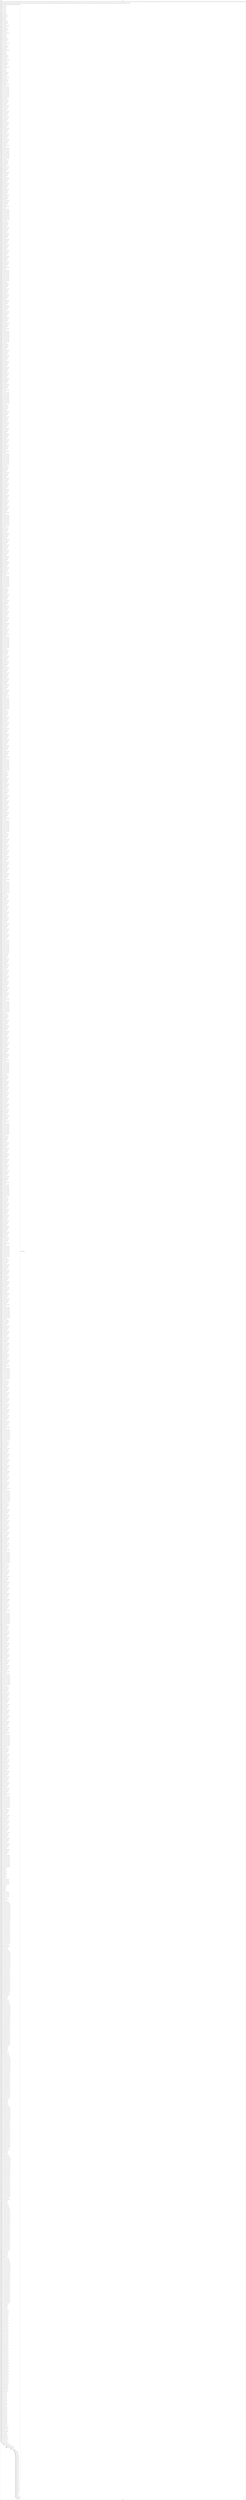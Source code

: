 digraph G {
label="Btor2XCFA";
subgraph cluster_0 {
label="main";
main_init[];
l1[];
l3[];
l4[];
l5[];
l6[];
l7[];
l8[];
l9[];
l10[];
l11[];
l12[];
l13[];
l14[];
l15[];
l16[];
l17[];
l18[];
l19[];
l20[];
l21[];
l22[];
l23[];
l24[];
l25[];
l26[];
l27[];
l28[];
l29[];
l30[];
l31[];
l32[];
l33[];
l34[];
l35[];
l36[];
l37[];
l38[];
l39[];
l40[];
l41[];
l42[];
l43[];
l44[];
l45[];
l46[];
l47[];
l48[];
l49[];
l50[];
l51[];
l52[];
l53[];
l54[];
l55[];
l56[];
l57[];
l58[];
l59[];
l60[];
l61[];
l62[];
l63[];
l64[];
l65[];
l66[];
l67[];
l68[];
l69[];
l70[];
l71[];
l72[];
l73[];
l74[];
l75[];
l76[];
l77[];
l78[];
l79[];
l80[];
l81[];
l82[];
l83[];
l84[];
l85[];
l86[];
l87[];
l88[];
l89[];
l90[];
l91[];
l92[];
l93[];
l94[];
l95[];
l96[];
l97[];
l98[];
l99[];
l100[];
l101[];
l102[];
l103[];
l104[];
l105[];
l106[];
l107[];
l108[];
l109[];
l110[];
l111[];
l112[];
l113[];
l114[];
l115[];
l116[];
l117[];
l118[];
l119[];
l120[];
l121[];
l122[];
l123[];
l124[];
l125[];
l126[];
l127[];
l128[];
l129[];
l130[];
l131[];
l132[];
l133[];
l134[];
l135[];
l136[];
l137[];
l138[];
l139[];
l140[];
l141[];
l142[];
l143[];
l144[];
l145[];
l146[];
l147[];
l148[];
l149[];
l150[];
l151[];
l152[];
l153[];
l154[];
l155[];
l156[];
l157[];
l158[];
l159[];
l160[];
l161[];
l162[];
l163[];
l164[];
l165[];
l166[];
l167[];
l168[];
l169[];
l170[];
l171[];
l172[];
l173[];
l174[];
l175[];
l176[];
l177[];
l178[];
l179[];
l180[];
l181[];
l182[];
l183[];
l184[];
l185[];
l186[];
l187[];
l188[];
l189[];
l190[];
l191[];
l192[];
l193[];
l194[];
l195[];
l196[];
l197[];
l198[];
l199[];
l200[];
l201[];
l202[];
l203[];
l204[];
l205[];
l206[];
l207[];
l208[];
l209[];
l210[];
l211[];
l212[];
l213[];
l214[];
l215[];
l216[];
l217[];
l218[];
l219[];
l220[];
l221[];
l222[];
l223[];
l224[];
l225[];
l226[];
l227[];
l228[];
l229[];
l230[];
l231[];
l232[];
l233[];
l234[];
l235[];
l236[];
l237[];
l238[];
l239[];
l240[];
l241[];
l242[];
l243[];
l244[];
l245[];
l246[];
l247[];
l248[];
l249[];
l250[];
l251[];
l252[];
l253[];
l254[];
l255[];
l256[];
l257[];
l258[];
l259[];
l260[];
l261[];
l262[];
l263[];
l264[];
l265[];
l266[];
l267[];
l268[];
l269[];
l270[];
l271[];
l272[];
l273[];
l274[];
l275[];
l276[];
l277[];
l278[];
l279[];
l280[];
l281[];
l282[];
l283[];
l284[];
l285[];
l286[];
l287[];
l288[];
l289[];
l290[];
l291[];
l292[];
l293[];
l294[];
l295[];
l296[];
l297[];
l298[];
l299[];
l300[];
l301[];
l302[];
l303[];
l304[];
l305[];
l306[];
l307[];
l308[];
l309[];
l310[];
l311[];
l312[];
l313[];
l314[];
l315[];
l316[];
l317[];
l318[];
l319[];
l320[];
l321[];
l322[];
l323[];
l324[];
l325[];
l326[];
l327[];
l328[];
l329[];
l330[];
l331[];
l332[];
l333[];
l334[];
l335[];
l336[];
l337[];
l338[];
l339[];
l340[];
l341[];
l342[];
l343[];
l344[];
l345[];
l346[];
l347[];
l348[];
l349[];
l350[];
l351[];
l352[];
l353[];
l354[];
l355[];
l356[];
l357[];
l358[];
l359[];
l360[];
l361[];
l362[];
l363[];
l364[];
l365[];
l366[];
l367[];
l368[];
l369[];
l370[];
l371[];
l372[];
l373[];
l374[];
l375[];
l376[];
l377[];
l378[];
l379[];
l380[];
l381[];
l382[];
l383[];
l384[];
l385[];
l386[];
l387[];
l388[];
l389[];
l390[];
l391[];
l392[];
l393[];
l394[];
l395[];
l396[];
l397[];
l398[];
l399[];
l400[];
l401[];
l402[];
l403[];
l404[];
l405[];
l406[];
l407[];
l408[];
l409[];
l410[];
l411[];
l412[];
l413[];
l414[];
l415[];
l416[];
l417[];
l418[];
l419[];
l420[];
l421[];
l422[];
l423[];
l424[];
l425[];
l426[];
l427[];
l428[];
l429[];
l430[];
l431[];
l432[];
l433[];
l434[];
l435[];
l436[];
l437[];
l438[];
l439[];
l440[];
l441[];
l442[];
l443[];
l444[];
l445[];
l446[];
l447[];
l448[];
l449[];
l450[];
l451[];
l452[];
l453[];
l454[];
l455[];
l456[];
l457[];
l458[];
l459[];
l460[];
l461[];
l462[];
l463[];
l464[];
l465[];
l466[];
l467[];
l468[];
l469[];
l470[];
l471[];
l472[];
l473[];
l474[];
l475[];
l476[];
l477[];
l478[];
l479[];
l480[];
l481[];
l482[];
l483[];
l484[];
l485[];
l486[];
l487[];
l488[];
l489[];
l490[];
l491[];
l492[];
l493[];
l494[];
l495[];
l496[];
l497[];
l498[];
l499[];
l500[];
l501[];
l502[];
l503[];
l504[];
l505[];
l506[];
l507[];
l508[];
l509[];
l510[];
l511[];
l512[];
l513[];
l514[];
l515[];
l516[];
l517[];
l518[];
l519[];
l520[];
l521[];
l522[];
l523[];
l524[];
l525[];
l526[];
l527[];
l528[];
l529[];
l530[];
l531[];
l532[];
l533[];
l534[];
l535[];
l536[];
l537[];
l538[];
l539[];
l540[];
l541[];
l542[];
l543[];
l544[];
l545[];
l546[];
l547[];
l548[];
l549[];
l550[];
l551[];
l552[];
l553[];
l554[];
l555[];
l556[];
l557[];
l558[];
l559[];
l560[];
l561[];
l562[];
l563[];
l564[];
l565[];
l566[];
l567[];
l568[];
l569[];
l570[];
l571[];
l572[];
l573[];
l574[];
l575[];
l576[];
l577[];
l578[];
l579[];
l580[];
l581[];
l582[];
l583[];
l584[];
l585[];
l586[];
l587[];
l588[];
l589[];
l590[];
l591[];
l592[];
l593[];
l594[];
l595[];
l596[];
l597[];
l598[];
l599[];
l600[];
l601[];
l602[];
l603[];
l604[];
l605[];
l606[];
l607[];
l608[];
l609[];
l610[];
l611[];
l612[];
l613[];
l614[];
l615[];
l616[];
l617[];
l618[];
l619[];
l620[];
l621[];
l622[];
l623[];
l624[];
l625[];
l626[];
l627[];
l628[];
l629[];
l630[];
l631[];
l632[];
l633[];
l634[];
l635[];
l636[];
l637[];
l638[];
l639[];
l640[];
l641[];
l642[];
l643[];
l644[];
l645[];
l646[];
l647[];
l648[];
l649[];
l650[];
l651[];
l652[];
l653[];
l654[];
l655[];
l656[];
l657[];
l658[];
l659[];
l660[];
l661[];
l662[];
l663[];
l664[];
l665[];
l666[];
l667[];
l668[];
l669[];
l670[];
l671[];
l672[];
l673[];
l674[];
l675[];
l676[];
l677[];
l678[];
l679[];
l680[];
l681[];
l682[];
l683[];
l684[];
l685[];
l686[];
l687[];
l688[];
l689[];
l690[];
l691[];
l692[];
l693[];
l694[];
l695[];
l696[];
l697[];
l698[];
l699[];
l700[];
l701[];
l702[];
l703[];
l704[];
l705[];
l706[];
l707[];
l708[];
l709[];
l710[];
l711[];
l712[];
l713[];
l714[];
l715[];
l716[];
l717[];
l718[];
l719[];
l720[];
l721[];
l722[];
l723[];
l724[];
l725[];
l726[];
l727[];
l728[];
l729[];
l730[];
l731[];
l732[];
l733[];
l734[];
l735[];
l736[];
l737[];
l738[];
l739[];
l740[];
l741[];
l742[];
l743[];
l744[];
l745[];
l746[];
l747[];
l748[];
l749[];
l750[];
l751[];
l752[];
l753[];
l754[];
l755[];
l756[];
l757[];
l758[];
l759[];
l760[];
l761[];
l762[];
l763[];
l764[];
l765[];
l766[];
l767[];
l768[];
l769[];
l770[];
l771[];
l772[];
l773[];
l774[];
l775[];
l776[];
l777[];
l778[];
l779[];
l780[];
l781[];
l782[];
l783[];
l784[];
l785[];
l786[];
l787[];
l788[];
l789[];
l790[];
l791[];
l792[];
l793[];
l794[];
l795[];
l796[];
l797[];
l798[];
l799[];
l800[];
l801[];
l802[];
l803[];
l804[];
l805[];
l806[];
l807[];
l808[];
l809[];
l810[];
l811[];
l812[];
l813[];
l814[];
l815[];
l816[];
l817[];
l818[];
l819[];
l820[];
l821[];
l822[];
l823[];
l824[];
l825[];
l826[];
l827[];
l828[];
l829[];
l830[];
l831[];
l832[];
l833[];
l834[];
l835[];
l836[];
l837[];
l838[];
l839[];
l840[];
l841[];
l842[];
l843[];
l844[];
l845[];
l846[];
l847[];
l848[];
l849[];
l850[];
l851[];
l852[];
l853[];
l854[];
l855[];
l856[];
l857[];
l858[];
l859[];
l860[];
l861[];
l862[];
l863[];
l864[];
l865[];
l866[];
l867[];
l868[];
l869[];
l870[];
l871[];
l872[];
l873[];
l874[];
l875[];
l876[];
l877[];
l878[];
l879[];
l880[];
l881[];
l882[];
l883[];
l884[];
l885[];
l886[];
l887[];
l888[];
l889[];
l890[];
l891[];
l892[];
l893[];
l894[];
l895[];
l896[];
l897[];
l898[];
l899[];
l900[];
l901[];
l902[];
l903[];
l904[];
l905[];
l906[];
l907[];
l908[];
l909[];
l910[];
l911[];
l912[];
l913[];
l914[];
l915[];
l916[];
l917[];
l918[];
l919[];
l920[];
l921[];
l922[];
l923[];
l924[];
l925[];
l926[];
l927[];
l928[];
l929[];
l930[];
l931[];
l932[];
l933[];
l934[];
l935[];
l936[];
l937[];
l938[];
l939[];
l940[];
l941[];
l942[];
l943[];
l944[];
l945[];
l946[];
l947[];
l948[];
l949[];
l950[];
l951[];
l952[];
l953[];
l954[];
l955[];
l956[];
l957[];
l958[];
l959[];
l960[];
l961[];
l962[];
l963[];
l964[];
l965[];
l966[];
l967[];
l968[];
l969[];
l970[];
l971[];
l972[];
l973[];
l974[];
l975[];
l976[];
l977[];
l978[];
l979[];
l980[];
l981[];
l982[];
l983[];
l984[];
l985[];
l986[];
l987[];
l988[];
l989[];
l990[];
l991[];
l992[];
l993[];
l994[];
l995[];
l996[];
l997[];
l998[];
l999[];
l1000[];
l1001[];
l1002[];
l1003[];
l1004[];
l1005[];
l1006[];
l1007[];
l1008[];
l1009[];
l1010[];
l1011[];
l1012[];
l1013[];
l1014[];
l1015[];
l1016[];
l1017[];
l1018[];
l1019[];
l1020[];
l1021[];
l1022[];
l1023[];
l1024[];
l1025[];
l1026[];
l1027[];
l1028[];
l1029[];
l1030[];
l1031[];
l1032[];
l1033[];
l1034[];
l1035[];
l1036[];
l1037[];
l1038[];
l1039[];
l1040[];
l1041[];
l1042[];
l1043[];
l1044[];
l1045[];
l1046[];
l1047[];
l1048[];
l1049[];
l1050[];
l1051[];
l1052[];
l1053[];
l1054[];
l1055[];
l1056[];
l1057[];
l1058[];
l1059[];
l1060[];
l1061[];
l1062[];
l1063[];
l1064[];
l1065[];
l1066[];
l1067[];
l1068[];
l1069[];
l1070[];
l1071[];
l1072[];
l1073[];
l1074[];
l1075[];
l1076[];
l1077[];
l1078[];
l1079[];
l1080[];
l1081[];
l1082[];
l1083[];
l1084[];
l1085[];
l1086[];
l1087[];
l1088[];
l1089[];
l1090[];
l1091[];
l1092[];
l1093[];
l1094[];
l1095[];
l1096[];
l1097[];
l1098[];
l1099[];
l1100[];
l1101[];
l1102[];
l1103[];
l1104[];
l1105[];
l1106[];
l1107[];
l1108[];
l1109[];
l1110[];
l1111[];
l1112[];
l1113[];
l1114[];
l1115[];
l1116[];
l1117[];
l1118[];
l1119[];
l1120[];
l1121[];
l1122[];
l1123[];
l1124[];
l1125[];
l1126[];
l1127[];
l1128[];
l1129[];
l1130[];
l1131[];
l1132[];
l1133[];
l1134[];
l1135[];
l1136[];
l1137[];
l1138[];
l1139[];
l1140[];
l1141[];
l1142[];
l1143[];
l1144[];
l1145[];
l1146[];
l1147[];
l1148[];
l1149[];
l1150[];
l1151[];
l1152[];
l1153[];
l1154[];
l1155[];
l1156[];
l1157[];
l1158[];
l1159[];
l1160[];
l1161[];
l1162[];
l1163[];
l1164[];
l1165[];
l1166[];
l1167[];
l1168[];
l1169[];
l1170[];
l1171[];
l1172[];
l1173[];
l1174[];
l1175[];
l1176[];
l1177[];
l1178[];
l1179[];
l1180[];
l1181[];
l1182[];
l1183[];
l1184[];
l1185[];
l1186[];
l1187[];
l1188[];
l1189[];
l1190[];
l1191[];
l1192[];
l1193[];
l1194[];
l1195[];
l1196[];
l1197[];
l1198[];
l1199[];
l1200[];
l1201[];
l1202[];
l1203[];
l1204[];
l1205[];
l1206[];
l1207[];
l1208[];
l1209[];
l1210[];
l1211[];
l1212[];
l1213[];
l1214[];
l1215[];
l1216[];
l1217[];
l1218[];
l1219[];
l1220[];
l1221[];
l1222[];
l1223[];
l1224[];
l1225[];
l1226[];
l1227[];
l1228[];
l1229[];
l1230[];
l1231[];
l1232[];
l1233[];
l1234[];
l1235[];
l1236[];
l1237[];
l1238[];
l1239[];
l1240[];
l1241[];
l1242[];
l1243[];
l1244[];
l1245[];
l1246[];
l1247[];
l1248[];
l1249[];
l1250[];
l1251[];
l1252[];
l1253[];
l1254[];
l1255[];
l1256[];
l1257[];
l1258[];
l1259[];
l1260[];
l1261[];
l1262[];
l1263[];
l1264[];
l1265[];
l1266[];
l1267[];
l1268[];
l1269[];
l1270[];
l1271[];
l1272[];
l1273[];
l1274[];
l1275[];
l1276[];
l1277[];
l1278[];
l1279[];
l1280[];
l1281[];
l1282[];
l1283[];
l1284[];
l1285[];
l1286[];
l1287[];
l1288[];
l1289[];
l1290[];
l1291[];
l1292[];
l1293[];
l1294[];
l1295[];
l1296[];
l1297[];
l1298[];
l1299[];
l1300[];
l1301[];
l1302[];
l1303[];
l1304[];
l1305[];
l1306[];
l1307[];
l1308[];
l1309[];
l1310[];
l1311[];
l1312[];
l1313[];
l1314[];
l1315[];
l1316[];
l1317[];
l1318[];
l1319[];
l1320[];
l1321[];
l1322[];
l1323[];
l1324[];
l1325[];
l1326[];
l1327[];
l1328[];
l1329[];
l1330[];
l1331[];
l1332[];
l1333[];
l1334[];
l1335[];
l1336[];
l1337[];
l1338[];
l1339[];
l1340[];
l1341[];
l1342[];
l1343[];
l1344[];
l1345[];
l1346[];
l1347[];
l1348[];
l1349[];
l1350[];
l1351[];
l1352[];
l1353[];
l1354[];
l1355[];
l1356[];
l1357[];
l1358[];
l1359[];
l1360[];
l1361[];
l1362[];
l1363[];
l1364[];
l1365[];
l1366[];
l1367[];
l1368[];
l1369[];
l1370[];
l1371[];
l1372[];
l1373[];
l1374[];
l1375[];
l1376[];
l1377[];
l1378[];
l1379[];
l1380[];
l1381[];
l1382[];
l1383[];
l1384[];
l1385[];
l1386[];
l1387[];
l1388[];
l1389[];
l1390[];
l1391[];
l1392[];
l1393[];
l1394[];
l1395[];
l1396[];
l1397[];
l1398[];
l1399[];
l1400[];
l1401[];
l1402[];
l1403[];
l1404[];
l1405[];
l1406[];
l1407[];
l1408[];
l1409[];
l1410[];
l1411[];
l1412[];
l1413[];
l1414[];
l1415[];
l1416[];
l1417[];
l1418[];
l1419[];
l1420[];
l1421[];
l1422[];
l1423[];
l1424[];
l1425[];
l1426[];
l1427[];
l1428[];
l1429[];
l1430[];
l1431[];
l1432[];
l1433[];
l1434[];
l1435[];
l1436[];
l1437[];
l1438[];
l1439[];
l1440[];
l1441[];
l1442[];
l1443[];
l1444[];
l1445[];
l1446[];
l1447[];
l1448[];
l1449[];
l1450[];
l1451[];
l1452[];
l1453[];
l1454[];
l1455[];
l1456[];
l1457[];
l1458[];
l1459[];
l1460[];
l1461[];
l1462[];
l1463[];
l1464[];
l1465[];
l1466[];
l1467[];
l1468[];
l1469[];
l1470[];
l1471[];
l1472[];
l1473[];
l1474[];
l1475[];
l1476[];
l1477[];
l1478[];
l1479[];
l1480[];
l1481[];
l1482[];
l1483[];
l1484[];
l1485[];
l1486[];
l1487[];
l1488[];
l1489[];
l1490[];
l1491[];
l1492[];
l1493[];
l1494[];
l1495[];
l1496[];
l1497[];
l1498[];
l1499[];
l1500[];
l1501[];
l1502[];
l1503[];
l1504[];
l1505[];
l1506[];
l1507[];
l1508[];
l1509[];
l1510[];
l1511[];
l1512[];
l1513[];
l1514[];
l1515[];
l1516[];
l1517[];
l1518[];
l1519[];
l1520[];
l1521[];
l1522[];
l1523[];
l1524[];
l1525[];
l1526[];
l1527[];
l1528[];
l1529[];
l1530[];
l1531[];
l1532[];
l1533[];
l1534[];
l1535[];
l1536[];
l1537[];
l1538[];
l1539[];
l1540[];
l1541[];
l1542[];
l1543[];
l1544[];
l1545[];
l1546[];
l1547[];
l1548[];
l1549[];
l1550[];
l1551[];
l1552[];
l1553[];
l1554[];
l1555[];
l1556[];
l1557[];
l1558[];
l1559[];
l1560[];
l1561[];
l1562[];
l1563[];
l1564[];
l1565[];
l1566[];
l1567[];
l1568[];
l1569[];
l1570[];
l1571[];
l1572[];
l1573[];
l1574[];
l1575[];
l1576[];
l1577[];
l1578[];
l1579[];
l1580[];
l1581[];
l1582[];
l1583[];
l1584[];
l1585[];
l1586[];
l1587[];
l1588[];
l1589[];
l1590[];
l1591[];
l1592[];
l1593[];
l1594[];
l1595[];
l1596[];
l1597[];
l1598[];
l1599[];
l1600[];
l1601[];
l1602[];
l1603[];
l1604[];
l1605[];
l1606[];
l1607[];
l1608[];
l1609[];
l1610[];
l1611[];
l1612[];
l1613[];
l1614[];
l1615[];
l1616[];
l1617[];
l1618[];
l1619[];
l1620[];
l1621[];
l1622[];
l1623[];
l1624[];
l1625[];
l1626[];
l1627[];
l1628[];
l1629[];
l1630[];
l1631[];
l1632[];
l1633[];
l1634[];
l1635[];
l1636[];
l1637[];
l1638[];
l1639[];
l1640[];
l1641[];
l1642[];
l1643[];
l1644[];
l1645[];
l1646[];
l1647[];
l1648[];
l1649[];
l1650[];
l1651[];
l1652[];
l1653[];
l1654[];
l1655[];
l1656[];
l1657[];
l1658[];
l1659[];
l1660[];
l1661[];
l1662[];
l1663[];
l1664[];
l1665[];
l1666[];
l1667[];
l1668[];
l1669[];
l1670[];
l1671[];
l1672[];
l1673[];
l1674[];
l1675[];
l1676[];
l1677[];
l1678[];
l1679[];
l1680[];
l1681[];
l1682[];
l1683[];
l1684[];
l1685[];
l1686[];
l1687[];
l1688[];
l1689[];
l1690[];
l1691[];
l1692[];
l1693[];
l1694[];
l1695[];
l1696[];
l1697[];
l1698[];
l1699[];
l1700[];
l1701[];
l1702[];
l1703[];
l1704[];
l1705[];
l1706[];
l1707[];
l1708[];
l1709[];
l1710[];
l1711[];
l1712[];
l1713[];
l1714[];
l1715[];
l1716[];
l1717[];
l1718[];
l1719[];
l1720[];
main_error[];
l1721[];
l1722[];
l1723[];
l1724[];
l1725[];
l1726[];
l1727[];
l1728[];
l1729[];
l1730[];
l1731[];
l1732[];
l1733[];
l1734[];
l1735[];
l1736[];
l1737[];
l1738[];
l1739[];
l1740[];
l1741[];
l1742[];
l1743[];
l1744[];
l1745[];
l1746[];
l1747[];
l1748[];
l1749[];
l1750[];
l1751[];
l1752[];
l1753[];
l1754[];
l1755[];
l1756[];
l1757[];
main_init -> l1 [label="[(assign const_5 #b00000000),(assign const_70 #b0),(assign const_83 #b00000001),(assign const_85 #b00000000000000000000000000000000),(assign const_86 #b000000000000000000000000),(assign const_87 #b00000010),(assign const_90 #b00000000000000000000000000000110),(assign const_96 #b00000000000000000000000000000010),(assign const_103 #b00000000),(assign const_112 #b00000000000000000000000000000001),(assign const_253 #b00000000000000000000000000000011),(assign const_298 #b00000000000000000000000000000100),(assign const_343 #b00000000000000000000000000000101),(assign const_432 #b00000000000000000000000000000111),(assign const_477 #b00000000000000000000000000001000),(assign const_522 #b00000000000000000000000000001001),(assign const_567 #b00000000000000000000000000001010),(assign const_612 #b00000000000000000000000000001011),(assign const_657 #b00000000000000000000000000001100),(assign const_702 #b00000000000000000000000000001101),(assign const_747 #b00000000000000000000000000001110),(assign const_790 #b00000000000000000000000000001111),(assign const_835 #b00000000000000000000000000010000),(assign const_880 #b00000000000000000000000000010001),(assign const_925 #b00000000000000000000000000010010),(assign const_970 #b00000000000000000000000000010011),(assign const_1015 #b00000000000000000000000000010100),(assign const_1060 #b00000000000000000000000000010101),(assign const_1105 #b00000000000000000000000000010110),(assign const_1150 #b00000000000000000000000000010111),(assign const_1195 #b00000000000000000000000000011000),(assign const_1240 #b00000000000000000000000000011001),(assign const_1285 #b00000000000000000000000000011010),(assign const_1330 #b00000000000000000000000000011011),(assign const_1375 #b00000000000000000000000000011100),(assign const_1420 #b00000000000000000000000000011101)] "];
l3 -> l4 [label="[(havoc input_84),(havoc input_105),(havoc input_111),(havoc input_120),(havoc input_126),(havoc input_134),(havoc input_140),(havoc input_148),(havoc input_1489)] "];
l4 -> l5 [label="[(assign binary_81 (bvand state_77 (bvnot state_79)))] "];
l5 -> l6 [label="[(assign binary_88 (bvxor const_87 state_66))] "];
l6 -> l7 [label="[(assign binary_89 (++ const_86 binary_88))] "];
l7 -> l8 [label="[(assign binary_91 (bvxor const_87 state_68))] "];
l8 -> l9 [label="[(assign binary_92 (++ const_86 binary_91))] "];
l9 -> l10 [label="[(assign binary_93 (bvmul const_90 binary_92))] "];
l10 -> l11 [label="[(assign binary_94 (bvadd binary_89 binary_93))] "];
l11 -> l12 [label="[(assign comparison_95 (ite (= const_85 binary_94) #b1 #b0))] "];
l12 -> l13 [label="[(assign binary_97 (bvadd const_96 binary_92))] "];
l13 -> l14 [label="[(assign binary_98 (bvmul const_90 binary_97))] "];
l14 -> l15 [label="[(assign binary_99 (bvadd binary_89 binary_98))] "];
l15 -> l16 [label="[(assign comparison_100 (ite (= const_85 binary_99) #b1 #b0))] "];
l16 -> l17 [label="[(assign binary_101 (bvor comparison_95 comparison_100))] "];
l17 -> l18 [label="[(assign binary_102 (bvand input_84 binary_101))] "];
l18 -> l19 [label="[(assign ternary_104 (ite (= comparison_100 #b1) const_103 const_87))] "];
l19 -> l20 [label="[(assign binary_106 (bvadd const_96 binary_94))] "];
l20 -> l21 [label="[(assign comparison_107 (ite (= const_85 binary_106) #b1 #b0))] "];
l21 -> l22 [label="[(assign binary_108 (bvor comparison_95 comparison_107))] "];
l22 -> l23 [label="[(assign binary_109 (bvand input_105 binary_108))] "];
l23 -> l24 [label="[(assign ternary_110 (ite (= comparison_107 #b1) const_103 const_87))] "];
l24 -> l25 [label="[(assign binary_113 (bvadd const_112 binary_92))] "];
l25 -> l26 [label="[(assign binary_114 (bvmul const_90 binary_113))] "];
l26 -> l27 [label="[(assign binary_115 (bvadd binary_89 binary_114))] "];
l27 -> l28 [label="[(assign comparison_116 (ite (= const_85 binary_115) #b1 #b0))] "];
l28 -> l29 [label="[(assign binary_117 (bvor comparison_95 comparison_116))] "];
l29 -> l30 [label="[(assign binary_118 (bvand input_111 binary_117))] "];
l30 -> l31 [label="[(assign ternary_119 (ite (= comparison_116 #b1) const_103 const_87))] "];
l31 -> l32 [label="[(assign binary_121 (bvadd const_112 binary_94))] "];
l32 -> l33 [label="[(assign comparison_122 (ite (= const_85 binary_121) #b1 #b0))] "];
l33 -> l34 [label="[(assign binary_123 (bvor comparison_95 comparison_122))] "];
l34 -> l35 [label="[(assign binary_124 (bvand input_120 binary_123))] "];
l35 -> l36 [label="[(assign ternary_125 (ite (= comparison_122 #b1) const_103 const_87))] "];
l36 -> l37 [label="[(assign binary_127 (bvsub binary_92 const_96))] "];
l37 -> l38 [label="[(assign binary_128 (bvmul const_90 binary_127))] "];
l38 -> l39 [label="[(assign binary_129 (bvadd binary_89 binary_128))] "];
l39 -> l40 [label="[(assign comparison_130 (ite (= const_85 binary_129) #b1 #b0))] "];
l40 -> l41 [label="[(assign binary_131 (bvor comparison_95 comparison_130))] "];
l41 -> l42 [label="[(assign binary_132 (bvand input_126 binary_131))] "];
l42 -> l43 [label="[(assign ternary_133 (ite (= comparison_130 #b1) const_103 const_83))] "];
l43 -> l44 [label="[(assign binary_135 (bvsub binary_94 const_96))] "];
l44 -> l45 [label="[(assign comparison_136 (ite (= const_85 binary_135) #b1 #b0))] "];
l45 -> l46 [label="[(assign binary_137 (bvor comparison_95 comparison_136))] "];
l46 -> l47 [label="[(assign binary_138 (bvand input_134 binary_137))] "];
l47 -> l48 [label="[(assign ternary_139 (ite (= comparison_136 #b1) const_103 const_83))] "];
l48 -> l49 [label="[(assign binary_141 (bvsub binary_92 const_112))] "];
l49 -> l50 [label="[(assign binary_142 (bvmul const_90 binary_141))] "];
l50 -> l51 [label="[(assign binary_143 (bvadd binary_89 binary_142))] "];
l51 -> l52 [label="[(assign comparison_144 (ite (= const_85 binary_143) #b1 #b0))] "];
l52 -> l53 [label="[(assign binary_145 (bvor comparison_95 comparison_144))] "];
l53 -> l54 [label="[(assign binary_146 (bvand input_140 binary_145))] "];
l54 -> l55 [label="[(assign ternary_147 (ite (= comparison_144 #b1) const_103 const_83))] "];
l55 -> l56 [label="[(assign binary_149 (bvsub binary_94 const_112))] "];
l56 -> l57 [label="[(assign comparison_150 (ite (= const_85 binary_149) #b1 #b0))] "];
l57 -> l58 [label="[(assign binary_151 (bvor comparison_150 comparison_95))] "];
l58 -> l59 [label="[(assign binary_152 (bvand input_148 binary_151))] "];
l59 -> l60 [label="[(assign ternary_153 (ite (= comparison_150 #b1) const_103 const_83))] "];
l60 -> l61 [label="[(assign binary_154 (bvxor const_83 state_6))] "];
l61 -> l62 [label="[(assign ternary_155 (ite (= binary_152 #b1) ternary_153 binary_154))] "];
l62 -> l63 [label="[(assign ternary_156 (ite (= binary_146 #b1) ternary_147 ternary_155))] "];
l63 -> l64 [label="[(assign ternary_157 (ite (= binary_138 #b1) ternary_139 ternary_156))] "];
l64 -> l65 [label="[(assign ternary_158 (ite (= binary_132 #b1) ternary_133 ternary_157))] "];
l65 -> l66 [label="[(assign ternary_159 (ite (= binary_124 #b1) ternary_125 ternary_158))] "];
l66 -> l67 [label="[(assign ternary_160 (ite (= binary_118 #b1) ternary_119 ternary_159))] "];
l67 -> l68 [label="[(assign ternary_161 (ite (= binary_109 #b1) ternary_110 ternary_160))] "];
l68 -> l69 [label="[(assign ternary_162 (ite (= binary_102 #b1) ternary_104 ternary_161))] "];
l69 -> l70 [label="[(assign binary_163 (bvxor const_83 ternary_162))] "];
l70 -> l71 [label="[(assign comparison_165 (ite (= const_112 binary_94) #b1 #b0))] "];
l71 -> l72 [label="[(assign comparison_166 (ite (= const_112 binary_99) #b1 #b0))] "];
l72 -> l73 [label="[(assign binary_167 (bvor comparison_165 comparison_166))] "];
l73 -> l74 [label="[(assign binary_168 (bvand input_84 binary_167))] "];
l74 -> l75 [label="[(assign ternary_169 (ite (= comparison_166 #b1) const_103 const_87))] "];
l75 -> l76 [label="[(assign comparison_170 (ite (= const_112 binary_106) #b1 #b0))] "];
l76 -> l77 [label="[(assign binary_171 (bvor comparison_165 comparison_170))] "];
l77 -> l78 [label="[(assign binary_172 (bvand input_105 binary_171))] "];
l78 -> l79 [label="[(assign ternary_173 (ite (= comparison_170 #b1) const_103 const_87))] "];
l79 -> l80 [label="[(assign comparison_174 (ite (= const_112 binary_115) #b1 #b0))] "];
l80 -> l81 [label="[(assign binary_175 (bvor comparison_165 comparison_174))] "];
l81 -> l82 [label="[(assign binary_176 (bvand input_111 binary_175))] "];
l82 -> l83 [label="[(assign ternary_177 (ite (= comparison_174 #b1) const_103 const_87))] "];
l83 -> l84 [label="[(assign comparison_178 (ite (= const_112 binary_121) #b1 #b0))] "];
l84 -> l85 [label="[(assign binary_179 (bvor comparison_165 comparison_178))] "];
l85 -> l86 [label="[(assign binary_180 (bvand input_120 binary_179))] "];
l86 -> l87 [label="[(assign ternary_181 (ite (= comparison_178 #b1) const_103 const_87))] "];
l87 -> l88 [label="[(assign comparison_182 (ite (= const_112 binary_129) #b1 #b0))] "];
l88 -> l89 [label="[(assign binary_183 (bvor comparison_165 comparison_182))] "];
l89 -> l90 [label="[(assign binary_184 (bvand input_126 binary_183))] "];
l90 -> l91 [label="[(assign ternary_185 (ite (= comparison_182 #b1) const_103 const_83))] "];
l91 -> l92 [label="[(assign comparison_186 (ite (= const_112 binary_135) #b1 #b0))] "];
l92 -> l93 [label="[(assign binary_187 (bvor comparison_165 comparison_186))] "];
l93 -> l94 [label="[(assign binary_188 (bvand input_134 binary_187))] "];
l94 -> l95 [label="[(assign ternary_189 (ite (= comparison_186 #b1) const_103 const_83))] "];
l95 -> l96 [label="[(assign comparison_190 (ite (= const_112 binary_143) #b1 #b0))] "];
l96 -> l97 [label="[(assign binary_191 (bvor comparison_165 comparison_190))] "];
l97 -> l98 [label="[(assign binary_192 (bvand input_140 binary_191))] "];
l98 -> l99 [label="[(assign ternary_193 (ite (= comparison_190 #b1) const_103 const_83))] "];
l99 -> l100 [label="[(assign comparison_194 (ite (= const_112 binary_149) #b1 #b0))] "];
l100 -> l101 [label="[(assign binary_195 (bvor comparison_194 comparison_165))] "];
l101 -> l102 [label="[(assign binary_196 (bvand input_148 binary_195))] "];
l102 -> l103 [label="[(assign ternary_197 (ite (= comparison_194 #b1) const_103 const_83))] "];
l103 -> l104 [label="[(assign binary_198 (bvxor const_83 state_8))] "];
l104 -> l105 [label="[(assign ternary_199 (ite (= binary_196 #b1) ternary_197 binary_198))] "];
l105 -> l106 [label="[(assign ternary_200 (ite (= binary_192 #b1) ternary_193 ternary_199))] "];
l106 -> l107 [label="[(assign ternary_201 (ite (= binary_188 #b1) ternary_189 ternary_200))] "];
l107 -> l108 [label="[(assign ternary_202 (ite (= binary_184 #b1) ternary_185 ternary_201))] "];
l108 -> l109 [label="[(assign ternary_203 (ite (= binary_180 #b1) ternary_181 ternary_202))] "];
l109 -> l110 [label="[(assign ternary_204 (ite (= binary_176 #b1) ternary_177 ternary_203))] "];
l110 -> l111 [label="[(assign ternary_205 (ite (= binary_172 #b1) ternary_173 ternary_204))] "];
l111 -> l112 [label="[(assign ternary_206 (ite (= binary_168 #b1) ternary_169 ternary_205))] "];
l112 -> l113 [label="[(assign binary_207 (bvxor const_83 ternary_206))] "];
l113 -> l114 [label="[(assign comparison_209 (ite (= const_96 binary_94) #b1 #b0))] "];
l114 -> l115 [label="[(assign comparison_210 (ite (= const_96 binary_99) #b1 #b0))] "];
l115 -> l116 [label="[(assign binary_211 (bvor comparison_209 comparison_210))] "];
l116 -> l117 [label="[(assign binary_212 (bvand input_84 binary_211))] "];
l117 -> l118 [label="[(assign ternary_213 (ite (= comparison_210 #b1) const_103 const_87))] "];
l118 -> l119 [label="[(assign comparison_214 (ite (= const_96 binary_106) #b1 #b0))] "];
l119 -> l120 [label="[(assign binary_215 (bvor comparison_209 comparison_214))] "];
l120 -> l121 [label="[(assign binary_216 (bvand input_105 binary_215))] "];
l121 -> l122 [label="[(assign ternary_217 (ite (= comparison_214 #b1) const_103 const_87))] "];
l122 -> l123 [label="[(assign comparison_218 (ite (= const_96 binary_115) #b1 #b0))] "];
l123 -> l124 [label="[(assign binary_219 (bvor comparison_209 comparison_218))] "];
l124 -> l125 [label="[(assign binary_220 (bvand input_111 binary_219))] "];
l125 -> l126 [label="[(assign ternary_221 (ite (= comparison_218 #b1) const_103 const_87))] "];
l126 -> l127 [label="[(assign comparison_222 (ite (= const_96 binary_121) #b1 #b0))] "];
l127 -> l128 [label="[(assign binary_223 (bvor comparison_209 comparison_222))] "];
l128 -> l129 [label="[(assign binary_224 (bvand input_120 binary_223))] "];
l129 -> l130 [label="[(assign ternary_225 (ite (= comparison_222 #b1) const_103 const_87))] "];
l130 -> l131 [label="[(assign comparison_226 (ite (= const_96 binary_129) #b1 #b0))] "];
l131 -> l132 [label="[(assign binary_227 (bvor comparison_209 comparison_226))] "];
l132 -> l133 [label="[(assign binary_228 (bvand input_126 binary_227))] "];
l133 -> l134 [label="[(assign ternary_229 (ite (= comparison_226 #b1) const_103 const_83))] "];
l134 -> l135 [label="[(assign comparison_230 (ite (= const_96 binary_135) #b1 #b0))] "];
l135 -> l136 [label="[(assign binary_231 (bvor comparison_209 comparison_230))] "];
l136 -> l137 [label="[(assign binary_232 (bvand input_134 binary_231))] "];
l137 -> l138 [label="[(assign ternary_233 (ite (= comparison_230 #b1) const_103 const_83))] "];
l138 -> l139 [label="[(assign comparison_234 (ite (= const_96 binary_143) #b1 #b0))] "];
l139 -> l140 [label="[(assign binary_235 (bvor comparison_209 comparison_234))] "];
l140 -> l141 [label="[(assign binary_236 (bvand input_140 binary_235))] "];
l141 -> l142 [label="[(assign ternary_237 (ite (= comparison_234 #b1) const_103 const_83))] "];
l142 -> l143 [label="[(assign comparison_238 (ite (= const_96 binary_149) #b1 #b0))] "];
l143 -> l144 [label="[(assign binary_239 (bvor comparison_238 comparison_209))] "];
l144 -> l145 [label="[(assign binary_240 (bvand input_148 binary_239))] "];
l145 -> l146 [label="[(assign ternary_241 (ite (= comparison_238 #b1) const_103 const_83))] "];
l146 -> l147 [label="[(assign binary_242 (bvxor const_83 state_10))] "];
l147 -> l148 [label="[(assign ternary_243 (ite (= binary_240 #b1) ternary_241 binary_242))] "];
l148 -> l149 [label="[(assign ternary_244 (ite (= binary_236 #b1) ternary_237 ternary_243))] "];
l149 -> l150 [label="[(assign ternary_245 (ite (= binary_232 #b1) ternary_233 ternary_244))] "];
l150 -> l151 [label="[(assign ternary_246 (ite (= binary_228 #b1) ternary_229 ternary_245))] "];
l151 -> l152 [label="[(assign ternary_247 (ite (= binary_224 #b1) ternary_225 ternary_246))] "];
l152 -> l153 [label="[(assign ternary_248 (ite (= binary_220 #b1) ternary_221 ternary_247))] "];
l153 -> l154 [label="[(assign ternary_249 (ite (= binary_216 #b1) ternary_217 ternary_248))] "];
l154 -> l155 [label="[(assign ternary_250 (ite (= binary_212 #b1) ternary_213 ternary_249))] "];
l155 -> l156 [label="[(assign binary_251 (bvxor const_83 ternary_250))] "];
l156 -> l157 [label="[(assign comparison_254 (ite (= const_253 binary_94) #b1 #b0))] "];
l157 -> l158 [label="[(assign comparison_255 (ite (= const_253 binary_99) #b1 #b0))] "];
l158 -> l159 [label="[(assign binary_256 (bvor comparison_254 comparison_255))] "];
l159 -> l160 [label="[(assign binary_257 (bvand input_84 binary_256))] "];
l160 -> l161 [label="[(assign ternary_258 (ite (= comparison_255 #b1) const_103 const_87))] "];
l161 -> l162 [label="[(assign comparison_259 (ite (= const_253 binary_106) #b1 #b0))] "];
l162 -> l163 [label="[(assign binary_260 (bvor comparison_254 comparison_259))] "];
l163 -> l164 [label="[(assign binary_261 (bvand input_105 binary_260))] "];
l164 -> l165 [label="[(assign ternary_262 (ite (= comparison_259 #b1) const_103 const_87))] "];
l165 -> l166 [label="[(assign comparison_263 (ite (= const_253 binary_115) #b1 #b0))] "];
l166 -> l167 [label="[(assign binary_264 (bvor comparison_254 comparison_263))] "];
l167 -> l168 [label="[(assign binary_265 (bvand input_111 binary_264))] "];
l168 -> l169 [label="[(assign ternary_266 (ite (= comparison_263 #b1) const_103 const_87))] "];
l169 -> l170 [label="[(assign comparison_267 (ite (= const_253 binary_121) #b1 #b0))] "];
l170 -> l171 [label="[(assign binary_268 (bvor comparison_254 comparison_267))] "];
l171 -> l172 [label="[(assign binary_269 (bvand input_120 binary_268))] "];
l172 -> l173 [label="[(assign ternary_270 (ite (= comparison_267 #b1) const_103 const_87))] "];
l173 -> l174 [label="[(assign comparison_271 (ite (= const_253 binary_129) #b1 #b0))] "];
l174 -> l175 [label="[(assign binary_272 (bvor comparison_254 comparison_271))] "];
l175 -> l176 [label="[(assign binary_273 (bvand input_126 binary_272))] "];
l176 -> l177 [label="[(assign ternary_274 (ite (= comparison_271 #b1) const_103 const_83))] "];
l177 -> l178 [label="[(assign comparison_275 (ite (= const_253 binary_135) #b1 #b0))] "];
l178 -> l179 [label="[(assign binary_276 (bvor comparison_254 comparison_275))] "];
l179 -> l180 [label="[(assign binary_277 (bvand input_134 binary_276))] "];
l180 -> l181 [label="[(assign ternary_278 (ite (= comparison_275 #b1) const_103 const_83))] "];
l181 -> l182 [label="[(assign comparison_279 (ite (= const_253 binary_143) #b1 #b0))] "];
l182 -> l183 [label="[(assign binary_280 (bvor comparison_254 comparison_279))] "];
l183 -> l184 [label="[(assign binary_281 (bvand input_140 binary_280))] "];
l184 -> l185 [label="[(assign ternary_282 (ite (= comparison_279 #b1) const_103 const_83))] "];
l185 -> l186 [label="[(assign comparison_283 (ite (= const_253 binary_149) #b1 #b0))] "];
l186 -> l187 [label="[(assign binary_284 (bvor comparison_283 comparison_254))] "];
l187 -> l188 [label="[(assign binary_285 (bvand input_148 binary_284))] "];
l188 -> l189 [label="[(assign ternary_286 (ite (= comparison_283 #b1) const_103 const_83))] "];
l189 -> l190 [label="[(assign binary_287 (bvxor const_83 state_12))] "];
l190 -> l191 [label="[(assign ternary_288 (ite (= binary_285 #b1) ternary_286 binary_287))] "];
l191 -> l192 [label="[(assign ternary_289 (ite (= binary_281 #b1) ternary_282 ternary_288))] "];
l192 -> l193 [label="[(assign ternary_290 (ite (= binary_277 #b1) ternary_278 ternary_289))] "];
l193 -> l194 [label="[(assign ternary_291 (ite (= binary_273 #b1) ternary_274 ternary_290))] "];
l194 -> l195 [label="[(assign ternary_292 (ite (= binary_269 #b1) ternary_270 ternary_291))] "];
l195 -> l196 [label="[(assign ternary_293 (ite (= binary_265 #b1) ternary_266 ternary_292))] "];
l196 -> l197 [label="[(assign ternary_294 (ite (= binary_261 #b1) ternary_262 ternary_293))] "];
l197 -> l198 [label="[(assign ternary_295 (ite (= binary_257 #b1) ternary_258 ternary_294))] "];
l198 -> l199 [label="[(assign binary_296 (bvxor const_83 ternary_295))] "];
l199 -> l200 [label="[(assign comparison_299 (ite (= const_298 binary_94) #b1 #b0))] "];
l200 -> l201 [label="[(assign comparison_300 (ite (= const_298 binary_99) #b1 #b0))] "];
l201 -> l202 [label="[(assign binary_301 (bvor comparison_299 comparison_300))] "];
l202 -> l203 [label="[(assign binary_302 (bvand input_84 binary_301))] "];
l203 -> l204 [label="[(assign ternary_303 (ite (= comparison_300 #b1) const_103 const_87))] "];
l204 -> l205 [label="[(assign comparison_304 (ite (= const_298 binary_106) #b1 #b0))] "];
l205 -> l206 [label="[(assign binary_305 (bvor comparison_299 comparison_304))] "];
l206 -> l207 [label="[(assign binary_306 (bvand input_105 binary_305))] "];
l207 -> l208 [label="[(assign ternary_307 (ite (= comparison_304 #b1) const_103 const_87))] "];
l208 -> l209 [label="[(assign comparison_308 (ite (= const_298 binary_115) #b1 #b0))] "];
l209 -> l210 [label="[(assign binary_309 (bvor comparison_299 comparison_308))] "];
l210 -> l211 [label="[(assign binary_310 (bvand input_111 binary_309))] "];
l211 -> l212 [label="[(assign ternary_311 (ite (= comparison_308 #b1) const_103 const_87))] "];
l212 -> l213 [label="[(assign comparison_312 (ite (= const_298 binary_121) #b1 #b0))] "];
l213 -> l214 [label="[(assign binary_313 (bvor comparison_299 comparison_312))] "];
l214 -> l215 [label="[(assign binary_314 (bvand input_120 binary_313))] "];
l215 -> l216 [label="[(assign ternary_315 (ite (= comparison_312 #b1) const_103 const_87))] "];
l216 -> l217 [label="[(assign comparison_316 (ite (= const_298 binary_129) #b1 #b0))] "];
l217 -> l218 [label="[(assign binary_317 (bvor comparison_299 comparison_316))] "];
l218 -> l219 [label="[(assign binary_318 (bvand input_126 binary_317))] "];
l219 -> l220 [label="[(assign ternary_319 (ite (= comparison_316 #b1) const_103 const_83))] "];
l220 -> l221 [label="[(assign comparison_320 (ite (= const_298 binary_135) #b1 #b0))] "];
l221 -> l222 [label="[(assign binary_321 (bvor comparison_299 comparison_320))] "];
l222 -> l223 [label="[(assign binary_322 (bvand input_134 binary_321))] "];
l223 -> l224 [label="[(assign ternary_323 (ite (= comparison_320 #b1) const_103 const_83))] "];
l224 -> l225 [label="[(assign comparison_324 (ite (= const_298 binary_143) #b1 #b0))] "];
l225 -> l226 [label="[(assign binary_325 (bvor comparison_299 comparison_324))] "];
l226 -> l227 [label="[(assign binary_326 (bvand input_140 binary_325))] "];
l227 -> l228 [label="[(assign ternary_327 (ite (= comparison_324 #b1) const_103 const_83))] "];
l228 -> l229 [label="[(assign comparison_328 (ite (= const_298 binary_149) #b1 #b0))] "];
l229 -> l230 [label="[(assign binary_329 (bvor comparison_328 comparison_299))] "];
l230 -> l231 [label="[(assign binary_330 (bvand input_148 binary_329))] "];
l231 -> l232 [label="[(assign ternary_331 (ite (= comparison_328 #b1) const_103 const_83))] "];
l232 -> l233 [label="[(assign binary_332 (bvxor const_83 state_14))] "];
l233 -> l234 [label="[(assign ternary_333 (ite (= binary_330 #b1) ternary_331 binary_332))] "];
l234 -> l235 [label="[(assign ternary_334 (ite (= binary_326 #b1) ternary_327 ternary_333))] "];
l235 -> l236 [label="[(assign ternary_335 (ite (= binary_322 #b1) ternary_323 ternary_334))] "];
l236 -> l237 [label="[(assign ternary_336 (ite (= binary_318 #b1) ternary_319 ternary_335))] "];
l237 -> l238 [label="[(assign ternary_337 (ite (= binary_314 #b1) ternary_315 ternary_336))] "];
l238 -> l239 [label="[(assign ternary_338 (ite (= binary_310 #b1) ternary_311 ternary_337))] "];
l239 -> l240 [label="[(assign ternary_339 (ite (= binary_306 #b1) ternary_307 ternary_338))] "];
l240 -> l241 [label="[(assign ternary_340 (ite (= binary_302 #b1) ternary_303 ternary_339))] "];
l241 -> l242 [label="[(assign binary_341 (bvxor const_83 ternary_340))] "];
l242 -> l243 [label="[(assign comparison_344 (ite (= const_343 binary_94) #b1 #b0))] "];
l243 -> l244 [label="[(assign comparison_345 (ite (= const_343 binary_99) #b1 #b0))] "];
l244 -> l245 [label="[(assign binary_346 (bvor comparison_344 comparison_345))] "];
l245 -> l246 [label="[(assign binary_347 (bvand input_84 binary_346))] "];
l246 -> l247 [label="[(assign ternary_348 (ite (= comparison_345 #b1) const_103 const_87))] "];
l247 -> l248 [label="[(assign comparison_349 (ite (= const_343 binary_106) #b1 #b0))] "];
l248 -> l249 [label="[(assign binary_350 (bvor comparison_344 comparison_349))] "];
l249 -> l250 [label="[(assign binary_351 (bvand input_105 binary_350))] "];
l250 -> l251 [label="[(assign ternary_352 (ite (= comparison_349 #b1) const_103 const_87))] "];
l251 -> l252 [label="[(assign comparison_353 (ite (= const_343 binary_115) #b1 #b0))] "];
l252 -> l253 [label="[(assign binary_354 (bvor comparison_344 comparison_353))] "];
l253 -> l254 [label="[(assign binary_355 (bvand input_111 binary_354))] "];
l254 -> l255 [label="[(assign ternary_356 (ite (= comparison_353 #b1) const_103 const_87))] "];
l255 -> l256 [label="[(assign comparison_357 (ite (= const_343 binary_121) #b1 #b0))] "];
l256 -> l257 [label="[(assign binary_358 (bvor comparison_344 comparison_357))] "];
l257 -> l258 [label="[(assign binary_359 (bvand input_120 binary_358))] "];
l258 -> l259 [label="[(assign ternary_360 (ite (= comparison_357 #b1) const_103 const_87))] "];
l259 -> l260 [label="[(assign comparison_361 (ite (= const_343 binary_129) #b1 #b0))] "];
l260 -> l261 [label="[(assign binary_362 (bvor comparison_344 comparison_361))] "];
l261 -> l262 [label="[(assign binary_363 (bvand input_126 binary_362))] "];
l262 -> l263 [label="[(assign ternary_364 (ite (= comparison_361 #b1) const_103 const_83))] "];
l263 -> l264 [label="[(assign comparison_365 (ite (= const_343 binary_135) #b1 #b0))] "];
l264 -> l265 [label="[(assign binary_366 (bvor comparison_344 comparison_365))] "];
l265 -> l266 [label="[(assign binary_367 (bvand input_134 binary_366))] "];
l266 -> l267 [label="[(assign ternary_368 (ite (= comparison_365 #b1) const_103 const_83))] "];
l267 -> l268 [label="[(assign comparison_369 (ite (= const_343 binary_143) #b1 #b0))] "];
l268 -> l269 [label="[(assign binary_370 (bvor comparison_344 comparison_369))] "];
l269 -> l270 [label="[(assign binary_371 (bvand input_140 binary_370))] "];
l270 -> l271 [label="[(assign ternary_372 (ite (= comparison_369 #b1) const_103 const_83))] "];
l271 -> l272 [label="[(assign comparison_373 (ite (= const_343 binary_149) #b1 #b0))] "];
l272 -> l273 [label="[(assign binary_374 (bvor comparison_373 comparison_344))] "];
l273 -> l274 [label="[(assign binary_375 (bvand input_148 binary_374))] "];
l274 -> l275 [label="[(assign ternary_376 (ite (= comparison_373 #b1) const_103 const_83))] "];
l275 -> l276 [label="[(assign binary_377 (bvxor const_83 state_16))] "];
l276 -> l277 [label="[(assign ternary_378 (ite (= binary_375 #b1) ternary_376 binary_377))] "];
l277 -> l278 [label="[(assign ternary_379 (ite (= binary_371 #b1) ternary_372 ternary_378))] "];
l278 -> l279 [label="[(assign ternary_380 (ite (= binary_367 #b1) ternary_368 ternary_379))] "];
l279 -> l280 [label="[(assign ternary_381 (ite (= binary_363 #b1) ternary_364 ternary_380))] "];
l280 -> l281 [label="[(assign ternary_382 (ite (= binary_359 #b1) ternary_360 ternary_381))] "];
l281 -> l282 [label="[(assign ternary_383 (ite (= binary_355 #b1) ternary_356 ternary_382))] "];
l282 -> l283 [label="[(assign ternary_384 (ite (= binary_351 #b1) ternary_352 ternary_383))] "];
l283 -> l284 [label="[(assign ternary_385 (ite (= binary_347 #b1) ternary_348 ternary_384))] "];
l284 -> l285 [label="[(assign binary_386 (bvxor const_83 ternary_385))] "];
l285 -> l286 [label="[(assign comparison_388 (ite (= const_90 binary_94) #b1 #b0))] "];
l286 -> l287 [label="[(assign comparison_389 (ite (= const_90 binary_99) #b1 #b0))] "];
l287 -> l288 [label="[(assign binary_390 (bvor comparison_388 comparison_389))] "];
l288 -> l289 [label="[(assign binary_391 (bvand input_84 binary_390))] "];
l289 -> l290 [label="[(assign ternary_392 (ite (= comparison_389 #b1) const_103 const_87))] "];
l290 -> l291 [label="[(assign comparison_393 (ite (= const_90 binary_106) #b1 #b0))] "];
l291 -> l292 [label="[(assign binary_394 (bvor comparison_388 comparison_393))] "];
l292 -> l293 [label="[(assign binary_395 (bvand input_105 binary_394))] "];
l293 -> l294 [label="[(assign ternary_396 (ite (= comparison_393 #b1) const_103 const_87))] "];
l294 -> l295 [label="[(assign comparison_397 (ite (= const_90 binary_115) #b1 #b0))] "];
l295 -> l296 [label="[(assign binary_398 (bvor comparison_388 comparison_397))] "];
l296 -> l297 [label="[(assign binary_399 (bvand input_111 binary_398))] "];
l297 -> l298 [label="[(assign ternary_400 (ite (= comparison_397 #b1) const_103 const_87))] "];
l298 -> l299 [label="[(assign comparison_401 (ite (= const_90 binary_121) #b1 #b0))] "];
l299 -> l300 [label="[(assign binary_402 (bvor comparison_388 comparison_401))] "];
l300 -> l301 [label="[(assign binary_403 (bvand input_120 binary_402))] "];
l301 -> l302 [label="[(assign ternary_404 (ite (= comparison_401 #b1) const_103 const_87))] "];
l302 -> l303 [label="[(assign comparison_405 (ite (= const_90 binary_129) #b1 #b0))] "];
l303 -> l304 [label="[(assign binary_406 (bvor comparison_388 comparison_405))] "];
l304 -> l305 [label="[(assign binary_407 (bvand input_126 binary_406))] "];
l305 -> l306 [label="[(assign ternary_408 (ite (= comparison_405 #b1) const_103 const_83))] "];
l306 -> l307 [label="[(assign comparison_409 (ite (= const_90 binary_135) #b1 #b0))] "];
l307 -> l308 [label="[(assign binary_410 (bvor comparison_388 comparison_409))] "];
l308 -> l309 [label="[(assign binary_411 (bvand input_134 binary_410))] "];
l309 -> l310 [label="[(assign ternary_412 (ite (= comparison_409 #b1) const_103 const_83))] "];
l310 -> l311 [label="[(assign comparison_413 (ite (= const_90 binary_143) #b1 #b0))] "];
l311 -> l312 [label="[(assign binary_414 (bvor comparison_388 comparison_413))] "];
l312 -> l313 [label="[(assign binary_415 (bvand input_140 binary_414))] "];
l313 -> l314 [label="[(assign ternary_416 (ite (= comparison_413 #b1) const_103 const_83))] "];
l314 -> l315 [label="[(assign comparison_417 (ite (= const_90 binary_149) #b1 #b0))] "];
l315 -> l316 [label="[(assign binary_418 (bvor comparison_417 comparison_388))] "];
l316 -> l317 [label="[(assign binary_419 (bvand input_148 binary_418))] "];
l317 -> l318 [label="[(assign ternary_420 (ite (= comparison_417 #b1) const_103 const_83))] "];
l318 -> l319 [label="[(assign binary_421 (bvxor const_83 state_18))] "];
l319 -> l320 [label="[(assign ternary_422 (ite (= binary_419 #b1) ternary_420 binary_421))] "];
l320 -> l321 [label="[(assign ternary_423 (ite (= binary_415 #b1) ternary_416 ternary_422))] "];
l321 -> l322 [label="[(assign ternary_424 (ite (= binary_411 #b1) ternary_412 ternary_423))] "];
l322 -> l323 [label="[(assign ternary_425 (ite (= binary_407 #b1) ternary_408 ternary_424))] "];
l323 -> l324 [label="[(assign ternary_426 (ite (= binary_403 #b1) ternary_404 ternary_425))] "];
l324 -> l325 [label="[(assign ternary_427 (ite (= binary_399 #b1) ternary_400 ternary_426))] "];
l325 -> l326 [label="[(assign ternary_428 (ite (= binary_395 #b1) ternary_396 ternary_427))] "];
l326 -> l327 [label="[(assign ternary_429 (ite (= binary_391 #b1) ternary_392 ternary_428))] "];
l327 -> l328 [label="[(assign binary_430 (bvxor const_83 ternary_429))] "];
l328 -> l329 [label="[(assign comparison_433 (ite (= const_432 binary_94) #b1 #b0))] "];
l329 -> l330 [label="[(assign comparison_434 (ite (= const_432 binary_99) #b1 #b0))] "];
l330 -> l331 [label="[(assign binary_435 (bvor comparison_433 comparison_434))] "];
l331 -> l332 [label="[(assign binary_436 (bvand input_84 binary_435))] "];
l332 -> l333 [label="[(assign ternary_437 (ite (= comparison_434 #b1) const_103 const_87))] "];
l333 -> l334 [label="[(assign comparison_438 (ite (= const_432 binary_106) #b1 #b0))] "];
l334 -> l335 [label="[(assign binary_439 (bvor comparison_433 comparison_438))] "];
l335 -> l336 [label="[(assign binary_440 (bvand input_105 binary_439))] "];
l336 -> l337 [label="[(assign ternary_441 (ite (= comparison_438 #b1) const_103 const_87))] "];
l337 -> l338 [label="[(assign comparison_442 (ite (= const_432 binary_115) #b1 #b0))] "];
l338 -> l339 [label="[(assign binary_443 (bvor comparison_433 comparison_442))] "];
l339 -> l340 [label="[(assign binary_444 (bvand input_111 binary_443))] "];
l340 -> l341 [label="[(assign ternary_445 (ite (= comparison_442 #b1) const_103 const_87))] "];
l341 -> l342 [label="[(assign comparison_446 (ite (= const_432 binary_121) #b1 #b0))] "];
l342 -> l343 [label="[(assign binary_447 (bvor comparison_433 comparison_446))] "];
l343 -> l344 [label="[(assign binary_448 (bvand input_120 binary_447))] "];
l344 -> l345 [label="[(assign ternary_449 (ite (= comparison_446 #b1) const_103 const_87))] "];
l345 -> l346 [label="[(assign comparison_450 (ite (= const_432 binary_129) #b1 #b0))] "];
l346 -> l347 [label="[(assign binary_451 (bvor comparison_433 comparison_450))] "];
l347 -> l348 [label="[(assign binary_452 (bvand input_126 binary_451))] "];
l348 -> l349 [label="[(assign ternary_453 (ite (= comparison_450 #b1) const_103 const_83))] "];
l349 -> l350 [label="[(assign comparison_454 (ite (= const_432 binary_135) #b1 #b0))] "];
l350 -> l351 [label="[(assign binary_455 (bvor comparison_433 comparison_454))] "];
l351 -> l352 [label="[(assign binary_456 (bvand input_134 binary_455))] "];
l352 -> l353 [label="[(assign ternary_457 (ite (= comparison_454 #b1) const_103 const_83))] "];
l353 -> l354 [label="[(assign comparison_458 (ite (= const_432 binary_143) #b1 #b0))] "];
l354 -> l355 [label="[(assign binary_459 (bvor comparison_433 comparison_458))] "];
l355 -> l356 [label="[(assign binary_460 (bvand input_140 binary_459))] "];
l356 -> l357 [label="[(assign ternary_461 (ite (= comparison_458 #b1) const_103 const_83))] "];
l357 -> l358 [label="[(assign comparison_462 (ite (= const_432 binary_149) #b1 #b0))] "];
l358 -> l359 [label="[(assign binary_463 (bvor comparison_462 comparison_433))] "];
l359 -> l360 [label="[(assign binary_464 (bvand input_148 binary_463))] "];
l360 -> l361 [label="[(assign ternary_465 (ite (= comparison_462 #b1) const_103 const_83))] "];
l361 -> l362 [label="[(assign binary_466 (bvxor const_83 state_20))] "];
l362 -> l363 [label="[(assign ternary_467 (ite (= binary_464 #b1) ternary_465 binary_466))] "];
l363 -> l364 [label="[(assign ternary_468 (ite (= binary_460 #b1) ternary_461 ternary_467))] "];
l364 -> l365 [label="[(assign ternary_469 (ite (= binary_456 #b1) ternary_457 ternary_468))] "];
l365 -> l366 [label="[(assign ternary_470 (ite (= binary_452 #b1) ternary_453 ternary_469))] "];
l366 -> l367 [label="[(assign ternary_471 (ite (= binary_448 #b1) ternary_449 ternary_470))] "];
l367 -> l368 [label="[(assign ternary_472 (ite (= binary_444 #b1) ternary_445 ternary_471))] "];
l368 -> l369 [label="[(assign ternary_473 (ite (= binary_440 #b1) ternary_441 ternary_472))] "];
l369 -> l370 [label="[(assign ternary_474 (ite (= binary_436 #b1) ternary_437 ternary_473))] "];
l370 -> l371 [label="[(assign binary_475 (bvxor const_83 ternary_474))] "];
l371 -> l372 [label="[(assign comparison_478 (ite (= const_477 binary_94) #b1 #b0))] "];
l372 -> l373 [label="[(assign comparison_479 (ite (= const_477 binary_99) #b1 #b0))] "];
l373 -> l374 [label="[(assign binary_480 (bvor comparison_478 comparison_479))] "];
l374 -> l375 [label="[(assign binary_481 (bvand input_84 binary_480))] "];
l375 -> l376 [label="[(assign ternary_482 (ite (= comparison_479 #b1) const_103 const_87))] "];
l376 -> l377 [label="[(assign comparison_483 (ite (= const_477 binary_106) #b1 #b0))] "];
l377 -> l378 [label="[(assign binary_484 (bvor comparison_478 comparison_483))] "];
l378 -> l379 [label="[(assign binary_485 (bvand input_105 binary_484))] "];
l379 -> l380 [label="[(assign ternary_486 (ite (= comparison_483 #b1) const_103 const_87))] "];
l380 -> l381 [label="[(assign comparison_487 (ite (= const_477 binary_115) #b1 #b0))] "];
l381 -> l382 [label="[(assign binary_488 (bvor comparison_478 comparison_487))] "];
l382 -> l383 [label="[(assign binary_489 (bvand input_111 binary_488))] "];
l383 -> l384 [label="[(assign ternary_490 (ite (= comparison_487 #b1) const_103 const_87))] "];
l384 -> l385 [label="[(assign comparison_491 (ite (= const_477 binary_121) #b1 #b0))] "];
l385 -> l386 [label="[(assign binary_492 (bvor comparison_478 comparison_491))] "];
l386 -> l387 [label="[(assign binary_493 (bvand input_120 binary_492))] "];
l387 -> l388 [label="[(assign ternary_494 (ite (= comparison_491 #b1) const_103 const_87))] "];
l388 -> l389 [label="[(assign comparison_495 (ite (= const_477 binary_129) #b1 #b0))] "];
l389 -> l390 [label="[(assign binary_496 (bvor comparison_478 comparison_495))] "];
l390 -> l391 [label="[(assign binary_497 (bvand input_126 binary_496))] "];
l391 -> l392 [label="[(assign ternary_498 (ite (= comparison_495 #b1) const_103 const_83))] "];
l392 -> l393 [label="[(assign comparison_499 (ite (= const_477 binary_135) #b1 #b0))] "];
l393 -> l394 [label="[(assign binary_500 (bvor comparison_478 comparison_499))] "];
l394 -> l395 [label="[(assign binary_501 (bvand input_134 binary_500))] "];
l395 -> l396 [label="[(assign ternary_502 (ite (= comparison_499 #b1) const_103 const_83))] "];
l396 -> l397 [label="[(assign comparison_503 (ite (= const_477 binary_143) #b1 #b0))] "];
l397 -> l398 [label="[(assign binary_504 (bvor comparison_478 comparison_503))] "];
l398 -> l399 [label="[(assign binary_505 (bvand input_140 binary_504))] "];
l399 -> l400 [label="[(assign ternary_506 (ite (= comparison_503 #b1) const_103 const_83))] "];
l400 -> l401 [label="[(assign comparison_507 (ite (= const_477 binary_149) #b1 #b0))] "];
l401 -> l402 [label="[(assign binary_508 (bvor comparison_507 comparison_478))] "];
l402 -> l403 [label="[(assign binary_509 (bvand input_148 binary_508))] "];
l403 -> l404 [label="[(assign ternary_510 (ite (= comparison_507 #b1) const_103 const_83))] "];
l404 -> l405 [label="[(assign binary_511 (bvxor const_83 state_22))] "];
l405 -> l406 [label="[(assign ternary_512 (ite (= binary_509 #b1) ternary_510 binary_511))] "];
l406 -> l407 [label="[(assign ternary_513 (ite (= binary_505 #b1) ternary_506 ternary_512))] "];
l407 -> l408 [label="[(assign ternary_514 (ite (= binary_501 #b1) ternary_502 ternary_513))] "];
l408 -> l409 [label="[(assign ternary_515 (ite (= binary_497 #b1) ternary_498 ternary_514))] "];
l409 -> l410 [label="[(assign ternary_516 (ite (= binary_493 #b1) ternary_494 ternary_515))] "];
l410 -> l411 [label="[(assign ternary_517 (ite (= binary_489 #b1) ternary_490 ternary_516))] "];
l411 -> l412 [label="[(assign ternary_518 (ite (= binary_485 #b1) ternary_486 ternary_517))] "];
l412 -> l413 [label="[(assign ternary_519 (ite (= binary_481 #b1) ternary_482 ternary_518))] "];
l413 -> l414 [label="[(assign binary_520 (bvxor const_83 ternary_519))] "];
l414 -> l415 [label="[(assign comparison_523 (ite (= const_522 binary_94) #b1 #b0))] "];
l415 -> l416 [label="[(assign comparison_524 (ite (= const_522 binary_99) #b1 #b0))] "];
l416 -> l417 [label="[(assign binary_525 (bvor comparison_523 comparison_524))] "];
l417 -> l418 [label="[(assign binary_526 (bvand input_84 binary_525))] "];
l418 -> l419 [label="[(assign ternary_527 (ite (= comparison_524 #b1) const_103 const_87))] "];
l419 -> l420 [label="[(assign comparison_528 (ite (= const_522 binary_106) #b1 #b0))] "];
l420 -> l421 [label="[(assign binary_529 (bvor comparison_523 comparison_528))] "];
l421 -> l422 [label="[(assign binary_530 (bvand input_105 binary_529))] "];
l422 -> l423 [label="[(assign ternary_531 (ite (= comparison_528 #b1) const_103 const_87))] "];
l423 -> l424 [label="[(assign comparison_532 (ite (= const_522 binary_115) #b1 #b0))] "];
l424 -> l425 [label="[(assign binary_533 (bvor comparison_523 comparison_532))] "];
l425 -> l426 [label="[(assign binary_534 (bvand input_111 binary_533))] "];
l426 -> l427 [label="[(assign ternary_535 (ite (= comparison_532 #b1) const_103 const_87))] "];
l427 -> l428 [label="[(assign comparison_536 (ite (= const_522 binary_121) #b1 #b0))] "];
l428 -> l429 [label="[(assign binary_537 (bvor comparison_523 comparison_536))] "];
l429 -> l430 [label="[(assign binary_538 (bvand input_120 binary_537))] "];
l430 -> l431 [label="[(assign ternary_539 (ite (= comparison_536 #b1) const_103 const_87))] "];
l431 -> l432 [label="[(assign comparison_540 (ite (= const_522 binary_129) #b1 #b0))] "];
l432 -> l433 [label="[(assign binary_541 (bvor comparison_523 comparison_540))] "];
l433 -> l434 [label="[(assign binary_542 (bvand input_126 binary_541))] "];
l434 -> l435 [label="[(assign ternary_543 (ite (= comparison_540 #b1) const_103 const_83))] "];
l435 -> l436 [label="[(assign comparison_544 (ite (= const_522 binary_135) #b1 #b0))] "];
l436 -> l437 [label="[(assign binary_545 (bvor comparison_523 comparison_544))] "];
l437 -> l438 [label="[(assign binary_546 (bvand input_134 binary_545))] "];
l438 -> l439 [label="[(assign ternary_547 (ite (= comparison_544 #b1) const_103 const_83))] "];
l439 -> l440 [label="[(assign comparison_548 (ite (= const_522 binary_143) #b1 #b0))] "];
l440 -> l441 [label="[(assign binary_549 (bvor comparison_523 comparison_548))] "];
l441 -> l442 [label="[(assign binary_550 (bvand input_140 binary_549))] "];
l442 -> l443 [label="[(assign ternary_551 (ite (= comparison_548 #b1) const_103 const_83))] "];
l443 -> l444 [label="[(assign comparison_552 (ite (= const_522 binary_149) #b1 #b0))] "];
l444 -> l445 [label="[(assign binary_553 (bvor comparison_552 comparison_523))] "];
l445 -> l446 [label="[(assign binary_554 (bvand input_148 binary_553))] "];
l446 -> l447 [label="[(assign ternary_555 (ite (= comparison_552 #b1) const_103 const_83))] "];
l447 -> l448 [label="[(assign binary_556 (bvxor const_83 state_24))] "];
l448 -> l449 [label="[(assign ternary_557 (ite (= binary_554 #b1) ternary_555 binary_556))] "];
l449 -> l450 [label="[(assign ternary_558 (ite (= binary_550 #b1) ternary_551 ternary_557))] "];
l450 -> l451 [label="[(assign ternary_559 (ite (= binary_546 #b1) ternary_547 ternary_558))] "];
l451 -> l452 [label="[(assign ternary_560 (ite (= binary_542 #b1) ternary_543 ternary_559))] "];
l452 -> l453 [label="[(assign ternary_561 (ite (= binary_538 #b1) ternary_539 ternary_560))] "];
l453 -> l454 [label="[(assign ternary_562 (ite (= binary_534 #b1) ternary_535 ternary_561))] "];
l454 -> l455 [label="[(assign ternary_563 (ite (= binary_530 #b1) ternary_531 ternary_562))] "];
l455 -> l456 [label="[(assign ternary_564 (ite (= binary_526 #b1) ternary_527 ternary_563))] "];
l456 -> l457 [label="[(assign binary_565 (bvxor const_83 ternary_564))] "];
l457 -> l458 [label="[(assign comparison_568 (ite (= const_567 binary_94) #b1 #b0))] "];
l458 -> l459 [label="[(assign comparison_569 (ite (= const_567 binary_99) #b1 #b0))] "];
l459 -> l460 [label="[(assign binary_570 (bvor comparison_568 comparison_569))] "];
l460 -> l461 [label="[(assign binary_571 (bvand input_84 binary_570))] "];
l461 -> l462 [label="[(assign ternary_572 (ite (= comparison_569 #b1) const_103 const_87))] "];
l462 -> l463 [label="[(assign comparison_573 (ite (= const_567 binary_106) #b1 #b0))] "];
l463 -> l464 [label="[(assign binary_574 (bvor comparison_568 comparison_573))] "];
l464 -> l465 [label="[(assign binary_575 (bvand input_105 binary_574))] "];
l465 -> l466 [label="[(assign ternary_576 (ite (= comparison_573 #b1) const_103 const_87))] "];
l466 -> l467 [label="[(assign comparison_577 (ite (= const_567 binary_115) #b1 #b0))] "];
l467 -> l468 [label="[(assign binary_578 (bvor comparison_568 comparison_577))] "];
l468 -> l469 [label="[(assign binary_579 (bvand input_111 binary_578))] "];
l469 -> l470 [label="[(assign ternary_580 (ite (= comparison_577 #b1) const_103 const_87))] "];
l470 -> l471 [label="[(assign comparison_581 (ite (= const_567 binary_121) #b1 #b0))] "];
l471 -> l472 [label="[(assign binary_582 (bvor comparison_568 comparison_581))] "];
l472 -> l473 [label="[(assign binary_583 (bvand input_120 binary_582))] "];
l473 -> l474 [label="[(assign ternary_584 (ite (= comparison_581 #b1) const_103 const_87))] "];
l474 -> l475 [label="[(assign comparison_585 (ite (= const_567 binary_129) #b1 #b0))] "];
l475 -> l476 [label="[(assign binary_586 (bvor comparison_568 comparison_585))] "];
l476 -> l477 [label="[(assign binary_587 (bvand input_126 binary_586))] "];
l477 -> l478 [label="[(assign ternary_588 (ite (= comparison_585 #b1) const_103 const_83))] "];
l478 -> l479 [label="[(assign comparison_589 (ite (= const_567 binary_135) #b1 #b0))] "];
l479 -> l480 [label="[(assign binary_590 (bvor comparison_568 comparison_589))] "];
l480 -> l481 [label="[(assign binary_591 (bvand input_134 binary_590))] "];
l481 -> l482 [label="[(assign ternary_592 (ite (= comparison_589 #b1) const_103 const_83))] "];
l482 -> l483 [label="[(assign comparison_593 (ite (= const_567 binary_143) #b1 #b0))] "];
l483 -> l484 [label="[(assign binary_594 (bvor comparison_568 comparison_593))] "];
l484 -> l485 [label="[(assign binary_595 (bvand input_140 binary_594))] "];
l485 -> l486 [label="[(assign ternary_596 (ite (= comparison_593 #b1) const_103 const_83))] "];
l486 -> l487 [label="[(assign comparison_597 (ite (= const_567 binary_149) #b1 #b0))] "];
l487 -> l488 [label="[(assign binary_598 (bvor comparison_597 comparison_568))] "];
l488 -> l489 [label="[(assign binary_599 (bvand input_148 binary_598))] "];
l489 -> l490 [label="[(assign ternary_600 (ite (= comparison_597 #b1) const_103 const_83))] "];
l490 -> l491 [label="[(assign binary_601 (bvxor const_83 state_26))] "];
l491 -> l492 [label="[(assign ternary_602 (ite (= binary_599 #b1) ternary_600 binary_601))] "];
l492 -> l493 [label="[(assign ternary_603 (ite (= binary_595 #b1) ternary_596 ternary_602))] "];
l493 -> l494 [label="[(assign ternary_604 (ite (= binary_591 #b1) ternary_592 ternary_603))] "];
l494 -> l495 [label="[(assign ternary_605 (ite (= binary_587 #b1) ternary_588 ternary_604))] "];
l495 -> l496 [label="[(assign ternary_606 (ite (= binary_583 #b1) ternary_584 ternary_605))] "];
l496 -> l497 [label="[(assign ternary_607 (ite (= binary_579 #b1) ternary_580 ternary_606))] "];
l497 -> l498 [label="[(assign ternary_608 (ite (= binary_575 #b1) ternary_576 ternary_607))] "];
l498 -> l499 [label="[(assign ternary_609 (ite (= binary_571 #b1) ternary_572 ternary_608))] "];
l499 -> l500 [label="[(assign binary_610 (bvxor const_83 ternary_609))] "];
l500 -> l501 [label="[(assign comparison_613 (ite (= const_612 binary_94) #b1 #b0))] "];
l501 -> l502 [label="[(assign comparison_614 (ite (= const_612 binary_99) #b1 #b0))] "];
l502 -> l503 [label="[(assign binary_615 (bvor comparison_613 comparison_614))] "];
l503 -> l504 [label="[(assign binary_616 (bvand input_84 binary_615))] "];
l504 -> l505 [label="[(assign ternary_617 (ite (= comparison_614 #b1) const_103 const_87))] "];
l505 -> l506 [label="[(assign comparison_618 (ite (= const_612 binary_106) #b1 #b0))] "];
l506 -> l507 [label="[(assign binary_619 (bvor comparison_613 comparison_618))] "];
l507 -> l508 [label="[(assign binary_620 (bvand input_105 binary_619))] "];
l508 -> l509 [label="[(assign ternary_621 (ite (= comparison_618 #b1) const_103 const_87))] "];
l509 -> l510 [label="[(assign comparison_622 (ite (= const_612 binary_115) #b1 #b0))] "];
l510 -> l511 [label="[(assign binary_623 (bvor comparison_613 comparison_622))] "];
l511 -> l512 [label="[(assign binary_624 (bvand input_111 binary_623))] "];
l512 -> l513 [label="[(assign ternary_625 (ite (= comparison_622 #b1) const_103 const_87))] "];
l513 -> l514 [label="[(assign comparison_626 (ite (= const_612 binary_121) #b1 #b0))] "];
l514 -> l515 [label="[(assign binary_627 (bvor comparison_613 comparison_626))] "];
l515 -> l516 [label="[(assign binary_628 (bvand input_120 binary_627))] "];
l516 -> l517 [label="[(assign ternary_629 (ite (= comparison_626 #b1) const_103 const_87))] "];
l517 -> l518 [label="[(assign comparison_630 (ite (= const_612 binary_129) #b1 #b0))] "];
l518 -> l519 [label="[(assign binary_631 (bvor comparison_613 comparison_630))] "];
l519 -> l520 [label="[(assign binary_632 (bvand input_126 binary_631))] "];
l520 -> l521 [label="[(assign ternary_633 (ite (= comparison_630 #b1) const_103 const_83))] "];
l521 -> l522 [label="[(assign comparison_634 (ite (= const_612 binary_135) #b1 #b0))] "];
l522 -> l523 [label="[(assign binary_635 (bvor comparison_613 comparison_634))] "];
l523 -> l524 [label="[(assign binary_636 (bvand input_134 binary_635))] "];
l524 -> l525 [label="[(assign ternary_637 (ite (= comparison_634 #b1) const_103 const_83))] "];
l525 -> l526 [label="[(assign comparison_638 (ite (= const_612 binary_143) #b1 #b0))] "];
l526 -> l527 [label="[(assign binary_639 (bvor comparison_613 comparison_638))] "];
l527 -> l528 [label="[(assign binary_640 (bvand input_140 binary_639))] "];
l528 -> l529 [label="[(assign ternary_641 (ite (= comparison_638 #b1) const_103 const_83))] "];
l529 -> l530 [label="[(assign comparison_642 (ite (= const_612 binary_149) #b1 #b0))] "];
l530 -> l531 [label="[(assign binary_643 (bvor comparison_642 comparison_613))] "];
l531 -> l532 [label="[(assign binary_644 (bvand input_148 binary_643))] "];
l532 -> l533 [label="[(assign ternary_645 (ite (= comparison_642 #b1) const_103 const_83))] "];
l533 -> l534 [label="[(assign binary_646 (bvxor const_83 state_28))] "];
l534 -> l535 [label="[(assign ternary_647 (ite (= binary_644 #b1) ternary_645 binary_646))] "];
l535 -> l536 [label="[(assign ternary_648 (ite (= binary_640 #b1) ternary_641 ternary_647))] "];
l536 -> l537 [label="[(assign ternary_649 (ite (= binary_636 #b1) ternary_637 ternary_648))] "];
l537 -> l538 [label="[(assign ternary_650 (ite (= binary_632 #b1) ternary_633 ternary_649))] "];
l538 -> l539 [label="[(assign ternary_651 (ite (= binary_628 #b1) ternary_629 ternary_650))] "];
l539 -> l540 [label="[(assign ternary_652 (ite (= binary_624 #b1) ternary_625 ternary_651))] "];
l540 -> l541 [label="[(assign ternary_653 (ite (= binary_620 #b1) ternary_621 ternary_652))] "];
l541 -> l542 [label="[(assign ternary_654 (ite (= binary_616 #b1) ternary_617 ternary_653))] "];
l542 -> l543 [label="[(assign binary_655 (bvxor const_83 ternary_654))] "];
l543 -> l544 [label="[(assign comparison_658 (ite (= const_657 binary_94) #b1 #b0))] "];
l544 -> l545 [label="[(assign comparison_659 (ite (= const_657 binary_99) #b1 #b0))] "];
l545 -> l546 [label="[(assign binary_660 (bvor comparison_658 comparison_659))] "];
l546 -> l547 [label="[(assign binary_661 (bvand input_84 binary_660))] "];
l547 -> l548 [label="[(assign ternary_662 (ite (= comparison_659 #b1) const_103 const_87))] "];
l548 -> l549 [label="[(assign comparison_663 (ite (= const_657 binary_106) #b1 #b0))] "];
l549 -> l550 [label="[(assign binary_664 (bvor comparison_658 comparison_663))] "];
l550 -> l551 [label="[(assign binary_665 (bvand input_105 binary_664))] "];
l551 -> l552 [label="[(assign ternary_666 (ite (= comparison_663 #b1) const_103 const_87))] "];
l552 -> l553 [label="[(assign comparison_667 (ite (= const_657 binary_115) #b1 #b0))] "];
l553 -> l554 [label="[(assign binary_668 (bvor comparison_658 comparison_667))] "];
l554 -> l555 [label="[(assign binary_669 (bvand input_111 binary_668))] "];
l555 -> l556 [label="[(assign ternary_670 (ite (= comparison_667 #b1) const_103 const_87))] "];
l556 -> l557 [label="[(assign comparison_671 (ite (= const_657 binary_121) #b1 #b0))] "];
l557 -> l558 [label="[(assign binary_672 (bvor comparison_658 comparison_671))] "];
l558 -> l559 [label="[(assign binary_673 (bvand input_120 binary_672))] "];
l559 -> l560 [label="[(assign ternary_674 (ite (= comparison_671 #b1) const_103 const_87))] "];
l560 -> l561 [label="[(assign comparison_675 (ite (= const_657 binary_129) #b1 #b0))] "];
l561 -> l562 [label="[(assign binary_676 (bvor comparison_658 comparison_675))] "];
l562 -> l563 [label="[(assign binary_677 (bvand input_126 binary_676))] "];
l563 -> l564 [label="[(assign ternary_678 (ite (= comparison_675 #b1) const_103 const_83))] "];
l564 -> l565 [label="[(assign comparison_679 (ite (= const_657 binary_135) #b1 #b0))] "];
l565 -> l566 [label="[(assign binary_680 (bvor comparison_658 comparison_679))] "];
l566 -> l567 [label="[(assign binary_681 (bvand input_134 binary_680))] "];
l567 -> l568 [label="[(assign ternary_682 (ite (= comparison_679 #b1) const_103 const_83))] "];
l568 -> l569 [label="[(assign comparison_683 (ite (= const_657 binary_143) #b1 #b0))] "];
l569 -> l570 [label="[(assign binary_684 (bvor comparison_658 comparison_683))] "];
l570 -> l571 [label="[(assign binary_685 (bvand input_140 binary_684))] "];
l571 -> l572 [label="[(assign ternary_686 (ite (= comparison_683 #b1) const_103 const_83))] "];
l572 -> l573 [label="[(assign comparison_687 (ite (= const_657 binary_149) #b1 #b0))] "];
l573 -> l574 [label="[(assign binary_688 (bvor comparison_687 comparison_658))] "];
l574 -> l575 [label="[(assign binary_689 (bvand input_148 binary_688))] "];
l575 -> l576 [label="[(assign ternary_690 (ite (= comparison_687 #b1) const_103 const_83))] "];
l576 -> l577 [label="[(assign binary_691 (bvxor const_83 state_30))] "];
l577 -> l578 [label="[(assign ternary_692 (ite (= binary_689 #b1) ternary_690 binary_691))] "];
l578 -> l579 [label="[(assign ternary_693 (ite (= binary_685 #b1) ternary_686 ternary_692))] "];
l579 -> l580 [label="[(assign ternary_694 (ite (= binary_681 #b1) ternary_682 ternary_693))] "];
l580 -> l581 [label="[(assign ternary_695 (ite (= binary_677 #b1) ternary_678 ternary_694))] "];
l581 -> l582 [label="[(assign ternary_696 (ite (= binary_673 #b1) ternary_674 ternary_695))] "];
l582 -> l583 [label="[(assign ternary_697 (ite (= binary_669 #b1) ternary_670 ternary_696))] "];
l583 -> l584 [label="[(assign ternary_698 (ite (= binary_665 #b1) ternary_666 ternary_697))] "];
l584 -> l585 [label="[(assign ternary_699 (ite (= binary_661 #b1) ternary_662 ternary_698))] "];
l585 -> l586 [label="[(assign binary_700 (bvxor const_83 ternary_699))] "];
l586 -> l587 [label="[(assign comparison_703 (ite (= const_702 binary_94) #b1 #b0))] "];
l587 -> l588 [label="[(assign comparison_704 (ite (= const_702 binary_99) #b1 #b0))] "];
l588 -> l589 [label="[(assign binary_705 (bvor comparison_703 comparison_704))] "];
l589 -> l590 [label="[(assign binary_706 (bvand input_84 binary_705))] "];
l590 -> l591 [label="[(assign ternary_707 (ite (= comparison_704 #b1) const_103 const_87))] "];
l591 -> l592 [label="[(assign comparison_708 (ite (= const_702 binary_106) #b1 #b0))] "];
l592 -> l593 [label="[(assign binary_709 (bvor comparison_703 comparison_708))] "];
l593 -> l594 [label="[(assign binary_710 (bvand input_105 binary_709))] "];
l594 -> l595 [label="[(assign ternary_711 (ite (= comparison_708 #b1) const_103 const_87))] "];
l595 -> l596 [label="[(assign comparison_712 (ite (= const_702 binary_115) #b1 #b0))] "];
l596 -> l597 [label="[(assign binary_713 (bvor comparison_703 comparison_712))] "];
l597 -> l598 [label="[(assign binary_714 (bvand input_111 binary_713))] "];
l598 -> l599 [label="[(assign ternary_715 (ite (= comparison_712 #b1) const_103 const_87))] "];
l599 -> l600 [label="[(assign comparison_716 (ite (= const_702 binary_121) #b1 #b0))] "];
l600 -> l601 [label="[(assign binary_717 (bvor comparison_703 comparison_716))] "];
l601 -> l602 [label="[(assign binary_718 (bvand input_120 binary_717))] "];
l602 -> l603 [label="[(assign ternary_719 (ite (= comparison_716 #b1) const_103 const_87))] "];
l603 -> l604 [label="[(assign comparison_720 (ite (= const_702 binary_129) #b1 #b0))] "];
l604 -> l605 [label="[(assign binary_721 (bvor comparison_703 comparison_720))] "];
l605 -> l606 [label="[(assign binary_722 (bvand input_126 binary_721))] "];
l606 -> l607 [label="[(assign ternary_723 (ite (= comparison_720 #b1) const_103 const_83))] "];
l607 -> l608 [label="[(assign comparison_724 (ite (= const_702 binary_135) #b1 #b0))] "];
l608 -> l609 [label="[(assign binary_725 (bvor comparison_703 comparison_724))] "];
l609 -> l610 [label="[(assign binary_726 (bvand input_134 binary_725))] "];
l610 -> l611 [label="[(assign ternary_727 (ite (= comparison_724 #b1) const_103 const_83))] "];
l611 -> l612 [label="[(assign comparison_728 (ite (= const_702 binary_143) #b1 #b0))] "];
l612 -> l613 [label="[(assign binary_729 (bvor comparison_703 comparison_728))] "];
l613 -> l614 [label="[(assign binary_730 (bvand input_140 binary_729))] "];
l614 -> l615 [label="[(assign ternary_731 (ite (= comparison_728 #b1) const_103 const_83))] "];
l615 -> l616 [label="[(assign comparison_732 (ite (= const_702 binary_149) #b1 #b0))] "];
l616 -> l617 [label="[(assign binary_733 (bvor comparison_732 comparison_703))] "];
l617 -> l618 [label="[(assign binary_734 (bvand input_148 binary_733))] "];
l618 -> l619 [label="[(assign ternary_735 (ite (= comparison_732 #b1) const_103 const_83))] "];
l619 -> l620 [label="[(assign binary_736 (bvxor const_83 state_32))] "];
l620 -> l621 [label="[(assign ternary_737 (ite (= binary_734 #b1) ternary_735 binary_736))] "];
l621 -> l622 [label="[(assign ternary_738 (ite (= binary_730 #b1) ternary_731 ternary_737))] "];
l622 -> l623 [label="[(assign ternary_739 (ite (= binary_726 #b1) ternary_727 ternary_738))] "];
l623 -> l624 [label="[(assign ternary_740 (ite (= binary_722 #b1) ternary_723 ternary_739))] "];
l624 -> l625 [label="[(assign ternary_741 (ite (= binary_718 #b1) ternary_719 ternary_740))] "];
l625 -> l626 [label="[(assign ternary_742 (ite (= binary_714 #b1) ternary_715 ternary_741))] "];
l626 -> l627 [label="[(assign ternary_743 (ite (= binary_710 #b1) ternary_711 ternary_742))] "];
l627 -> l628 [label="[(assign ternary_744 (ite (= binary_706 #b1) ternary_707 ternary_743))] "];
l628 -> l629 [label="[(assign binary_745 (bvxor const_83 ternary_744))] "];
l629 -> l630 [label="[(assign comparison_748 (ite (= const_747 binary_94) #b1 #b0))] "];
l630 -> l631 [label="[(assign comparison_749 (ite (= const_747 binary_99) #b1 #b0))] "];
l631 -> l632 [label="[(assign binary_750 (bvor comparison_748 comparison_749))] "];
l632 -> l633 [label="[(assign binary_751 (bvand input_84 binary_750))] "];
l633 -> l634 [label="[(assign ternary_752 (ite (= comparison_749 #b1) const_103 const_87))] "];
l634 -> l635 [label="[(assign comparison_753 (ite (= const_747 binary_106) #b1 #b0))] "];
l635 -> l636 [label="[(assign binary_754 (bvor comparison_748 comparison_753))] "];
l636 -> l637 [label="[(assign binary_755 (bvand input_105 binary_754))] "];
l637 -> l638 [label="[(assign ternary_756 (ite (= comparison_753 #b1) const_103 const_87))] "];
l638 -> l639 [label="[(assign comparison_757 (ite (= const_747 binary_115) #b1 #b0))] "];
l639 -> l640 [label="[(assign binary_758 (bvor comparison_748 comparison_757))] "];
l640 -> l641 [label="[(assign binary_759 (bvand input_111 binary_758))] "];
l641 -> l642 [label="[(assign ternary_760 (ite (= comparison_757 #b1) const_103 const_87))] "];
l642 -> l643 [label="[(assign comparison_761 (ite (= const_747 binary_121) #b1 #b0))] "];
l643 -> l644 [label="[(assign binary_762 (bvor comparison_748 comparison_761))] "];
l644 -> l645 [label="[(assign binary_763 (bvand input_120 binary_762))] "];
l645 -> l646 [label="[(assign ternary_764 (ite (= comparison_761 #b1) const_103 const_87))] "];
l646 -> l647 [label="[(assign comparison_765 (ite (= const_747 binary_129) #b1 #b0))] "];
l647 -> l648 [label="[(assign binary_766 (bvor comparison_748 comparison_765))] "];
l648 -> l649 [label="[(assign binary_767 (bvand input_126 binary_766))] "];
l649 -> l650 [label="[(assign ternary_768 (ite (= comparison_765 #b1) const_103 const_83))] "];
l650 -> l651 [label="[(assign comparison_769 (ite (= const_747 binary_135) #b1 #b0))] "];
l651 -> l652 [label="[(assign binary_770 (bvor comparison_748 comparison_769))] "];
l652 -> l653 [label="[(assign binary_771 (bvand input_134 binary_770))] "];
l653 -> l654 [label="[(assign ternary_772 (ite (= comparison_769 #b1) const_103 const_83))] "];
l654 -> l655 [label="[(assign comparison_773 (ite (= const_747 binary_143) #b1 #b0))] "];
l655 -> l656 [label="[(assign binary_774 (bvor comparison_748 comparison_773))] "];
l656 -> l657 [label="[(assign binary_775 (bvand input_140 binary_774))] "];
l657 -> l658 [label="[(assign ternary_776 (ite (= comparison_773 #b1) const_103 const_83))] "];
l658 -> l659 [label="[(assign comparison_777 (ite (= const_747 binary_149) #b1 #b0))] "];
l659 -> l660 [label="[(assign binary_778 (bvor comparison_777 comparison_748))] "];
l660 -> l661 [label="[(assign binary_779 (bvand input_148 binary_778))] "];
l661 -> l662 [label="[(assign ternary_780 (ite (= comparison_777 #b1) const_103 const_83))] "];
l662 -> l663 [label="[(assign ternary_781 (ite (= binary_779 #b1) ternary_780 state_34))] "];
l663 -> l664 [label="[(assign ternary_782 (ite (= binary_775 #b1) ternary_776 ternary_781))] "];
l664 -> l665 [label="[(assign ternary_783 (ite (= binary_771 #b1) ternary_772 ternary_782))] "];
l665 -> l666 [label="[(assign ternary_784 (ite (= binary_767 #b1) ternary_768 ternary_783))] "];
l666 -> l667 [label="[(assign ternary_785 (ite (= binary_763 #b1) ternary_764 ternary_784))] "];
l667 -> l668 [label="[(assign ternary_786 (ite (= binary_759 #b1) ternary_760 ternary_785))] "];
l668 -> l669 [label="[(assign ternary_787 (ite (= binary_755 #b1) ternary_756 ternary_786))] "];
l669 -> l670 [label="[(assign ternary_788 (ite (= binary_751 #b1) ternary_752 ternary_787))] "];
l670 -> l671 [label="[(assign comparison_791 (ite (= const_790 binary_94) #b1 #b0))] "];
l671 -> l672 [label="[(assign comparison_792 (ite (= const_790 binary_99) #b1 #b0))] "];
l672 -> l673 [label="[(assign binary_793 (bvor comparison_791 comparison_792))] "];
l673 -> l674 [label="[(assign binary_794 (bvand input_84 binary_793))] "];
l674 -> l675 [label="[(assign ternary_795 (ite (= comparison_792 #b1) const_103 const_87))] "];
l675 -> l676 [label="[(assign comparison_796 (ite (= const_790 binary_106) #b1 #b0))] "];
l676 -> l677 [label="[(assign binary_797 (bvor comparison_791 comparison_796))] "];
l677 -> l678 [label="[(assign binary_798 (bvand input_105 binary_797))] "];
l678 -> l679 [label="[(assign ternary_799 (ite (= comparison_796 #b1) const_103 const_87))] "];
l679 -> l680 [label="[(assign comparison_800 (ite (= const_790 binary_115) #b1 #b0))] "];
l680 -> l681 [label="[(assign binary_801 (bvor comparison_791 comparison_800))] "];
l681 -> l682 [label="[(assign binary_802 (bvand input_111 binary_801))] "];
l682 -> l683 [label="[(assign ternary_803 (ite (= comparison_800 #b1) const_103 const_87))] "];
l683 -> l684 [label="[(assign comparison_804 (ite (= const_790 binary_121) #b1 #b0))] "];
l684 -> l685 [label="[(assign binary_805 (bvor comparison_791 comparison_804))] "];
l685 -> l686 [label="[(assign binary_806 (bvand input_120 binary_805))] "];
l686 -> l687 [label="[(assign ternary_807 (ite (= comparison_804 #b1) const_103 const_87))] "];
l687 -> l688 [label="[(assign comparison_808 (ite (= const_790 binary_129) #b1 #b0))] "];
l688 -> l689 [label="[(assign binary_809 (bvor comparison_791 comparison_808))] "];
l689 -> l690 [label="[(assign binary_810 (bvand input_126 binary_809))] "];
l690 -> l691 [label="[(assign ternary_811 (ite (= comparison_808 #b1) const_103 const_83))] "];
l691 -> l692 [label="[(assign comparison_812 (ite (= const_790 binary_135) #b1 #b0))] "];
l692 -> l693 [label="[(assign binary_813 (bvor comparison_791 comparison_812))] "];
l693 -> l694 [label="[(assign binary_814 (bvand input_134 binary_813))] "];
l694 -> l695 [label="[(assign ternary_815 (ite (= comparison_812 #b1) const_103 const_83))] "];
l695 -> l696 [label="[(assign comparison_816 (ite (= const_790 binary_143) #b1 #b0))] "];
l696 -> l697 [label="[(assign binary_817 (bvor comparison_791 comparison_816))] "];
l697 -> l698 [label="[(assign binary_818 (bvand input_140 binary_817))] "];
l698 -> l699 [label="[(assign ternary_819 (ite (= comparison_816 #b1) const_103 const_83))] "];
l699 -> l700 [label="[(assign comparison_820 (ite (= const_790 binary_149) #b1 #b0))] "];
l700 -> l701 [label="[(assign binary_821 (bvor comparison_820 comparison_791))] "];
l701 -> l702 [label="[(assign binary_822 (bvand input_148 binary_821))] "];
l702 -> l703 [label="[(assign ternary_823 (ite (= comparison_820 #b1) const_103 const_83))] "];
l703 -> l704 [label="[(assign binary_824 (bvxor const_87 state_36))] "];
l704 -> l705 [label="[(assign ternary_825 (ite (= binary_822 #b1) ternary_823 binary_824))] "];
l705 -> l706 [label="[(assign ternary_826 (ite (= binary_818 #b1) ternary_819 ternary_825))] "];
l706 -> l707 [label="[(assign ternary_827 (ite (= binary_814 #b1) ternary_815 ternary_826))] "];
l707 -> l708 [label="[(assign ternary_828 (ite (= binary_810 #b1) ternary_811 ternary_827))] "];
l708 -> l709 [label="[(assign ternary_829 (ite (= binary_806 #b1) ternary_807 ternary_828))] "];
l709 -> l710 [label="[(assign ternary_830 (ite (= binary_802 #b1) ternary_803 ternary_829))] "];
l710 -> l711 [label="[(assign ternary_831 (ite (= binary_798 #b1) ternary_799 ternary_830))] "];
l711 -> l712 [label="[(assign ternary_832 (ite (= binary_794 #b1) ternary_795 ternary_831))] "];
l712 -> l713 [label="[(assign binary_833 (bvxor const_87 ternary_832))] "];
l713 -> l714 [label="[(assign comparison_836 (ite (= const_835 binary_94) #b1 #b0))] "];
l714 -> l715 [label="[(assign comparison_837 (ite (= const_835 binary_99) #b1 #b0))] "];
l715 -> l716 [label="[(assign binary_838 (bvor comparison_836 comparison_837))] "];
l716 -> l717 [label="[(assign binary_839 (bvand input_84 binary_838))] "];
l717 -> l718 [label="[(assign ternary_840 (ite (= comparison_837 #b1) const_103 const_87))] "];
l718 -> l719 [label="[(assign comparison_841 (ite (= const_835 binary_106) #b1 #b0))] "];
l719 -> l720 [label="[(assign binary_842 (bvor comparison_836 comparison_841))] "];
l720 -> l721 [label="[(assign binary_843 (bvand input_105 binary_842))] "];
l721 -> l722 [label="[(assign ternary_844 (ite (= comparison_841 #b1) const_103 const_87))] "];
l722 -> l723 [label="[(assign comparison_845 (ite (= const_835 binary_115) #b1 #b0))] "];
l723 -> l724 [label="[(assign binary_846 (bvor comparison_836 comparison_845))] "];
l724 -> l725 [label="[(assign binary_847 (bvand input_111 binary_846))] "];
l725 -> l726 [label="[(assign ternary_848 (ite (= comparison_845 #b1) const_103 const_87))] "];
l726 -> l727 [label="[(assign comparison_849 (ite (= const_835 binary_121) #b1 #b0))] "];
l727 -> l728 [label="[(assign binary_850 (bvor comparison_836 comparison_849))] "];
l728 -> l729 [label="[(assign binary_851 (bvand input_120 binary_850))] "];
l729 -> l730 [label="[(assign ternary_852 (ite (= comparison_849 #b1) const_103 const_87))] "];
l730 -> l731 [label="[(assign comparison_853 (ite (= const_835 binary_129) #b1 #b0))] "];
l731 -> l732 [label="[(assign binary_854 (bvor comparison_836 comparison_853))] "];
l732 -> l733 [label="[(assign binary_855 (bvand input_126 binary_854))] "];
l733 -> l734 [label="[(assign ternary_856 (ite (= comparison_853 #b1) const_103 const_83))] "];
l734 -> l735 [label="[(assign comparison_857 (ite (= const_835 binary_135) #b1 #b0))] "];
l735 -> l736 [label="[(assign binary_858 (bvor comparison_836 comparison_857))] "];
l736 -> l737 [label="[(assign binary_859 (bvand input_134 binary_858))] "];
l737 -> l738 [label="[(assign ternary_860 (ite (= comparison_857 #b1) const_103 const_83))] "];
l738 -> l739 [label="[(assign comparison_861 (ite (= const_835 binary_143) #b1 #b0))] "];
l739 -> l740 [label="[(assign binary_862 (bvor comparison_836 comparison_861))] "];
l740 -> l741 [label="[(assign binary_863 (bvand input_140 binary_862))] "];
l741 -> l742 [label="[(assign ternary_864 (ite (= comparison_861 #b1) const_103 const_83))] "];
l742 -> l743 [label="[(assign comparison_865 (ite (= const_835 binary_149) #b1 #b0))] "];
l743 -> l744 [label="[(assign binary_866 (bvor comparison_865 comparison_836))] "];
l744 -> l745 [label="[(assign binary_867 (bvand input_148 binary_866))] "];
l745 -> l746 [label="[(assign ternary_868 (ite (= comparison_865 #b1) const_103 const_83))] "];
l746 -> l747 [label="[(assign binary_869 (bvxor const_87 state_38))] "];
l747 -> l748 [label="[(assign ternary_870 (ite (= binary_867 #b1) ternary_868 binary_869))] "];
l748 -> l749 [label="[(assign ternary_871 (ite (= binary_863 #b1) ternary_864 ternary_870))] "];
l749 -> l750 [label="[(assign ternary_872 (ite (= binary_859 #b1) ternary_860 ternary_871))] "];
l750 -> l751 [label="[(assign ternary_873 (ite (= binary_855 #b1) ternary_856 ternary_872))] "];
l751 -> l752 [label="[(assign ternary_874 (ite (= binary_851 #b1) ternary_852 ternary_873))] "];
l752 -> l753 [label="[(assign ternary_875 (ite (= binary_847 #b1) ternary_848 ternary_874))] "];
l753 -> l754 [label="[(assign ternary_876 (ite (= binary_843 #b1) ternary_844 ternary_875))] "];
l754 -> l755 [label="[(assign ternary_877 (ite (= binary_839 #b1) ternary_840 ternary_876))] "];
l755 -> l756 [label="[(assign binary_878 (bvxor const_87 ternary_877))] "];
l756 -> l757 [label="[(assign comparison_881 (ite (= const_880 binary_94) #b1 #b0))] "];
l757 -> l758 [label="[(assign comparison_882 (ite (= const_880 binary_99) #b1 #b0))] "];
l758 -> l759 [label="[(assign binary_883 (bvor comparison_881 comparison_882))] "];
l759 -> l760 [label="[(assign binary_884 (bvand input_84 binary_883))] "];
l760 -> l761 [label="[(assign ternary_885 (ite (= comparison_882 #b1) const_103 const_87))] "];
l761 -> l762 [label="[(assign comparison_886 (ite (= const_880 binary_106) #b1 #b0))] "];
l762 -> l763 [label="[(assign binary_887 (bvor comparison_881 comparison_886))] "];
l763 -> l764 [label="[(assign binary_888 (bvand input_105 binary_887))] "];
l764 -> l765 [label="[(assign ternary_889 (ite (= comparison_886 #b1) const_103 const_87))] "];
l765 -> l766 [label="[(assign comparison_890 (ite (= const_880 binary_115) #b1 #b0))] "];
l766 -> l767 [label="[(assign binary_891 (bvor comparison_881 comparison_890))] "];
l767 -> l768 [label="[(assign binary_892 (bvand input_111 binary_891))] "];
l768 -> l769 [label="[(assign ternary_893 (ite (= comparison_890 #b1) const_103 const_87))] "];
l769 -> l770 [label="[(assign comparison_894 (ite (= const_880 binary_121) #b1 #b0))] "];
l770 -> l771 [label="[(assign binary_895 (bvor comparison_881 comparison_894))] "];
l771 -> l772 [label="[(assign binary_896 (bvand input_120 binary_895))] "];
l772 -> l773 [label="[(assign ternary_897 (ite (= comparison_894 #b1) const_103 const_87))] "];
l773 -> l774 [label="[(assign comparison_898 (ite (= const_880 binary_129) #b1 #b0))] "];
l774 -> l775 [label="[(assign binary_899 (bvor comparison_881 comparison_898))] "];
l775 -> l776 [label="[(assign binary_900 (bvand input_126 binary_899))] "];
l776 -> l777 [label="[(assign ternary_901 (ite (= comparison_898 #b1) const_103 const_83))] "];
l777 -> l778 [label="[(assign comparison_902 (ite (= const_880 binary_135) #b1 #b0))] "];
l778 -> l779 [label="[(assign binary_903 (bvor comparison_881 comparison_902))] "];
l779 -> l780 [label="[(assign binary_904 (bvand input_134 binary_903))] "];
l780 -> l781 [label="[(assign ternary_905 (ite (= comparison_902 #b1) const_103 const_83))] "];
l781 -> l782 [label="[(assign comparison_906 (ite (= const_880 binary_143) #b1 #b0))] "];
l782 -> l783 [label="[(assign binary_907 (bvor comparison_881 comparison_906))] "];
l783 -> l784 [label="[(assign binary_908 (bvand input_140 binary_907))] "];
l784 -> l785 [label="[(assign ternary_909 (ite (= comparison_906 #b1) const_103 const_83))] "];
l785 -> l786 [label="[(assign comparison_910 (ite (= const_880 binary_149) #b1 #b0))] "];
l786 -> l787 [label="[(assign binary_911 (bvor comparison_910 comparison_881))] "];
l787 -> l788 [label="[(assign binary_912 (bvand input_148 binary_911))] "];
l788 -> l789 [label="[(assign ternary_913 (ite (= comparison_910 #b1) const_103 const_83))] "];
l789 -> l790 [label="[(assign binary_914 (bvxor const_87 state_40))] "];
l790 -> l791 [label="[(assign ternary_915 (ite (= binary_912 #b1) ternary_913 binary_914))] "];
l791 -> l792 [label="[(assign ternary_916 (ite (= binary_908 #b1) ternary_909 ternary_915))] "];
l792 -> l793 [label="[(assign ternary_917 (ite (= binary_904 #b1) ternary_905 ternary_916))] "];
l793 -> l794 [label="[(assign ternary_918 (ite (= binary_900 #b1) ternary_901 ternary_917))] "];
l794 -> l795 [label="[(assign ternary_919 (ite (= binary_896 #b1) ternary_897 ternary_918))] "];
l795 -> l796 [label="[(assign ternary_920 (ite (= binary_892 #b1) ternary_893 ternary_919))] "];
l796 -> l797 [label="[(assign ternary_921 (ite (= binary_888 #b1) ternary_889 ternary_920))] "];
l797 -> l798 [label="[(assign ternary_922 (ite (= binary_884 #b1) ternary_885 ternary_921))] "];
l798 -> l799 [label="[(assign binary_923 (bvxor const_87 ternary_922))] "];
l799 -> l800 [label="[(assign comparison_926 (ite (= const_925 binary_94) #b1 #b0))] "];
l800 -> l801 [label="[(assign comparison_927 (ite (= const_925 binary_99) #b1 #b0))] "];
l801 -> l802 [label="[(assign binary_928 (bvor comparison_926 comparison_927))] "];
l802 -> l803 [label="[(assign binary_929 (bvand input_84 binary_928))] "];
l803 -> l804 [label="[(assign ternary_930 (ite (= comparison_927 #b1) const_103 const_87))] "];
l804 -> l805 [label="[(assign comparison_931 (ite (= const_925 binary_106) #b1 #b0))] "];
l805 -> l806 [label="[(assign binary_932 (bvor comparison_926 comparison_931))] "];
l806 -> l807 [label="[(assign binary_933 (bvand input_105 binary_932))] "];
l807 -> l808 [label="[(assign ternary_934 (ite (= comparison_931 #b1) const_103 const_87))] "];
l808 -> l809 [label="[(assign comparison_935 (ite (= const_925 binary_115) #b1 #b0))] "];
l809 -> l810 [label="[(assign binary_936 (bvor comparison_926 comparison_935))] "];
l810 -> l811 [label="[(assign binary_937 (bvand input_111 binary_936))] "];
l811 -> l812 [label="[(assign ternary_938 (ite (= comparison_935 #b1) const_103 const_87))] "];
l812 -> l813 [label="[(assign comparison_939 (ite (= const_925 binary_121) #b1 #b0))] "];
l813 -> l814 [label="[(assign binary_940 (bvor comparison_926 comparison_939))] "];
l814 -> l815 [label="[(assign binary_941 (bvand input_120 binary_940))] "];
l815 -> l816 [label="[(assign ternary_942 (ite (= comparison_939 #b1) const_103 const_87))] "];
l816 -> l817 [label="[(assign comparison_943 (ite (= const_925 binary_129) #b1 #b0))] "];
l817 -> l818 [label="[(assign binary_944 (bvor comparison_926 comparison_943))] "];
l818 -> l819 [label="[(assign binary_945 (bvand input_126 binary_944))] "];
l819 -> l820 [label="[(assign ternary_946 (ite (= comparison_943 #b1) const_103 const_83))] "];
l820 -> l821 [label="[(assign comparison_947 (ite (= const_925 binary_135) #b1 #b0))] "];
l821 -> l822 [label="[(assign binary_948 (bvor comparison_926 comparison_947))] "];
l822 -> l823 [label="[(assign binary_949 (bvand input_134 binary_948))] "];
l823 -> l824 [label="[(assign ternary_950 (ite (= comparison_947 #b1) const_103 const_83))] "];
l824 -> l825 [label="[(assign comparison_951 (ite (= const_925 binary_143) #b1 #b0))] "];
l825 -> l826 [label="[(assign binary_952 (bvor comparison_926 comparison_951))] "];
l826 -> l827 [label="[(assign binary_953 (bvand input_140 binary_952))] "];
l827 -> l828 [label="[(assign ternary_954 (ite (= comparison_951 #b1) const_103 const_83))] "];
l828 -> l829 [label="[(assign comparison_955 (ite (= const_925 binary_149) #b1 #b0))] "];
l829 -> l830 [label="[(assign binary_956 (bvor comparison_955 comparison_926))] "];
l830 -> l831 [label="[(assign binary_957 (bvand input_148 binary_956))] "];
l831 -> l832 [label="[(assign ternary_958 (ite (= comparison_955 #b1) const_103 const_83))] "];
l832 -> l833 [label="[(assign binary_959 (bvxor const_87 state_42))] "];
l833 -> l834 [label="[(assign ternary_960 (ite (= binary_957 #b1) ternary_958 binary_959))] "];
l834 -> l835 [label="[(assign ternary_961 (ite (= binary_953 #b1) ternary_954 ternary_960))] "];
l835 -> l836 [label="[(assign ternary_962 (ite (= binary_949 #b1) ternary_950 ternary_961))] "];
l836 -> l837 [label="[(assign ternary_963 (ite (= binary_945 #b1) ternary_946 ternary_962))] "];
l837 -> l838 [label="[(assign ternary_964 (ite (= binary_941 #b1) ternary_942 ternary_963))] "];
l838 -> l839 [label="[(assign ternary_965 (ite (= binary_937 #b1) ternary_938 ternary_964))] "];
l839 -> l840 [label="[(assign ternary_966 (ite (= binary_933 #b1) ternary_934 ternary_965))] "];
l840 -> l841 [label="[(assign ternary_967 (ite (= binary_929 #b1) ternary_930 ternary_966))] "];
l841 -> l842 [label="[(assign binary_968 (bvxor const_87 ternary_967))] "];
l842 -> l843 [label="[(assign comparison_971 (ite (= const_970 binary_94) #b1 #b0))] "];
l843 -> l844 [label="[(assign comparison_972 (ite (= const_970 binary_99) #b1 #b0))] "];
l844 -> l845 [label="[(assign binary_973 (bvor comparison_971 comparison_972))] "];
l845 -> l846 [label="[(assign binary_974 (bvand input_84 binary_973))] "];
l846 -> l847 [label="[(assign ternary_975 (ite (= comparison_972 #b1) const_103 const_87))] "];
l847 -> l848 [label="[(assign comparison_976 (ite (= const_970 binary_106) #b1 #b0))] "];
l848 -> l849 [label="[(assign binary_977 (bvor comparison_971 comparison_976))] "];
l849 -> l850 [label="[(assign binary_978 (bvand input_105 binary_977))] "];
l850 -> l851 [label="[(assign ternary_979 (ite (= comparison_976 #b1) const_103 const_87))] "];
l851 -> l852 [label="[(assign comparison_980 (ite (= const_970 binary_115) #b1 #b0))] "];
l852 -> l853 [label="[(assign binary_981 (bvor comparison_971 comparison_980))] "];
l853 -> l854 [label="[(assign binary_982 (bvand input_111 binary_981))] "];
l854 -> l855 [label="[(assign ternary_983 (ite (= comparison_980 #b1) const_103 const_87))] "];
l855 -> l856 [label="[(assign comparison_984 (ite (= const_970 binary_121) #b1 #b0))] "];
l856 -> l857 [label="[(assign binary_985 (bvor comparison_971 comparison_984))] "];
l857 -> l858 [label="[(assign binary_986 (bvand input_120 binary_985))] "];
l858 -> l859 [label="[(assign ternary_987 (ite (= comparison_984 #b1) const_103 const_87))] "];
l859 -> l860 [label="[(assign comparison_988 (ite (= const_970 binary_129) #b1 #b0))] "];
l860 -> l861 [label="[(assign binary_989 (bvor comparison_971 comparison_988))] "];
l861 -> l862 [label="[(assign binary_990 (bvand input_126 binary_989))] "];
l862 -> l863 [label="[(assign ternary_991 (ite (= comparison_988 #b1) const_103 const_83))] "];
l863 -> l864 [label="[(assign comparison_992 (ite (= const_970 binary_135) #b1 #b0))] "];
l864 -> l865 [label="[(assign binary_993 (bvor comparison_971 comparison_992))] "];
l865 -> l866 [label="[(assign binary_994 (bvand input_134 binary_993))] "];
l866 -> l867 [label="[(assign ternary_995 (ite (= comparison_992 #b1) const_103 const_83))] "];
l867 -> l868 [label="[(assign comparison_996 (ite (= const_970 binary_143) #b1 #b0))] "];
l868 -> l869 [label="[(assign binary_997 (bvor comparison_971 comparison_996))] "];
l869 -> l870 [label="[(assign binary_998 (bvand input_140 binary_997))] "];
l870 -> l871 [label="[(assign ternary_999 (ite (= comparison_996 #b1) const_103 const_83))] "];
l871 -> l872 [label="[(assign comparison_1000 (ite (= const_970 binary_149) #b1 #b0))] "];
l872 -> l873 [label="[(assign binary_1001 (bvor comparison_1000 comparison_971))] "];
l873 -> l874 [label="[(assign binary_1002 (bvand input_148 binary_1001))] "];
l874 -> l875 [label="[(assign ternary_1003 (ite (= comparison_1000 #b1) const_103 const_83))] "];
l875 -> l876 [label="[(assign binary_1004 (bvxor const_87 state_44))] "];
l876 -> l877 [label="[(assign ternary_1005 (ite (= binary_1002 #b1) ternary_1003 binary_1004))] "];
l877 -> l878 [label="[(assign ternary_1006 (ite (= binary_998 #b1) ternary_999 ternary_1005))] "];
l878 -> l879 [label="[(assign ternary_1007 (ite (= binary_994 #b1) ternary_995 ternary_1006))] "];
l879 -> l880 [label="[(assign ternary_1008 (ite (= binary_990 #b1) ternary_991 ternary_1007))] "];
l880 -> l881 [label="[(assign ternary_1009 (ite (= binary_986 #b1) ternary_987 ternary_1008))] "];
l881 -> l882 [label="[(assign ternary_1010 (ite (= binary_982 #b1) ternary_983 ternary_1009))] "];
l882 -> l883 [label="[(assign ternary_1011 (ite (= binary_978 #b1) ternary_979 ternary_1010))] "];
l883 -> l884 [label="[(assign ternary_1012 (ite (= binary_974 #b1) ternary_975 ternary_1011))] "];
l884 -> l885 [label="[(assign binary_1013 (bvxor const_87 ternary_1012))] "];
l885 -> l886 [label="[(assign comparison_1016 (ite (= const_1015 binary_94) #b1 #b0))] "];
l886 -> l887 [label="[(assign comparison_1017 (ite (= const_1015 binary_99) #b1 #b0))] "];
l887 -> l888 [label="[(assign binary_1018 (bvor comparison_1016 comparison_1017))] "];
l888 -> l889 [label="[(assign binary_1019 (bvand input_84 binary_1018))] "];
l889 -> l890 [label="[(assign ternary_1020 (ite (= comparison_1017 #b1) const_103 const_87))] "];
l890 -> l891 [label="[(assign comparison_1021 (ite (= const_1015 binary_106) #b1 #b0))] "];
l891 -> l892 [label="[(assign binary_1022 (bvor comparison_1016 comparison_1021))] "];
l892 -> l893 [label="[(assign binary_1023 (bvand input_105 binary_1022))] "];
l893 -> l894 [label="[(assign ternary_1024 (ite (= comparison_1021 #b1) const_103 const_87))] "];
l894 -> l895 [label="[(assign comparison_1025 (ite (= const_1015 binary_115) #b1 #b0))] "];
l895 -> l896 [label="[(assign binary_1026 (bvor comparison_1016 comparison_1025))] "];
l896 -> l897 [label="[(assign binary_1027 (bvand input_111 binary_1026))] "];
l897 -> l898 [label="[(assign ternary_1028 (ite (= comparison_1025 #b1) const_103 const_87))] "];
l898 -> l899 [label="[(assign comparison_1029 (ite (= const_1015 binary_121) #b1 #b0))] "];
l899 -> l900 [label="[(assign binary_1030 (bvor comparison_1016 comparison_1029))] "];
l900 -> l901 [label="[(assign binary_1031 (bvand input_120 binary_1030))] "];
l901 -> l902 [label="[(assign ternary_1032 (ite (= comparison_1029 #b1) const_103 const_87))] "];
l902 -> l903 [label="[(assign comparison_1033 (ite (= const_1015 binary_129) #b1 #b0))] "];
l903 -> l904 [label="[(assign binary_1034 (bvor comparison_1016 comparison_1033))] "];
l904 -> l905 [label="[(assign binary_1035 (bvand input_126 binary_1034))] "];
l905 -> l906 [label="[(assign ternary_1036 (ite (= comparison_1033 #b1) const_103 const_83))] "];
l906 -> l907 [label="[(assign comparison_1037 (ite (= const_1015 binary_135) #b1 #b0))] "];
l907 -> l908 [label="[(assign binary_1038 (bvor comparison_1016 comparison_1037))] "];
l908 -> l909 [label="[(assign binary_1039 (bvand input_134 binary_1038))] "];
l909 -> l910 [label="[(assign ternary_1040 (ite (= comparison_1037 #b1) const_103 const_83))] "];
l910 -> l911 [label="[(assign comparison_1041 (ite (= const_1015 binary_143) #b1 #b0))] "];
l911 -> l912 [label="[(assign binary_1042 (bvor comparison_1016 comparison_1041))] "];
l912 -> l913 [label="[(assign binary_1043 (bvand input_140 binary_1042))] "];
l913 -> l914 [label="[(assign ternary_1044 (ite (= comparison_1041 #b1) const_103 const_83))] "];
l914 -> l915 [label="[(assign comparison_1045 (ite (= const_1015 binary_149) #b1 #b0))] "];
l915 -> l916 [label="[(assign binary_1046 (bvor comparison_1045 comparison_1016))] "];
l916 -> l917 [label="[(assign binary_1047 (bvand input_148 binary_1046))] "];
l917 -> l918 [label="[(assign ternary_1048 (ite (= comparison_1045 #b1) const_103 const_83))] "];
l918 -> l919 [label="[(assign binary_1049 (bvxor const_87 state_46))] "];
l919 -> l920 [label="[(assign ternary_1050 (ite (= binary_1047 #b1) ternary_1048 binary_1049))] "];
l920 -> l921 [label="[(assign ternary_1051 (ite (= binary_1043 #b1) ternary_1044 ternary_1050))] "];
l921 -> l922 [label="[(assign ternary_1052 (ite (= binary_1039 #b1) ternary_1040 ternary_1051))] "];
l922 -> l923 [label="[(assign ternary_1053 (ite (= binary_1035 #b1) ternary_1036 ternary_1052))] "];
l923 -> l924 [label="[(assign ternary_1054 (ite (= binary_1031 #b1) ternary_1032 ternary_1053))] "];
l924 -> l925 [label="[(assign ternary_1055 (ite (= binary_1027 #b1) ternary_1028 ternary_1054))] "];
l925 -> l926 [label="[(assign ternary_1056 (ite (= binary_1023 #b1) ternary_1024 ternary_1055))] "];
l926 -> l927 [label="[(assign ternary_1057 (ite (= binary_1019 #b1) ternary_1020 ternary_1056))] "];
l927 -> l928 [label="[(assign binary_1058 (bvxor const_87 ternary_1057))] "];
l928 -> l929 [label="[(assign comparison_1061 (ite (= const_1060 binary_94) #b1 #b0))] "];
l929 -> l930 [label="[(assign comparison_1062 (ite (= const_1060 binary_99) #b1 #b0))] "];
l930 -> l931 [label="[(assign binary_1063 (bvor comparison_1061 comparison_1062))] "];
l931 -> l932 [label="[(assign binary_1064 (bvand input_84 binary_1063))] "];
l932 -> l933 [label="[(assign ternary_1065 (ite (= comparison_1062 #b1) const_103 const_87))] "];
l933 -> l934 [label="[(assign comparison_1066 (ite (= const_1060 binary_106) #b1 #b0))] "];
l934 -> l935 [label="[(assign binary_1067 (bvor comparison_1061 comparison_1066))] "];
l935 -> l936 [label="[(assign binary_1068 (bvand input_105 binary_1067))] "];
l936 -> l937 [label="[(assign ternary_1069 (ite (= comparison_1066 #b1) const_103 const_87))] "];
l937 -> l938 [label="[(assign comparison_1070 (ite (= const_1060 binary_115) #b1 #b0))] "];
l938 -> l939 [label="[(assign binary_1071 (bvor comparison_1061 comparison_1070))] "];
l939 -> l940 [label="[(assign binary_1072 (bvand input_111 binary_1071))] "];
l940 -> l941 [label="[(assign ternary_1073 (ite (= comparison_1070 #b1) const_103 const_87))] "];
l941 -> l942 [label="[(assign comparison_1074 (ite (= const_1060 binary_121) #b1 #b0))] "];
l942 -> l943 [label="[(assign binary_1075 (bvor comparison_1061 comparison_1074))] "];
l943 -> l944 [label="[(assign binary_1076 (bvand input_120 binary_1075))] "];
l944 -> l945 [label="[(assign ternary_1077 (ite (= comparison_1074 #b1) const_103 const_87))] "];
l945 -> l946 [label="[(assign comparison_1078 (ite (= const_1060 binary_129) #b1 #b0))] "];
l946 -> l947 [label="[(assign binary_1079 (bvor comparison_1061 comparison_1078))] "];
l947 -> l948 [label="[(assign binary_1080 (bvand input_126 binary_1079))] "];
l948 -> l949 [label="[(assign ternary_1081 (ite (= comparison_1078 #b1) const_103 const_83))] "];
l949 -> l950 [label="[(assign comparison_1082 (ite (= const_1060 binary_135) #b1 #b0))] "];
l950 -> l951 [label="[(assign binary_1083 (bvor comparison_1061 comparison_1082))] "];
l951 -> l952 [label="[(assign binary_1084 (bvand input_134 binary_1083))] "];
l952 -> l953 [label="[(assign ternary_1085 (ite (= comparison_1082 #b1) const_103 const_83))] "];
l953 -> l954 [label="[(assign comparison_1086 (ite (= const_1060 binary_143) #b1 #b0))] "];
l954 -> l955 [label="[(assign binary_1087 (bvor comparison_1061 comparison_1086))] "];
l955 -> l956 [label="[(assign binary_1088 (bvand input_140 binary_1087))] "];
l956 -> l957 [label="[(assign ternary_1089 (ite (= comparison_1086 #b1) const_103 const_83))] "];
l957 -> l958 [label="[(assign comparison_1090 (ite (= const_1060 binary_149) #b1 #b0))] "];
l958 -> l959 [label="[(assign binary_1091 (bvor comparison_1090 comparison_1061))] "];
l959 -> l960 [label="[(assign binary_1092 (bvand input_148 binary_1091))] "];
l960 -> l961 [label="[(assign ternary_1093 (ite (= comparison_1090 #b1) const_103 const_83))] "];
l961 -> l962 [label="[(assign binary_1094 (bvxor const_87 state_48))] "];
l962 -> l963 [label="[(assign ternary_1095 (ite (= binary_1092 #b1) ternary_1093 binary_1094))] "];
l963 -> l964 [label="[(assign ternary_1096 (ite (= binary_1088 #b1) ternary_1089 ternary_1095))] "];
l964 -> l965 [label="[(assign ternary_1097 (ite (= binary_1084 #b1) ternary_1085 ternary_1096))] "];
l965 -> l966 [label="[(assign ternary_1098 (ite (= binary_1080 #b1) ternary_1081 ternary_1097))] "];
l966 -> l967 [label="[(assign ternary_1099 (ite (= binary_1076 #b1) ternary_1077 ternary_1098))] "];
l967 -> l968 [label="[(assign ternary_1100 (ite (= binary_1072 #b1) ternary_1073 ternary_1099))] "];
l968 -> l969 [label="[(assign ternary_1101 (ite (= binary_1068 #b1) ternary_1069 ternary_1100))] "];
l969 -> l970 [label="[(assign ternary_1102 (ite (= binary_1064 #b1) ternary_1065 ternary_1101))] "];
l970 -> l971 [label="[(assign binary_1103 (bvxor const_87 ternary_1102))] "];
l971 -> l972 [label="[(assign comparison_1106 (ite (= const_1105 binary_94) #b1 #b0))] "];
l972 -> l973 [label="[(assign comparison_1107 (ite (= const_1105 binary_99) #b1 #b0))] "];
l973 -> l974 [label="[(assign binary_1108 (bvor comparison_1106 comparison_1107))] "];
l974 -> l975 [label="[(assign binary_1109 (bvand input_84 binary_1108))] "];
l975 -> l976 [label="[(assign ternary_1110 (ite (= comparison_1107 #b1) const_103 const_87))] "];
l976 -> l977 [label="[(assign comparison_1111 (ite (= const_1105 binary_106) #b1 #b0))] "];
l977 -> l978 [label="[(assign binary_1112 (bvor comparison_1106 comparison_1111))] "];
l978 -> l979 [label="[(assign binary_1113 (bvand input_105 binary_1112))] "];
l979 -> l980 [label="[(assign ternary_1114 (ite (= comparison_1111 #b1) const_103 const_87))] "];
l980 -> l981 [label="[(assign comparison_1115 (ite (= const_1105 binary_115) #b1 #b0))] "];
l981 -> l982 [label="[(assign binary_1116 (bvor comparison_1106 comparison_1115))] "];
l982 -> l983 [label="[(assign binary_1117 (bvand input_111 binary_1116))] "];
l983 -> l984 [label="[(assign ternary_1118 (ite (= comparison_1115 #b1) const_103 const_87))] "];
l984 -> l985 [label="[(assign comparison_1119 (ite (= const_1105 binary_121) #b1 #b0))] "];
l985 -> l986 [label="[(assign binary_1120 (bvor comparison_1106 comparison_1119))] "];
l986 -> l987 [label="[(assign binary_1121 (bvand input_120 binary_1120))] "];
l987 -> l988 [label="[(assign ternary_1122 (ite (= comparison_1119 #b1) const_103 const_87))] "];
l988 -> l989 [label="[(assign comparison_1123 (ite (= const_1105 binary_129) #b1 #b0))] "];
l989 -> l990 [label="[(assign binary_1124 (bvor comparison_1106 comparison_1123))] "];
l990 -> l991 [label="[(assign binary_1125 (bvand input_126 binary_1124))] "];
l991 -> l992 [label="[(assign ternary_1126 (ite (= comparison_1123 #b1) const_103 const_83))] "];
l992 -> l993 [label="[(assign comparison_1127 (ite (= const_1105 binary_135) #b1 #b0))] "];
l993 -> l994 [label="[(assign binary_1128 (bvor comparison_1106 comparison_1127))] "];
l994 -> l995 [label="[(assign binary_1129 (bvand input_134 binary_1128))] "];
l995 -> l996 [label="[(assign ternary_1130 (ite (= comparison_1127 #b1) const_103 const_83))] "];
l996 -> l997 [label="[(assign comparison_1131 (ite (= const_1105 binary_143) #b1 #b0))] "];
l997 -> l998 [label="[(assign binary_1132 (bvor comparison_1106 comparison_1131))] "];
l998 -> l999 [label="[(assign binary_1133 (bvand input_140 binary_1132))] "];
l999 -> l1000 [label="[(assign ternary_1134 (ite (= comparison_1131 #b1) const_103 const_83))] "];
l1000 -> l1001 [label="[(assign comparison_1135 (ite (= const_1105 binary_149) #b1 #b0))] "];
l1001 -> l1002 [label="[(assign binary_1136 (bvor comparison_1135 comparison_1106))] "];
l1002 -> l1003 [label="[(assign binary_1137 (bvand input_148 binary_1136))] "];
l1003 -> l1004 [label="[(assign ternary_1138 (ite (= comparison_1135 #b1) const_103 const_83))] "];
l1004 -> l1005 [label="[(assign binary_1139 (bvxor const_87 state_50))] "];
l1005 -> l1006 [label="[(assign ternary_1140 (ite (= binary_1137 #b1) ternary_1138 binary_1139))] "];
l1006 -> l1007 [label="[(assign ternary_1141 (ite (= binary_1133 #b1) ternary_1134 ternary_1140))] "];
l1007 -> l1008 [label="[(assign ternary_1142 (ite (= binary_1129 #b1) ternary_1130 ternary_1141))] "];
l1008 -> l1009 [label="[(assign ternary_1143 (ite (= binary_1125 #b1) ternary_1126 ternary_1142))] "];
l1009 -> l1010 [label="[(assign ternary_1144 (ite (= binary_1121 #b1) ternary_1122 ternary_1143))] "];
l1010 -> l1011 [label="[(assign ternary_1145 (ite (= binary_1117 #b1) ternary_1118 ternary_1144))] "];
l1011 -> l1012 [label="[(assign ternary_1146 (ite (= binary_1113 #b1) ternary_1114 ternary_1145))] "];
l1012 -> l1013 [label="[(assign ternary_1147 (ite (= binary_1109 #b1) ternary_1110 ternary_1146))] "];
l1013 -> l1014 [label="[(assign binary_1148 (bvxor const_87 ternary_1147))] "];
l1014 -> l1015 [label="[(assign comparison_1151 (ite (= const_1150 binary_94) #b1 #b0))] "];
l1015 -> l1016 [label="[(assign comparison_1152 (ite (= const_1150 binary_99) #b1 #b0))] "];
l1016 -> l1017 [label="[(assign binary_1153 (bvor comparison_1151 comparison_1152))] "];
l1017 -> l1018 [label="[(assign binary_1154 (bvand input_84 binary_1153))] "];
l1018 -> l1019 [label="[(assign ternary_1155 (ite (= comparison_1152 #b1) const_103 const_87))] "];
l1019 -> l1020 [label="[(assign comparison_1156 (ite (= const_1150 binary_106) #b1 #b0))] "];
l1020 -> l1021 [label="[(assign binary_1157 (bvor comparison_1151 comparison_1156))] "];
l1021 -> l1022 [label="[(assign binary_1158 (bvand input_105 binary_1157))] "];
l1022 -> l1023 [label="[(assign ternary_1159 (ite (= comparison_1156 #b1) const_103 const_87))] "];
l1023 -> l1024 [label="[(assign comparison_1160 (ite (= const_1150 binary_115) #b1 #b0))] "];
l1024 -> l1025 [label="[(assign binary_1161 (bvor comparison_1151 comparison_1160))] "];
l1025 -> l1026 [label="[(assign binary_1162 (bvand input_111 binary_1161))] "];
l1026 -> l1027 [label="[(assign ternary_1163 (ite (= comparison_1160 #b1) const_103 const_87))] "];
l1027 -> l1028 [label="[(assign comparison_1164 (ite (= const_1150 binary_121) #b1 #b0))] "];
l1028 -> l1029 [label="[(assign binary_1165 (bvor comparison_1151 comparison_1164))] "];
l1029 -> l1030 [label="[(assign binary_1166 (bvand input_120 binary_1165))] "];
l1030 -> l1031 [label="[(assign ternary_1167 (ite (= comparison_1164 #b1) const_103 const_87))] "];
l1031 -> l1032 [label="[(assign comparison_1168 (ite (= const_1150 binary_129) #b1 #b0))] "];
l1032 -> l1033 [label="[(assign binary_1169 (bvor comparison_1151 comparison_1168))] "];
l1033 -> l1034 [label="[(assign binary_1170 (bvand input_126 binary_1169))] "];
l1034 -> l1035 [label="[(assign ternary_1171 (ite (= comparison_1168 #b1) const_103 const_83))] "];
l1035 -> l1036 [label="[(assign comparison_1172 (ite (= const_1150 binary_135) #b1 #b0))] "];
l1036 -> l1037 [label="[(assign binary_1173 (bvor comparison_1151 comparison_1172))] "];
l1037 -> l1038 [label="[(assign binary_1174 (bvand input_134 binary_1173))] "];
l1038 -> l1039 [label="[(assign ternary_1175 (ite (= comparison_1172 #b1) const_103 const_83))] "];
l1039 -> l1040 [label="[(assign comparison_1176 (ite (= const_1150 binary_143) #b1 #b0))] "];
l1040 -> l1041 [label="[(assign binary_1177 (bvor comparison_1151 comparison_1176))] "];
l1041 -> l1042 [label="[(assign binary_1178 (bvand input_140 binary_1177))] "];
l1042 -> l1043 [label="[(assign ternary_1179 (ite (= comparison_1176 #b1) const_103 const_83))] "];
l1043 -> l1044 [label="[(assign comparison_1180 (ite (= const_1150 binary_149) #b1 #b0))] "];
l1044 -> l1045 [label="[(assign binary_1181 (bvor comparison_1180 comparison_1151))] "];
l1045 -> l1046 [label="[(assign binary_1182 (bvand input_148 binary_1181))] "];
l1046 -> l1047 [label="[(assign ternary_1183 (ite (= comparison_1180 #b1) const_103 const_83))] "];
l1047 -> l1048 [label="[(assign binary_1184 (bvxor const_87 state_52))] "];
l1048 -> l1049 [label="[(assign ternary_1185 (ite (= binary_1182 #b1) ternary_1183 binary_1184))] "];
l1049 -> l1050 [label="[(assign ternary_1186 (ite (= binary_1178 #b1) ternary_1179 ternary_1185))] "];
l1050 -> l1051 [label="[(assign ternary_1187 (ite (= binary_1174 #b1) ternary_1175 ternary_1186))] "];
l1051 -> l1052 [label="[(assign ternary_1188 (ite (= binary_1170 #b1) ternary_1171 ternary_1187))] "];
l1052 -> l1053 [label="[(assign ternary_1189 (ite (= binary_1166 #b1) ternary_1167 ternary_1188))] "];
l1053 -> l1054 [label="[(assign ternary_1190 (ite (= binary_1162 #b1) ternary_1163 ternary_1189))] "];
l1054 -> l1055 [label="[(assign ternary_1191 (ite (= binary_1158 #b1) ternary_1159 ternary_1190))] "];
l1055 -> l1056 [label="[(assign ternary_1192 (ite (= binary_1154 #b1) ternary_1155 ternary_1191))] "];
l1056 -> l1057 [label="[(assign binary_1193 (bvxor const_87 ternary_1192))] "];
l1057 -> l1058 [label="[(assign comparison_1196 (ite (= const_1195 binary_94) #b1 #b0))] "];
l1058 -> l1059 [label="[(assign comparison_1197 (ite (= const_1195 binary_99) #b1 #b0))] "];
l1059 -> l1060 [label="[(assign binary_1198 (bvor comparison_1196 comparison_1197))] "];
l1060 -> l1061 [label="[(assign binary_1199 (bvand input_84 binary_1198))] "];
l1061 -> l1062 [label="[(assign ternary_1200 (ite (= comparison_1197 #b1) const_103 const_87))] "];
l1062 -> l1063 [label="[(assign comparison_1201 (ite (= const_1195 binary_106) #b1 #b0))] "];
l1063 -> l1064 [label="[(assign binary_1202 (bvor comparison_1196 comparison_1201))] "];
l1064 -> l1065 [label="[(assign binary_1203 (bvand input_105 binary_1202))] "];
l1065 -> l1066 [label="[(assign ternary_1204 (ite (= comparison_1201 #b1) const_103 const_87))] "];
l1066 -> l1067 [label="[(assign comparison_1205 (ite (= const_1195 binary_115) #b1 #b0))] "];
l1067 -> l1068 [label="[(assign binary_1206 (bvor comparison_1196 comparison_1205))] "];
l1068 -> l1069 [label="[(assign binary_1207 (bvand input_111 binary_1206))] "];
l1069 -> l1070 [label="[(assign ternary_1208 (ite (= comparison_1205 #b1) const_103 const_87))] "];
l1070 -> l1071 [label="[(assign comparison_1209 (ite (= const_1195 binary_121) #b1 #b0))] "];
l1071 -> l1072 [label="[(assign binary_1210 (bvor comparison_1196 comparison_1209))] "];
l1072 -> l1073 [label="[(assign binary_1211 (bvand input_120 binary_1210))] "];
l1073 -> l1074 [label="[(assign ternary_1212 (ite (= comparison_1209 #b1) const_103 const_87))] "];
l1074 -> l1075 [label="[(assign comparison_1213 (ite (= const_1195 binary_129) #b1 #b0))] "];
l1075 -> l1076 [label="[(assign binary_1214 (bvor comparison_1196 comparison_1213))] "];
l1076 -> l1077 [label="[(assign binary_1215 (bvand input_126 binary_1214))] "];
l1077 -> l1078 [label="[(assign ternary_1216 (ite (= comparison_1213 #b1) const_103 const_83))] "];
l1078 -> l1079 [label="[(assign comparison_1217 (ite (= const_1195 binary_135) #b1 #b0))] "];
l1079 -> l1080 [label="[(assign binary_1218 (bvor comparison_1196 comparison_1217))] "];
l1080 -> l1081 [label="[(assign binary_1219 (bvand input_134 binary_1218))] "];
l1081 -> l1082 [label="[(assign ternary_1220 (ite (= comparison_1217 #b1) const_103 const_83))] "];
l1082 -> l1083 [label="[(assign comparison_1221 (ite (= const_1195 binary_143) #b1 #b0))] "];
l1083 -> l1084 [label="[(assign binary_1222 (bvor comparison_1196 comparison_1221))] "];
l1084 -> l1085 [label="[(assign binary_1223 (bvand input_140 binary_1222))] "];
l1085 -> l1086 [label="[(assign ternary_1224 (ite (= comparison_1221 #b1) const_103 const_83))] "];
l1086 -> l1087 [label="[(assign comparison_1225 (ite (= const_1195 binary_149) #b1 #b0))] "];
l1087 -> l1088 [label="[(assign binary_1226 (bvor comparison_1225 comparison_1196))] "];
l1088 -> l1089 [label="[(assign binary_1227 (bvand input_148 binary_1226))] "];
l1089 -> l1090 [label="[(assign ternary_1228 (ite (= comparison_1225 #b1) const_103 const_83))] "];
l1090 -> l1091 [label="[(assign binary_1229 (bvxor const_87 state_54))] "];
l1091 -> l1092 [label="[(assign ternary_1230 (ite (= binary_1227 #b1) ternary_1228 binary_1229))] "];
l1092 -> l1093 [label="[(assign ternary_1231 (ite (= binary_1223 #b1) ternary_1224 ternary_1230))] "];
l1093 -> l1094 [label="[(assign ternary_1232 (ite (= binary_1219 #b1) ternary_1220 ternary_1231))] "];
l1094 -> l1095 [label="[(assign ternary_1233 (ite (= binary_1215 #b1) ternary_1216 ternary_1232))] "];
l1095 -> l1096 [label="[(assign ternary_1234 (ite (= binary_1211 #b1) ternary_1212 ternary_1233))] "];
l1096 -> l1097 [label="[(assign ternary_1235 (ite (= binary_1207 #b1) ternary_1208 ternary_1234))] "];
l1097 -> l1098 [label="[(assign ternary_1236 (ite (= binary_1203 #b1) ternary_1204 ternary_1235))] "];
l1098 -> l1099 [label="[(assign ternary_1237 (ite (= binary_1199 #b1) ternary_1200 ternary_1236))] "];
l1099 -> l1100 [label="[(assign binary_1238 (bvxor const_87 ternary_1237))] "];
l1100 -> l1101 [label="[(assign comparison_1241 (ite (= const_1240 binary_94) #b1 #b0))] "];
l1101 -> l1102 [label="[(assign comparison_1242 (ite (= const_1240 binary_99) #b1 #b0))] "];
l1102 -> l1103 [label="[(assign binary_1243 (bvor comparison_1241 comparison_1242))] "];
l1103 -> l1104 [label="[(assign binary_1244 (bvand input_84 binary_1243))] "];
l1104 -> l1105 [label="[(assign ternary_1245 (ite (= comparison_1242 #b1) const_103 const_87))] "];
l1105 -> l1106 [label="[(assign comparison_1246 (ite (= const_1240 binary_106) #b1 #b0))] "];
l1106 -> l1107 [label="[(assign binary_1247 (bvor comparison_1241 comparison_1246))] "];
l1107 -> l1108 [label="[(assign binary_1248 (bvand input_105 binary_1247))] "];
l1108 -> l1109 [label="[(assign ternary_1249 (ite (= comparison_1246 #b1) const_103 const_87))] "];
l1109 -> l1110 [label="[(assign comparison_1250 (ite (= const_1240 binary_115) #b1 #b0))] "];
l1110 -> l1111 [label="[(assign binary_1251 (bvor comparison_1241 comparison_1250))] "];
l1111 -> l1112 [label="[(assign binary_1252 (bvand input_111 binary_1251))] "];
l1112 -> l1113 [label="[(assign ternary_1253 (ite (= comparison_1250 #b1) const_103 const_87))] "];
l1113 -> l1114 [label="[(assign comparison_1254 (ite (= const_1240 binary_121) #b1 #b0))] "];
l1114 -> l1115 [label="[(assign binary_1255 (bvor comparison_1241 comparison_1254))] "];
l1115 -> l1116 [label="[(assign binary_1256 (bvand input_120 binary_1255))] "];
l1116 -> l1117 [label="[(assign ternary_1257 (ite (= comparison_1254 #b1) const_103 const_87))] "];
l1117 -> l1118 [label="[(assign comparison_1258 (ite (= const_1240 binary_129) #b1 #b0))] "];
l1118 -> l1119 [label="[(assign binary_1259 (bvor comparison_1241 comparison_1258))] "];
l1119 -> l1120 [label="[(assign binary_1260 (bvand input_126 binary_1259))] "];
l1120 -> l1121 [label="[(assign ternary_1261 (ite (= comparison_1258 #b1) const_103 const_83))] "];
l1121 -> l1122 [label="[(assign comparison_1262 (ite (= const_1240 binary_135) #b1 #b0))] "];
l1122 -> l1123 [label="[(assign binary_1263 (bvor comparison_1241 comparison_1262))] "];
l1123 -> l1124 [label="[(assign binary_1264 (bvand input_134 binary_1263))] "];
l1124 -> l1125 [label="[(assign ternary_1265 (ite (= comparison_1262 #b1) const_103 const_83))] "];
l1125 -> l1126 [label="[(assign comparison_1266 (ite (= const_1240 binary_143) #b1 #b0))] "];
l1126 -> l1127 [label="[(assign binary_1267 (bvor comparison_1241 comparison_1266))] "];
l1127 -> l1128 [label="[(assign binary_1268 (bvand input_140 binary_1267))] "];
l1128 -> l1129 [label="[(assign ternary_1269 (ite (= comparison_1266 #b1) const_103 const_83))] "];
l1129 -> l1130 [label="[(assign comparison_1270 (ite (= const_1240 binary_149) #b1 #b0))] "];
l1130 -> l1131 [label="[(assign binary_1271 (bvor comparison_1270 comparison_1241))] "];
l1131 -> l1132 [label="[(assign binary_1272 (bvand input_148 binary_1271))] "];
l1132 -> l1133 [label="[(assign ternary_1273 (ite (= comparison_1270 #b1) const_103 const_83))] "];
l1133 -> l1134 [label="[(assign binary_1274 (bvxor const_87 state_56))] "];
l1134 -> l1135 [label="[(assign ternary_1275 (ite (= binary_1272 #b1) ternary_1273 binary_1274))] "];
l1135 -> l1136 [label="[(assign ternary_1276 (ite (= binary_1268 #b1) ternary_1269 ternary_1275))] "];
l1136 -> l1137 [label="[(assign ternary_1277 (ite (= binary_1264 #b1) ternary_1265 ternary_1276))] "];
l1137 -> l1138 [label="[(assign ternary_1278 (ite (= binary_1260 #b1) ternary_1261 ternary_1277))] "];
l1138 -> l1139 [label="[(assign ternary_1279 (ite (= binary_1256 #b1) ternary_1257 ternary_1278))] "];
l1139 -> l1140 [label="[(assign ternary_1280 (ite (= binary_1252 #b1) ternary_1253 ternary_1279))] "];
l1140 -> l1141 [label="[(assign ternary_1281 (ite (= binary_1248 #b1) ternary_1249 ternary_1280))] "];
l1141 -> l1142 [label="[(assign ternary_1282 (ite (= binary_1244 #b1) ternary_1245 ternary_1281))] "];
l1142 -> l1143 [label="[(assign binary_1283 (bvxor const_87 ternary_1282))] "];
l1143 -> l1144 [label="[(assign comparison_1286 (ite (= const_1285 binary_94) #b1 #b0))] "];
l1144 -> l1145 [label="[(assign comparison_1287 (ite (= const_1285 binary_99) #b1 #b0))] "];
l1145 -> l1146 [label="[(assign binary_1288 (bvor comparison_1286 comparison_1287))] "];
l1146 -> l1147 [label="[(assign binary_1289 (bvand input_84 binary_1288))] "];
l1147 -> l1148 [label="[(assign ternary_1290 (ite (= comparison_1287 #b1) const_103 const_87))] "];
l1148 -> l1149 [label="[(assign comparison_1291 (ite (= const_1285 binary_106) #b1 #b0))] "];
l1149 -> l1150 [label="[(assign binary_1292 (bvor comparison_1286 comparison_1291))] "];
l1150 -> l1151 [label="[(assign binary_1293 (bvand input_105 binary_1292))] "];
l1151 -> l1152 [label="[(assign ternary_1294 (ite (= comparison_1291 #b1) const_103 const_87))] "];
l1152 -> l1153 [label="[(assign comparison_1295 (ite (= const_1285 binary_115) #b1 #b0))] "];
l1153 -> l1154 [label="[(assign binary_1296 (bvor comparison_1286 comparison_1295))] "];
l1154 -> l1155 [label="[(assign binary_1297 (bvand input_111 binary_1296))] "];
l1155 -> l1156 [label="[(assign ternary_1298 (ite (= comparison_1295 #b1) const_103 const_87))] "];
l1156 -> l1157 [label="[(assign comparison_1299 (ite (= const_1285 binary_121) #b1 #b0))] "];
l1157 -> l1158 [label="[(assign binary_1300 (bvor comparison_1286 comparison_1299))] "];
l1158 -> l1159 [label="[(assign binary_1301 (bvand input_120 binary_1300))] "];
l1159 -> l1160 [label="[(assign ternary_1302 (ite (= comparison_1299 #b1) const_103 const_87))] "];
l1160 -> l1161 [label="[(assign comparison_1303 (ite (= const_1285 binary_129) #b1 #b0))] "];
l1161 -> l1162 [label="[(assign binary_1304 (bvor comparison_1286 comparison_1303))] "];
l1162 -> l1163 [label="[(assign binary_1305 (bvand input_126 binary_1304))] "];
l1163 -> l1164 [label="[(assign ternary_1306 (ite (= comparison_1303 #b1) const_103 const_83))] "];
l1164 -> l1165 [label="[(assign comparison_1307 (ite (= const_1285 binary_135) #b1 #b0))] "];
l1165 -> l1166 [label="[(assign binary_1308 (bvor comparison_1286 comparison_1307))] "];
l1166 -> l1167 [label="[(assign binary_1309 (bvand input_134 binary_1308))] "];
l1167 -> l1168 [label="[(assign ternary_1310 (ite (= comparison_1307 #b1) const_103 const_83))] "];
l1168 -> l1169 [label="[(assign comparison_1311 (ite (= const_1285 binary_143) #b1 #b0))] "];
l1169 -> l1170 [label="[(assign binary_1312 (bvor comparison_1286 comparison_1311))] "];
l1170 -> l1171 [label="[(assign binary_1313 (bvand input_140 binary_1312))] "];
l1171 -> l1172 [label="[(assign ternary_1314 (ite (= comparison_1311 #b1) const_103 const_83))] "];
l1172 -> l1173 [label="[(assign comparison_1315 (ite (= const_1285 binary_149) #b1 #b0))] "];
l1173 -> l1174 [label="[(assign binary_1316 (bvor comparison_1315 comparison_1286))] "];
l1174 -> l1175 [label="[(assign binary_1317 (bvand input_148 binary_1316))] "];
l1175 -> l1176 [label="[(assign ternary_1318 (ite (= comparison_1315 #b1) const_103 const_83))] "];
l1176 -> l1177 [label="[(assign binary_1319 (bvxor const_87 state_58))] "];
l1177 -> l1178 [label="[(assign ternary_1320 (ite (= binary_1317 #b1) ternary_1318 binary_1319))] "];
l1178 -> l1179 [label="[(assign ternary_1321 (ite (= binary_1313 #b1) ternary_1314 ternary_1320))] "];
l1179 -> l1180 [label="[(assign ternary_1322 (ite (= binary_1309 #b1) ternary_1310 ternary_1321))] "];
l1180 -> l1181 [label="[(assign ternary_1323 (ite (= binary_1305 #b1) ternary_1306 ternary_1322))] "];
l1181 -> l1182 [label="[(assign ternary_1324 (ite (= binary_1301 #b1) ternary_1302 ternary_1323))] "];
l1182 -> l1183 [label="[(assign ternary_1325 (ite (= binary_1297 #b1) ternary_1298 ternary_1324))] "];
l1183 -> l1184 [label="[(assign ternary_1326 (ite (= binary_1293 #b1) ternary_1294 ternary_1325))] "];
l1184 -> l1185 [label="[(assign ternary_1327 (ite (= binary_1289 #b1) ternary_1290 ternary_1326))] "];
l1185 -> l1186 [label="[(assign binary_1328 (bvxor const_87 ternary_1327))] "];
l1186 -> l1187 [label="[(assign comparison_1331 (ite (= const_1330 binary_94) #b1 #b0))] "];
l1187 -> l1188 [label="[(assign comparison_1332 (ite (= const_1330 binary_99) #b1 #b0))] "];
l1188 -> l1189 [label="[(assign binary_1333 (bvor comparison_1331 comparison_1332))] "];
l1189 -> l1190 [label="[(assign binary_1334 (bvand input_84 binary_1333))] "];
l1190 -> l1191 [label="[(assign ternary_1335 (ite (= comparison_1332 #b1) const_103 const_87))] "];
l1191 -> l1192 [label="[(assign comparison_1336 (ite (= const_1330 binary_106) #b1 #b0))] "];
l1192 -> l1193 [label="[(assign binary_1337 (bvor comparison_1331 comparison_1336))] "];
l1193 -> l1194 [label="[(assign binary_1338 (bvand input_105 binary_1337))] "];
l1194 -> l1195 [label="[(assign ternary_1339 (ite (= comparison_1336 #b1) const_103 const_87))] "];
l1195 -> l1196 [label="[(assign comparison_1340 (ite (= const_1330 binary_115) #b1 #b0))] "];
l1196 -> l1197 [label="[(assign binary_1341 (bvor comparison_1331 comparison_1340))] "];
l1197 -> l1198 [label="[(assign binary_1342 (bvand input_111 binary_1341))] "];
l1198 -> l1199 [label="[(assign ternary_1343 (ite (= comparison_1340 #b1) const_103 const_87))] "];
l1199 -> l1200 [label="[(assign comparison_1344 (ite (= const_1330 binary_121) #b1 #b0))] "];
l1200 -> l1201 [label="[(assign binary_1345 (bvor comparison_1331 comparison_1344))] "];
l1201 -> l1202 [label="[(assign binary_1346 (bvand input_120 binary_1345))] "];
l1202 -> l1203 [label="[(assign ternary_1347 (ite (= comparison_1344 #b1) const_103 const_87))] "];
l1203 -> l1204 [label="[(assign comparison_1348 (ite (= const_1330 binary_129) #b1 #b0))] "];
l1204 -> l1205 [label="[(assign binary_1349 (bvor comparison_1331 comparison_1348))] "];
l1205 -> l1206 [label="[(assign binary_1350 (bvand input_126 binary_1349))] "];
l1206 -> l1207 [label="[(assign ternary_1351 (ite (= comparison_1348 #b1) const_103 const_83))] "];
l1207 -> l1208 [label="[(assign comparison_1352 (ite (= const_1330 binary_135) #b1 #b0))] "];
l1208 -> l1209 [label="[(assign binary_1353 (bvor comparison_1331 comparison_1352))] "];
l1209 -> l1210 [label="[(assign binary_1354 (bvand input_134 binary_1353))] "];
l1210 -> l1211 [label="[(assign ternary_1355 (ite (= comparison_1352 #b1) const_103 const_83))] "];
l1211 -> l1212 [label="[(assign comparison_1356 (ite (= const_1330 binary_143) #b1 #b0))] "];
l1212 -> l1213 [label="[(assign binary_1357 (bvor comparison_1331 comparison_1356))] "];
l1213 -> l1214 [label="[(assign binary_1358 (bvand input_140 binary_1357))] "];
l1214 -> l1215 [label="[(assign ternary_1359 (ite (= comparison_1356 #b1) const_103 const_83))] "];
l1215 -> l1216 [label="[(assign comparison_1360 (ite (= const_1330 binary_149) #b1 #b0))] "];
l1216 -> l1217 [label="[(assign binary_1361 (bvor comparison_1360 comparison_1331))] "];
l1217 -> l1218 [label="[(assign binary_1362 (bvand input_148 binary_1361))] "];
l1218 -> l1219 [label="[(assign ternary_1363 (ite (= comparison_1360 #b1) const_103 const_83))] "];
l1219 -> l1220 [label="[(assign binary_1364 (bvxor const_87 state_60))] "];
l1220 -> l1221 [label="[(assign ternary_1365 (ite (= binary_1362 #b1) ternary_1363 binary_1364))] "];
l1221 -> l1222 [label="[(assign ternary_1366 (ite (= binary_1358 #b1) ternary_1359 ternary_1365))] "];
l1222 -> l1223 [label="[(assign ternary_1367 (ite (= binary_1354 #b1) ternary_1355 ternary_1366))] "];
l1223 -> l1224 [label="[(assign ternary_1368 (ite (= binary_1350 #b1) ternary_1351 ternary_1367))] "];
l1224 -> l1225 [label="[(assign ternary_1369 (ite (= binary_1346 #b1) ternary_1347 ternary_1368))] "];
l1225 -> l1226 [label="[(assign ternary_1370 (ite (= binary_1342 #b1) ternary_1343 ternary_1369))] "];
l1226 -> l1227 [label="[(assign ternary_1371 (ite (= binary_1338 #b1) ternary_1339 ternary_1370))] "];
l1227 -> l1228 [label="[(assign ternary_1372 (ite (= binary_1334 #b1) ternary_1335 ternary_1371))] "];
l1228 -> l1229 [label="[(assign binary_1373 (bvxor const_87 ternary_1372))] "];
l1229 -> l1230 [label="[(assign comparison_1376 (ite (= const_1375 binary_94) #b1 #b0))] "];
l1230 -> l1231 [label="[(assign comparison_1377 (ite (= const_1375 binary_99) #b1 #b0))] "];
l1231 -> l1232 [label="[(assign binary_1378 (bvor comparison_1376 comparison_1377))] "];
l1232 -> l1233 [label="[(assign binary_1379 (bvand input_84 binary_1378))] "];
l1233 -> l1234 [label="[(assign ternary_1380 (ite (= comparison_1377 #b1) const_103 const_87))] "];
l1234 -> l1235 [label="[(assign comparison_1381 (ite (= const_1375 binary_106) #b1 #b0))] "];
l1235 -> l1236 [label="[(assign binary_1382 (bvor comparison_1376 comparison_1381))] "];
l1236 -> l1237 [label="[(assign binary_1383 (bvand input_105 binary_1382))] "];
l1237 -> l1238 [label="[(assign ternary_1384 (ite (= comparison_1381 #b1) const_103 const_87))] "];
l1238 -> l1239 [label="[(assign comparison_1385 (ite (= const_1375 binary_115) #b1 #b0))] "];
l1239 -> l1240 [label="[(assign binary_1386 (bvor comparison_1376 comparison_1385))] "];
l1240 -> l1241 [label="[(assign binary_1387 (bvand input_111 binary_1386))] "];
l1241 -> l1242 [label="[(assign ternary_1388 (ite (= comparison_1385 #b1) const_103 const_87))] "];
l1242 -> l1243 [label="[(assign comparison_1389 (ite (= const_1375 binary_121) #b1 #b0))] "];
l1243 -> l1244 [label="[(assign binary_1390 (bvor comparison_1376 comparison_1389))] "];
l1244 -> l1245 [label="[(assign binary_1391 (bvand input_120 binary_1390))] "];
l1245 -> l1246 [label="[(assign ternary_1392 (ite (= comparison_1389 #b1) const_103 const_87))] "];
l1246 -> l1247 [label="[(assign comparison_1393 (ite (= const_1375 binary_129) #b1 #b0))] "];
l1247 -> l1248 [label="[(assign binary_1394 (bvor comparison_1376 comparison_1393))] "];
l1248 -> l1249 [label="[(assign binary_1395 (bvand input_126 binary_1394))] "];
l1249 -> l1250 [label="[(assign ternary_1396 (ite (= comparison_1393 #b1) const_103 const_83))] "];
l1250 -> l1251 [label="[(assign comparison_1397 (ite (= const_1375 binary_135) #b1 #b0))] "];
l1251 -> l1252 [label="[(assign binary_1398 (bvor comparison_1376 comparison_1397))] "];
l1252 -> l1253 [label="[(assign binary_1399 (bvand input_134 binary_1398))] "];
l1253 -> l1254 [label="[(assign ternary_1400 (ite (= comparison_1397 #b1) const_103 const_83))] "];
l1254 -> l1255 [label="[(assign comparison_1401 (ite (= const_1375 binary_143) #b1 #b0))] "];
l1255 -> l1256 [label="[(assign binary_1402 (bvor comparison_1376 comparison_1401))] "];
l1256 -> l1257 [label="[(assign binary_1403 (bvand input_140 binary_1402))] "];
l1257 -> l1258 [label="[(assign ternary_1404 (ite (= comparison_1401 #b1) const_103 const_83))] "];
l1258 -> l1259 [label="[(assign comparison_1405 (ite (= const_1375 binary_149) #b1 #b0))] "];
l1259 -> l1260 [label="[(assign binary_1406 (bvor comparison_1405 comparison_1376))] "];
l1260 -> l1261 [label="[(assign binary_1407 (bvand input_148 binary_1406))] "];
l1261 -> l1262 [label="[(assign ternary_1408 (ite (= comparison_1405 #b1) const_103 const_83))] "];
l1262 -> l1263 [label="[(assign binary_1409 (bvxor const_87 state_62))] "];
l1263 -> l1264 [label="[(assign ternary_1410 (ite (= binary_1407 #b1) ternary_1408 binary_1409))] "];
l1264 -> l1265 [label="[(assign ternary_1411 (ite (= binary_1403 #b1) ternary_1404 ternary_1410))] "];
l1265 -> l1266 [label="[(assign ternary_1412 (ite (= binary_1399 #b1) ternary_1400 ternary_1411))] "];
l1266 -> l1267 [label="[(assign ternary_1413 (ite (= binary_1395 #b1) ternary_1396 ternary_1412))] "];
l1267 -> l1268 [label="[(assign ternary_1414 (ite (= binary_1391 #b1) ternary_1392 ternary_1413))] "];
l1268 -> l1269 [label="[(assign ternary_1415 (ite (= binary_1387 #b1) ternary_1388 ternary_1414))] "];
l1269 -> l1270 [label="[(assign ternary_1416 (ite (= binary_1383 #b1) ternary_1384 ternary_1415))] "];
l1270 -> l1271 [label="[(assign ternary_1417 (ite (= binary_1379 #b1) ternary_1380 ternary_1416))] "];
l1271 -> l1272 [label="[(assign binary_1418 (bvxor const_87 ternary_1417))] "];
l1272 -> l1273 [label="[(assign comparison_1421 (ite (= const_1420 binary_94) #b1 #b0))] "];
l1273 -> l1274 [label="[(assign comparison_1422 (ite (= const_1420 binary_99) #b1 #b0))] "];
l1274 -> l1275 [label="[(assign binary_1423 (bvor comparison_1421 comparison_1422))] "];
l1275 -> l1276 [label="[(assign binary_1424 (bvand input_84 binary_1423))] "];
l1276 -> l1277 [label="[(assign ternary_1425 (ite (= comparison_1422 #b1) const_103 const_87))] "];
l1277 -> l1278 [label="[(assign comparison_1426 (ite (= const_1420 binary_106) #b1 #b0))] "];
l1278 -> l1279 [label="[(assign binary_1427 (bvor comparison_1421 comparison_1426))] "];
l1279 -> l1280 [label="[(assign binary_1428 (bvand input_105 binary_1427))] "];
l1280 -> l1281 [label="[(assign ternary_1429 (ite (= comparison_1426 #b1) const_103 const_87))] "];
l1281 -> l1282 [label="[(assign comparison_1430 (ite (= const_1420 binary_115) #b1 #b0))] "];
l1282 -> l1283 [label="[(assign binary_1431 (bvor comparison_1421 comparison_1430))] "];
l1283 -> l1284 [label="[(assign binary_1432 (bvand input_111 binary_1431))] "];
l1284 -> l1285 [label="[(assign ternary_1433 (ite (= comparison_1430 #b1) const_103 const_87))] "];
l1285 -> l1286 [label="[(assign comparison_1434 (ite (= const_1420 binary_121) #b1 #b0))] "];
l1286 -> l1287 [label="[(assign binary_1435 (bvor comparison_1421 comparison_1434))] "];
l1287 -> l1288 [label="[(assign binary_1436 (bvand input_120 binary_1435))] "];
l1288 -> l1289 [label="[(assign ternary_1437 (ite (= comparison_1434 #b1) const_103 const_87))] "];
l1289 -> l1290 [label="[(assign comparison_1438 (ite (= const_1420 binary_129) #b1 #b0))] "];
l1290 -> l1291 [label="[(assign binary_1439 (bvor comparison_1421 comparison_1438))] "];
l1291 -> l1292 [label="[(assign binary_1440 (bvand input_126 binary_1439))] "];
l1292 -> l1293 [label="[(assign ternary_1441 (ite (= comparison_1438 #b1) const_103 const_83))] "];
l1293 -> l1294 [label="[(assign comparison_1442 (ite (= const_1420 binary_135) #b1 #b0))] "];
l1294 -> l1295 [label="[(assign binary_1443 (bvor comparison_1421 comparison_1442))] "];
l1295 -> l1296 [label="[(assign binary_1444 (bvand input_134 binary_1443))] "];
l1296 -> l1297 [label="[(assign ternary_1445 (ite (= comparison_1442 #b1) const_103 const_83))] "];
l1297 -> l1298 [label="[(assign comparison_1446 (ite (= const_1420 binary_143) #b1 #b0))] "];
l1298 -> l1299 [label="[(assign binary_1447 (bvor comparison_1421 comparison_1446))] "];
l1299 -> l1300 [label="[(assign binary_1448 (bvand input_140 binary_1447))] "];
l1300 -> l1301 [label="[(assign ternary_1449 (ite (= comparison_1446 #b1) const_103 const_83))] "];
l1301 -> l1302 [label="[(assign comparison_1450 (ite (= const_1420 binary_149) #b1 #b0))] "];
l1302 -> l1303 [label="[(assign binary_1451 (bvor comparison_1450 comparison_1421))] "];
l1303 -> l1304 [label="[(assign binary_1452 (bvand input_148 binary_1451))] "];
l1304 -> l1305 [label="[(assign ternary_1453 (ite (= comparison_1450 #b1) const_103 const_83))] "];
l1305 -> l1306 [label="[(assign ternary_1454 (ite (= binary_1452 #b1) ternary_1453 state_64))] "];
l1306 -> l1307 [label="[(assign ternary_1455 (ite (= binary_1448 #b1) ternary_1449 ternary_1454))] "];
l1307 -> l1308 [label="[(assign ternary_1456 (ite (= binary_1444 #b1) ternary_1445 ternary_1455))] "];
l1308 -> l1309 [label="[(assign ternary_1457 (ite (= binary_1440 #b1) ternary_1441 ternary_1456))] "];
l1309 -> l1310 [label="[(assign ternary_1458 (ite (= binary_1436 #b1) ternary_1437 ternary_1457))] "];
l1310 -> l1311 [label="[(assign ternary_1459 (ite (= binary_1432 #b1) ternary_1433 ternary_1458))] "];
l1311 -> l1312 [label="[(assign ternary_1460 (ite (= binary_1428 #b1) ternary_1429 ternary_1459))] "];
l1312 -> l1313 [label="[(assign ternary_1461 (ite (= binary_1424 #b1) ternary_1425 ternary_1460))] "];
l1313 -> l1314 [label="[(assign binary_1463 (bvadd const_96 binary_89))] "];
l1314 -> l1315 [label="[(assign slice_1464 (extract binary_1463 0 8))] "];
l1315 -> l1316 [label="[(assign binary_1465 (bvadd const_112 binary_89))] "];
l1316 -> l1317 [label="[(assign slice_1466 (extract binary_1465 0 8))] "];
l1317 -> l1318 [label="[(assign binary_1467 (bvsub binary_89 const_96))] "];
l1318 -> l1319 [label="[(assign slice_1468 (extract binary_1467 0 8))] "];
l1319 -> l1320 [label="[(assign binary_1469 (bvsub binary_89 const_112))] "];
l1320 -> l1321 [label="[(assign slice_1470 (extract binary_1469 0 8))] "];
l1321 -> l1322 [label="[(assign ternary_1471 (ite (= input_148 #b1) slice_1470 binary_88))] "];
l1322 -> l1323 [label="[(assign ternary_1472 (ite (= input_134 #b1) slice_1468 ternary_1471))] "];
l1323 -> l1324 [label="[(assign ternary_1473 (ite (= input_120 #b1) slice_1466 ternary_1472))] "];
l1324 -> l1325 [label="[(assign ternary_1474 (ite (= input_105 #b1) slice_1464 ternary_1473))] "];
l1325 -> l1326 [label="[(assign binary_1475 (bvxor const_87 ternary_1474))] "];
l1326 -> l1327 [label="[(assign slice_1477 (extract binary_97 0 8))] "];
l1327 -> l1328 [label="[(assign slice_1478 (extract binary_113 0 8))] "];
l1328 -> l1329 [label="[(assign slice_1479 (extract binary_127 0 8))] "];
l1329 -> l1330 [label="[(assign slice_1480 (extract binary_141 0 8))] "];
l1330 -> l1331 [label="[(assign ternary_1481 (ite (= input_140 #b1) slice_1480 binary_91))] "];
l1331 -> l1332 [label="[(assign ternary_1482 (ite (= input_126 #b1) slice_1479 ternary_1481))] "];
l1332 -> l1333 [label="[(assign ternary_1483 (ite (= input_111 #b1) slice_1478 ternary_1482))] "];
l1333 -> l1334 [label="[(assign ternary_1484 (ite (= input_84 #b1) slice_1477 ternary_1483))] "];
l1334 -> l1335 [label="[(assign binary_1485 (bvxor const_87 ternary_1484))] "];
l1335 -> l1336 [label="[(assign binary_1490 (bvand (bvnot state_75) (bvnot input_1489)))] "];
l1336 -> l1337 [label="[(assign binary_1492 (bvor state_77 input_1489))] "];
l1337 -> l1338 [label="[(assign comparison_1494 (ite (bvule binary_89 const_85) #b1 #b0))] "];
l1338 -> l1339 [label="[(assign ternary_1495 (ite (= comparison_1405 #b1) binary_1409 state_64))] "];
l1339 -> l1340 [label="[(assign ternary_1496 (ite (= comparison_1360 #b1) binary_1364 ternary_1495))] "];
l1340 -> l1341 [label="[(assign ternary_1497 (ite (= comparison_1315 #b1) binary_1319 ternary_1496))] "];
l1341 -> l1342 [label="[(assign ternary_1498 (ite (= comparison_1270 #b1) binary_1274 ternary_1497))] "];
l1342 -> l1343 [label="[(assign ternary_1499 (ite (= comparison_1225 #b1) binary_1229 ternary_1498))] "];
l1343 -> l1344 [label="[(assign ternary_1500 (ite (= comparison_1180 #b1) binary_1184 ternary_1499))] "];
l1344 -> l1345 [label="[(assign ternary_1501 (ite (= comparison_1135 #b1) binary_1139 ternary_1500))] "];
l1345 -> l1346 [label="[(assign ternary_1502 (ite (= comparison_1090 #b1) binary_1094 ternary_1501))] "];
l1346 -> l1347 [label="[(assign ternary_1503 (ite (= comparison_1045 #b1) binary_1049 ternary_1502))] "];
l1347 -> l1348 [label="[(assign ternary_1504 (ite (= comparison_1000 #b1) binary_1004 ternary_1503))] "];
l1348 -> l1349 [label="[(assign ternary_1505 (ite (= comparison_955 #b1) binary_959 ternary_1504))] "];
l1349 -> l1350 [label="[(assign ternary_1506 (ite (= comparison_910 #b1) binary_914 ternary_1505))] "];
l1350 -> l1351 [label="[(assign ternary_1507 (ite (= comparison_865 #b1) binary_869 ternary_1506))] "];
l1351 -> l1352 [label="[(assign ternary_1508 (ite (= comparison_820 #b1) binary_824 ternary_1507))] "];
l1352 -> l1353 [label="[(assign ternary_1509 (ite (= comparison_777 #b1) state_34 ternary_1508))] "];
l1353 -> l1354 [label="[(assign ternary_1510 (ite (= comparison_732 #b1) binary_736 ternary_1509))] "];
l1354 -> l1355 [label="[(assign ternary_1511 (ite (= comparison_687 #b1) binary_691 ternary_1510))] "];
l1355 -> l1356 [label="[(assign ternary_1512 (ite (= comparison_642 #b1) binary_646 ternary_1511))] "];
l1356 -> l1357 [label="[(assign ternary_1513 (ite (= comparison_597 #b1) binary_601 ternary_1512))] "];
l1357 -> l1358 [label="[(assign ternary_1514 (ite (= comparison_552 #b1) binary_556 ternary_1513))] "];
l1358 -> l1359 [label="[(assign ternary_1515 (ite (= comparison_507 #b1) binary_511 ternary_1514))] "];
l1359 -> l1360 [label="[(assign ternary_1516 (ite (= comparison_462 #b1) binary_466 ternary_1515))] "];
l1360 -> l1361 [label="[(assign ternary_1517 (ite (= comparison_417 #b1) binary_421 ternary_1516))] "];
l1361 -> l1362 [label="[(assign ternary_1518 (ite (= comparison_373 #b1) binary_377 ternary_1517))] "];
l1362 -> l1363 [label="[(assign ternary_1519 (ite (= comparison_328 #b1) binary_332 ternary_1518))] "];
l1363 -> l1364 [label="[(assign ternary_1520 (ite (= comparison_283 #b1) binary_287 ternary_1519))] "];
l1364 -> l1365 [label="[(assign ternary_1521 (ite (= comparison_238 #b1) binary_242 ternary_1520))] "];
l1365 -> l1366 [label="[(assign ternary_1522 (ite (= comparison_194 #b1) binary_198 ternary_1521))] "];
l1366 -> l1367 [label="[(assign ternary_1523 (ite (= comparison_150 #b1) binary_154 ternary_1522))] "];
l1367 -> l1368 [label="[(assign comparison_1524 (ite (= const_83 ternary_1523) #b1 #b0))] "];
l1368 -> l1369 [label="[(assign binary_1525 (bvand (bvnot comparison_1494) comparison_1524))] "];
l1369 -> l1370 [label="[(assign binary_1526 (bvand (bvnot state_71) binary_1525))] "];
l1370 -> l1371 [label="[(assign binary_1527 (bvor (bvnot input_148) binary_1526))] "];
l1371 -> l1372 [label="[(assign comparison_1528 (ite (bvule binary_92 const_85) #b1 #b0))] "];
l1372 -> l1373 [label="[(assign ternary_1529 (ite (= comparison_1401 #b1) binary_1409 state_64))] "];
l1373 -> l1374 [label="[(assign ternary_1530 (ite (= comparison_1356 #b1) binary_1364 ternary_1529))] "];
l1374 -> l1375 [label="[(assign ternary_1531 (ite (= comparison_1311 #b1) binary_1319 ternary_1530))] "];
l1375 -> l1376 [label="[(assign ternary_1532 (ite (= comparison_1266 #b1) binary_1274 ternary_1531))] "];
l1376 -> l1377 [label="[(assign ternary_1533 (ite (= comparison_1221 #b1) binary_1229 ternary_1532))] "];
l1377 -> l1378 [label="[(assign ternary_1534 (ite (= comparison_1176 #b1) binary_1184 ternary_1533))] "];
l1378 -> l1379 [label="[(assign ternary_1535 (ite (= comparison_1131 #b1) binary_1139 ternary_1534))] "];
l1379 -> l1380 [label="[(assign ternary_1536 (ite (= comparison_1086 #b1) binary_1094 ternary_1535))] "];
l1380 -> l1381 [label="[(assign ternary_1537 (ite (= comparison_1041 #b1) binary_1049 ternary_1536))] "];
l1381 -> l1382 [label="[(assign ternary_1538 (ite (= comparison_996 #b1) binary_1004 ternary_1537))] "];
l1382 -> l1383 [label="[(assign ternary_1539 (ite (= comparison_951 #b1) binary_959 ternary_1538))] "];
l1383 -> l1384 [label="[(assign ternary_1540 (ite (= comparison_906 #b1) binary_914 ternary_1539))] "];
l1384 -> l1385 [label="[(assign ternary_1541 (ite (= comparison_861 #b1) binary_869 ternary_1540))] "];
l1385 -> l1386 [label="[(assign ternary_1542 (ite (= comparison_816 #b1) binary_824 ternary_1541))] "];
l1386 -> l1387 [label="[(assign ternary_1543 (ite (= comparison_773 #b1) state_34 ternary_1542))] "];
l1387 -> l1388 [label="[(assign ternary_1544 (ite (= comparison_728 #b1) binary_736 ternary_1543))] "];
l1388 -> l1389 [label="[(assign ternary_1545 (ite (= comparison_683 #b1) binary_691 ternary_1544))] "];
l1389 -> l1390 [label="[(assign ternary_1546 (ite (= comparison_638 #b1) binary_646 ternary_1545))] "];
l1390 -> l1391 [label="[(assign ternary_1547 (ite (= comparison_593 #b1) binary_601 ternary_1546))] "];
l1391 -> l1392 [label="[(assign ternary_1548 (ite (= comparison_548 #b1) binary_556 ternary_1547))] "];
l1392 -> l1393 [label="[(assign ternary_1549 (ite (= comparison_503 #b1) binary_511 ternary_1548))] "];
l1393 -> l1394 [label="[(assign ternary_1550 (ite (= comparison_458 #b1) binary_466 ternary_1549))] "];
l1394 -> l1395 [label="[(assign ternary_1551 (ite (= comparison_413 #b1) binary_421 ternary_1550))] "];
l1395 -> l1396 [label="[(assign ternary_1552 (ite (= comparison_369 #b1) binary_377 ternary_1551))] "];
l1396 -> l1397 [label="[(assign ternary_1553 (ite (= comparison_324 #b1) binary_332 ternary_1552))] "];
l1397 -> l1398 [label="[(assign ternary_1554 (ite (= comparison_279 #b1) binary_287 ternary_1553))] "];
l1398 -> l1399 [label="[(assign ternary_1555 (ite (= comparison_234 #b1) binary_242 ternary_1554))] "];
l1399 -> l1400 [label="[(assign ternary_1556 (ite (= comparison_190 #b1) binary_198 ternary_1555))] "];
l1400 -> l1401 [label="[(assign ternary_1557 (ite (= comparison_144 #b1) binary_154 ternary_1556))] "];
l1401 -> l1402 [label="[(assign comparison_1558 (ite (= const_83 ternary_1557) #b1 #b0))] "];
l1402 -> l1403 [label="[(assign binary_1559 (bvand (bvnot comparison_1528) comparison_1558))] "];
l1403 -> l1404 [label="[(assign binary_1560 (bvand (bvnot state_71) binary_1559))] "];
l1404 -> l1405 [label="[(assign binary_1561 (bvor (bvnot input_140) binary_1560))] "];
l1405 -> l1406 [label="[(assign binary_1562 (bvand binary_1527 binary_1561))] "];
l1406 -> l1407 [label="[(assign comparison_1563 (ite (bvule binary_89 const_112) #b1 #b0))] "];
l1407 -> l1408 [label="[(assign comparison_1564 (ite (= const_87 ternary_1523) #b1 #b0))] "];
l1408 -> l1409 [label="[(assign binary_1565 (bvand (bvnot comparison_1563) comparison_1564))] "];
l1409 -> l1410 [label="[(assign ternary_1566 (ite (= comparison_1397 #b1) binary_1409 state_64))] "];
l1410 -> l1411 [label="[(assign ternary_1567 (ite (= comparison_1352 #b1) binary_1364 ternary_1566))] "];
l1411 -> l1412 [label="[(assign ternary_1568 (ite (= comparison_1307 #b1) binary_1319 ternary_1567))] "];
l1412 -> l1413 [label="[(assign ternary_1569 (ite (= comparison_1262 #b1) binary_1274 ternary_1568))] "];
l1413 -> l1414 [label="[(assign ternary_1570 (ite (= comparison_1217 #b1) binary_1229 ternary_1569))] "];
l1414 -> l1415 [label="[(assign ternary_1571 (ite (= comparison_1172 #b1) binary_1184 ternary_1570))] "];
l1415 -> l1416 [label="[(assign ternary_1572 (ite (= comparison_1127 #b1) binary_1139 ternary_1571))] "];
l1416 -> l1417 [label="[(assign ternary_1573 (ite (= comparison_1082 #b1) binary_1094 ternary_1572))] "];
l1417 -> l1418 [label="[(assign ternary_1574 (ite (= comparison_1037 #b1) binary_1049 ternary_1573))] "];
l1418 -> l1419 [label="[(assign ternary_1575 (ite (= comparison_992 #b1) binary_1004 ternary_1574))] "];
l1419 -> l1420 [label="[(assign ternary_1576 (ite (= comparison_947 #b1) binary_959 ternary_1575))] "];
l1420 -> l1421 [label="[(assign ternary_1577 (ite (= comparison_902 #b1) binary_914 ternary_1576))] "];
l1421 -> l1422 [label="[(assign ternary_1578 (ite (= comparison_857 #b1) binary_869 ternary_1577))] "];
l1422 -> l1423 [label="[(assign ternary_1579 (ite (= comparison_812 #b1) binary_824 ternary_1578))] "];
l1423 -> l1424 [label="[(assign ternary_1580 (ite (= comparison_769 #b1) state_34 ternary_1579))] "];
l1424 -> l1425 [label="[(assign ternary_1581 (ite (= comparison_724 #b1) binary_736 ternary_1580))] "];
l1425 -> l1426 [label="[(assign ternary_1582 (ite (= comparison_679 #b1) binary_691 ternary_1581))] "];
l1426 -> l1427 [label="[(assign ternary_1583 (ite (= comparison_634 #b1) binary_646 ternary_1582))] "];
l1427 -> l1428 [label="[(assign ternary_1584 (ite (= comparison_589 #b1) binary_601 ternary_1583))] "];
l1428 -> l1429 [label="[(assign ternary_1585 (ite (= comparison_544 #b1) binary_556 ternary_1584))] "];
l1429 -> l1430 [label="[(assign ternary_1586 (ite (= comparison_499 #b1) binary_511 ternary_1585))] "];
l1430 -> l1431 [label="[(assign ternary_1587 (ite (= comparison_454 #b1) binary_466 ternary_1586))] "];
l1431 -> l1432 [label="[(assign ternary_1588 (ite (= comparison_409 #b1) binary_421 ternary_1587))] "];
l1432 -> l1433 [label="[(assign ternary_1589 (ite (= comparison_365 #b1) binary_377 ternary_1588))] "];
l1433 -> l1434 [label="[(assign ternary_1590 (ite (= comparison_320 #b1) binary_332 ternary_1589))] "];
l1434 -> l1435 [label="[(assign ternary_1591 (ite (= comparison_275 #b1) binary_287 ternary_1590))] "];
l1435 -> l1436 [label="[(assign ternary_1592 (ite (= comparison_230 #b1) binary_242 ternary_1591))] "];
l1436 -> l1437 [label="[(assign ternary_1593 (ite (= comparison_186 #b1) binary_198 ternary_1592))] "];
l1437 -> l1438 [label="[(assign ternary_1594 (ite (= comparison_136 #b1) binary_154 ternary_1593))] "];
l1438 -> l1439 [label="[(assign comparison_1595 (ite (= const_83 ternary_1594) #b1 #b0))] "];
l1439 -> l1440 [label="[(assign binary_1596 (bvand binary_1565 comparison_1595))] "];
l1440 -> l1441 [label="[(assign binary_1597 (bvand (bvnot state_71) binary_1596))] "];
l1441 -> l1442 [label="[(assign binary_1598 (bvor (bvnot input_134) binary_1597))] "];
l1442 -> l1443 [label="[(assign binary_1599 (bvand binary_1562 binary_1598))] "];
l1443 -> l1444 [label="[(assign comparison_1600 (ite (bvule binary_92 const_112) #b1 #b0))] "];
l1444 -> l1445 [label="[(assign comparison_1601 (ite (= const_87 ternary_1557) #b1 #b0))] "];
l1445 -> l1446 [label="[(assign binary_1602 (bvand (bvnot comparison_1600) comparison_1601))] "];
l1446 -> l1447 [label="[(assign ternary_1603 (ite (= comparison_1393 #b1) binary_1409 state_64))] "];
l1447 -> l1448 [label="[(assign ternary_1604 (ite (= comparison_1348 #b1) binary_1364 ternary_1603))] "];
l1448 -> l1449 [label="[(assign ternary_1605 (ite (= comparison_1303 #b1) binary_1319 ternary_1604))] "];
l1449 -> l1450 [label="[(assign ternary_1606 (ite (= comparison_1258 #b1) binary_1274 ternary_1605))] "];
l1450 -> l1451 [label="[(assign ternary_1607 (ite (= comparison_1213 #b1) binary_1229 ternary_1606))] "];
l1451 -> l1452 [label="[(assign ternary_1608 (ite (= comparison_1168 #b1) binary_1184 ternary_1607))] "];
l1452 -> l1453 [label="[(assign ternary_1609 (ite (= comparison_1123 #b1) binary_1139 ternary_1608))] "];
l1453 -> l1454 [label="[(assign ternary_1610 (ite (= comparison_1078 #b1) binary_1094 ternary_1609))] "];
l1454 -> l1455 [label="[(assign ternary_1611 (ite (= comparison_1033 #b1) binary_1049 ternary_1610))] "];
l1455 -> l1456 [label="[(assign ternary_1612 (ite (= comparison_988 #b1) binary_1004 ternary_1611))] "];
l1456 -> l1457 [label="[(assign ternary_1613 (ite (= comparison_943 #b1) binary_959 ternary_1612))] "];
l1457 -> l1458 [label="[(assign ternary_1614 (ite (= comparison_898 #b1) binary_914 ternary_1613))] "];
l1458 -> l1459 [label="[(assign ternary_1615 (ite (= comparison_853 #b1) binary_869 ternary_1614))] "];
l1459 -> l1460 [label="[(assign ternary_1616 (ite (= comparison_808 #b1) binary_824 ternary_1615))] "];
l1460 -> l1461 [label="[(assign ternary_1617 (ite (= comparison_765 #b1) state_34 ternary_1616))] "];
l1461 -> l1462 [label="[(assign ternary_1618 (ite (= comparison_720 #b1) binary_736 ternary_1617))] "];
l1462 -> l1463 [label="[(assign ternary_1619 (ite (= comparison_675 #b1) binary_691 ternary_1618))] "];
l1463 -> l1464 [label="[(assign ternary_1620 (ite (= comparison_630 #b1) binary_646 ternary_1619))] "];
l1464 -> l1465 [label="[(assign ternary_1621 (ite (= comparison_585 #b1) binary_601 ternary_1620))] "];
l1465 -> l1466 [label="[(assign ternary_1622 (ite (= comparison_540 #b1) binary_556 ternary_1621))] "];
l1466 -> l1467 [label="[(assign ternary_1623 (ite (= comparison_495 #b1) binary_511 ternary_1622))] "];
l1467 -> l1468 [label="[(assign ternary_1624 (ite (= comparison_450 #b1) binary_466 ternary_1623))] "];
l1468 -> l1469 [label="[(assign ternary_1625 (ite (= comparison_405 #b1) binary_421 ternary_1624))] "];
l1469 -> l1470 [label="[(assign ternary_1626 (ite (= comparison_361 #b1) binary_377 ternary_1625))] "];
l1470 -> l1471 [label="[(assign ternary_1627 (ite (= comparison_316 #b1) binary_332 ternary_1626))] "];
l1471 -> l1472 [label="[(assign ternary_1628 (ite (= comparison_271 #b1) binary_287 ternary_1627))] "];
l1472 -> l1473 [label="[(assign ternary_1629 (ite (= comparison_226 #b1) binary_242 ternary_1628))] "];
l1473 -> l1474 [label="[(assign ternary_1630 (ite (= comparison_182 #b1) binary_198 ternary_1629))] "];
l1474 -> l1475 [label="[(assign ternary_1631 (ite (= comparison_130 #b1) binary_154 ternary_1630))] "];
l1475 -> l1476 [label="[(assign comparison_1632 (ite (= const_83 ternary_1631) #b1 #b0))] "];
l1476 -> l1477 [label="[(assign binary_1633 (bvand binary_1602 comparison_1632))] "];
l1477 -> l1478 [label="[(assign binary_1634 (bvand (bvnot state_71) binary_1633))] "];
l1478 -> l1479 [label="[(assign binary_1635 (bvor (bvnot input_126) binary_1634))] "];
l1479 -> l1480 [label="[(assign binary_1636 (bvand binary_1599 binary_1635))] "];
l1480 -> l1481 [label="[(assign comparison_1637 (ite (bvule const_343 binary_89) #b1 #b0))] "];
l1481 -> l1482 [label="[(assign ternary_1638 (ite (= comparison_1389 #b1) binary_1409 state_64))] "];
l1482 -> l1483 [label="[(assign ternary_1639 (ite (= comparison_1344 #b1) binary_1364 ternary_1638))] "];
l1483 -> l1484 [label="[(assign ternary_1640 (ite (= comparison_1299 #b1) binary_1319 ternary_1639))] "];
l1484 -> l1485 [label="[(assign ternary_1641 (ite (= comparison_1254 #b1) binary_1274 ternary_1640))] "];
l1485 -> l1486 [label="[(assign ternary_1642 (ite (= comparison_1209 #b1) binary_1229 ternary_1641))] "];
l1486 -> l1487 [label="[(assign ternary_1643 (ite (= comparison_1164 #b1) binary_1184 ternary_1642))] "];
l1487 -> l1488 [label="[(assign ternary_1644 (ite (= comparison_1119 #b1) binary_1139 ternary_1643))] "];
l1488 -> l1489 [label="[(assign ternary_1645 (ite (= comparison_1074 #b1) binary_1094 ternary_1644))] "];
l1489 -> l1490 [label="[(assign ternary_1646 (ite (= comparison_1029 #b1) binary_1049 ternary_1645))] "];
l1490 -> l1491 [label="[(assign ternary_1647 (ite (= comparison_984 #b1) binary_1004 ternary_1646))] "];
l1491 -> l1492 [label="[(assign ternary_1648 (ite (= comparison_939 #b1) binary_959 ternary_1647))] "];
l1492 -> l1493 [label="[(assign ternary_1649 (ite (= comparison_894 #b1) binary_914 ternary_1648))] "];
l1493 -> l1494 [label="[(assign ternary_1650 (ite (= comparison_849 #b1) binary_869 ternary_1649))] "];
l1494 -> l1495 [label="[(assign ternary_1651 (ite (= comparison_804 #b1) binary_824 ternary_1650))] "];
l1495 -> l1496 [label="[(assign ternary_1652 (ite (= comparison_761 #b1) state_34 ternary_1651))] "];
l1496 -> l1497 [label="[(assign ternary_1653 (ite (= comparison_716 #b1) binary_736 ternary_1652))] "];
l1497 -> l1498 [label="[(assign ternary_1654 (ite (= comparison_671 #b1) binary_691 ternary_1653))] "];
l1498 -> l1499 [label="[(assign ternary_1655 (ite (= comparison_626 #b1) binary_646 ternary_1654))] "];
l1499 -> l1500 [label="[(assign ternary_1656 (ite (= comparison_581 #b1) binary_601 ternary_1655))] "];
l1500 -> l1501 [label="[(assign ternary_1657 (ite (= comparison_536 #b1) binary_556 ternary_1656))] "];
l1501 -> l1502 [label="[(assign ternary_1658 (ite (= comparison_491 #b1) binary_511 ternary_1657))] "];
l1502 -> l1503 [label="[(assign ternary_1659 (ite (= comparison_446 #b1) binary_466 ternary_1658))] "];
l1503 -> l1504 [label="[(assign ternary_1660 (ite (= comparison_401 #b1) binary_421 ternary_1659))] "];
l1504 -> l1505 [label="[(assign ternary_1661 (ite (= comparison_357 #b1) binary_377 ternary_1660))] "];
l1505 -> l1506 [label="[(assign ternary_1662 (ite (= comparison_312 #b1) binary_332 ternary_1661))] "];
l1506 -> l1507 [label="[(assign ternary_1663 (ite (= comparison_267 #b1) binary_287 ternary_1662))] "];
l1507 -> l1508 [label="[(assign ternary_1664 (ite (= comparison_222 #b1) binary_242 ternary_1663))] "];
l1508 -> l1509 [label="[(assign ternary_1665 (ite (= comparison_178 #b1) binary_198 ternary_1664))] "];
l1509 -> l1510 [label="[(assign ternary_1666 (ite (= comparison_122 #b1) binary_154 ternary_1665))] "];
l1510 -> l1511 [label="[(assign comparison_1667 (ite (= const_87 ternary_1666) #b1 #b0))] "];
l1511 -> l1512 [label="[(assign binary_1668 (bvand (bvnot comparison_1637) comparison_1667))] "];
l1512 -> l1513 [label="[(assign binary_1669 (bvand (bvnot state_73) binary_1668))] "];
l1513 -> l1514 [label="[(assign binary_1670 (bvor (bvnot input_120) binary_1669))] "];
l1514 -> l1515 [label="[(assign binary_1671 (bvand binary_1636 binary_1670))] "];
l1515 -> l1516 [label="[(assign comparison_1672 (ite (bvule const_298 binary_92) #b1 #b0))] "];
l1516 -> l1517 [label="[(assign ternary_1673 (ite (= comparison_1385 #b1) binary_1409 state_64))] "];
l1517 -> l1518 [label="[(assign ternary_1674 (ite (= comparison_1340 #b1) binary_1364 ternary_1673))] "];
l1518 -> l1519 [label="[(assign ternary_1675 (ite (= comparison_1295 #b1) binary_1319 ternary_1674))] "];
l1519 -> l1520 [label="[(assign ternary_1676 (ite (= comparison_1250 #b1) binary_1274 ternary_1675))] "];
l1520 -> l1521 [label="[(assign ternary_1677 (ite (= comparison_1205 #b1) binary_1229 ternary_1676))] "];
l1521 -> l1522 [label="[(assign ternary_1678 (ite (= comparison_1160 #b1) binary_1184 ternary_1677))] "];
l1522 -> l1523 [label="[(assign ternary_1679 (ite (= comparison_1115 #b1) binary_1139 ternary_1678))] "];
l1523 -> l1524 [label="[(assign ternary_1680 (ite (= comparison_1070 #b1) binary_1094 ternary_1679))] "];
l1524 -> l1525 [label="[(assign ternary_1681 (ite (= comparison_1025 #b1) binary_1049 ternary_1680))] "];
l1525 -> l1526 [label="[(assign ternary_1682 (ite (= comparison_980 #b1) binary_1004 ternary_1681))] "];
l1526 -> l1527 [label="[(assign ternary_1683 (ite (= comparison_935 #b1) binary_959 ternary_1682))] "];
l1527 -> l1528 [label="[(assign ternary_1684 (ite (= comparison_890 #b1) binary_914 ternary_1683))] "];
l1528 -> l1529 [label="[(assign ternary_1685 (ite (= comparison_845 #b1) binary_869 ternary_1684))] "];
l1529 -> l1530 [label="[(assign ternary_1686 (ite (= comparison_800 #b1) binary_824 ternary_1685))] "];
l1530 -> l1531 [label="[(assign ternary_1687 (ite (= comparison_757 #b1) state_34 ternary_1686))] "];
l1531 -> l1532 [label="[(assign ternary_1688 (ite (= comparison_712 #b1) binary_736 ternary_1687))] "];
l1532 -> l1533 [label="[(assign ternary_1689 (ite (= comparison_667 #b1) binary_691 ternary_1688))] "];
l1533 -> l1534 [label="[(assign ternary_1690 (ite (= comparison_622 #b1) binary_646 ternary_1689))] "];
l1534 -> l1535 [label="[(assign ternary_1691 (ite (= comparison_577 #b1) binary_601 ternary_1690))] "];
l1535 -> l1536 [label="[(assign ternary_1692 (ite (= comparison_532 #b1) binary_556 ternary_1691))] "];
l1536 -> l1537 [label="[(assign ternary_1693 (ite (= comparison_487 #b1) binary_511 ternary_1692))] "];
l1537 -> l1538 [label="[(assign ternary_1694 (ite (= comparison_442 #b1) binary_466 ternary_1693))] "];
l1538 -> l1539 [label="[(assign ternary_1695 (ite (= comparison_397 #b1) binary_421 ternary_1694))] "];
l1539 -> l1540 [label="[(assign ternary_1696 (ite (= comparison_353 #b1) binary_377 ternary_1695))] "];
l1540 -> l1541 [label="[(assign ternary_1697 (ite (= comparison_308 #b1) binary_332 ternary_1696))] "];
l1541 -> l1542 [label="[(assign ternary_1698 (ite (= comparison_263 #b1) binary_287 ternary_1697))] "];
l1542 -> l1543 [label="[(assign ternary_1699 (ite (= comparison_218 #b1) binary_242 ternary_1698))] "];
l1543 -> l1544 [label="[(assign ternary_1700 (ite (= comparison_174 #b1) binary_198 ternary_1699))] "];
l1544 -> l1545 [label="[(assign ternary_1701 (ite (= comparison_116 #b1) binary_154 ternary_1700))] "];
l1545 -> l1546 [label="[(assign comparison_1702 (ite (= const_87 ternary_1701) #b1 #b0))] "];
l1546 -> l1547 [label="[(assign binary_1703 (bvand (bvnot comparison_1672) comparison_1702))] "];
l1547 -> l1548 [label="[(assign binary_1704 (bvand (bvnot state_73) binary_1703))] "];
l1548 -> l1549 [label="[(assign binary_1705 (bvor (bvnot input_111) binary_1704))] "];
l1549 -> l1550 [label="[(assign binary_1706 (bvand binary_1671 binary_1705))] "];
l1550 -> l1551 [label="[(assign comparison_1707 (ite (bvule const_298 binary_89) #b1 #b0))] "];
l1551 -> l1552 [label="[(assign comparison_1708 (ite (= const_83 ternary_1666) #b1 #b0))] "];
l1552 -> l1553 [label="[(assign binary_1709 (bvand (bvnot comparison_1707) comparison_1708))] "];
l1553 -> l1554 [label="[(assign ternary_1710 (ite (= comparison_1381 #b1) binary_1409 state_64))] "];
l1554 -> l1555 [label="[(assign ternary_1711 (ite (= comparison_1336 #b1) binary_1364 ternary_1710))] "];
l1555 -> l1556 [label="[(assign ternary_1712 (ite (= comparison_1291 #b1) binary_1319 ternary_1711))] "];
l1556 -> l1557 [label="[(assign ternary_1713 (ite (= comparison_1246 #b1) binary_1274 ternary_1712))] "];
l1557 -> l1558 [label="[(assign ternary_1714 (ite (= comparison_1201 #b1) binary_1229 ternary_1713))] "];
l1558 -> l1559 [label="[(assign ternary_1715 (ite (= comparison_1156 #b1) binary_1184 ternary_1714))] "];
l1559 -> l1560 [label="[(assign ternary_1716 (ite (= comparison_1111 #b1) binary_1139 ternary_1715))] "];
l1560 -> l1561 [label="[(assign ternary_1717 (ite (= comparison_1066 #b1) binary_1094 ternary_1716))] "];
l1561 -> l1562 [label="[(assign ternary_1718 (ite (= comparison_1021 #b1) binary_1049 ternary_1717))] "];
l1562 -> l1563 [label="[(assign ternary_1719 (ite (= comparison_976 #b1) binary_1004 ternary_1718))] "];
l1563 -> l1564 [label="[(assign ternary_1720 (ite (= comparison_931 #b1) binary_959 ternary_1719))] "];
l1564 -> l1565 [label="[(assign ternary_1721 (ite (= comparison_886 #b1) binary_914 ternary_1720))] "];
l1565 -> l1566 [label="[(assign ternary_1722 (ite (= comparison_841 #b1) binary_869 ternary_1721))] "];
l1566 -> l1567 [label="[(assign ternary_1723 (ite (= comparison_796 #b1) binary_824 ternary_1722))] "];
l1567 -> l1568 [label="[(assign ternary_1724 (ite (= comparison_753 #b1) state_34 ternary_1723))] "];
l1568 -> l1569 [label="[(assign ternary_1725 (ite (= comparison_708 #b1) binary_736 ternary_1724))] "];
l1569 -> l1570 [label="[(assign ternary_1726 (ite (= comparison_663 #b1) binary_691 ternary_1725))] "];
l1570 -> l1571 [label="[(assign ternary_1727 (ite (= comparison_618 #b1) binary_646 ternary_1726))] "];
l1571 -> l1572 [label="[(assign ternary_1728 (ite (= comparison_573 #b1) binary_601 ternary_1727))] "];
l1572 -> l1573 [label="[(assign ternary_1729 (ite (= comparison_528 #b1) binary_556 ternary_1728))] "];
l1573 -> l1574 [label="[(assign ternary_1730 (ite (= comparison_483 #b1) binary_511 ternary_1729))] "];
l1574 -> l1575 [label="[(assign ternary_1731 (ite (= comparison_438 #b1) binary_466 ternary_1730))] "];
l1575 -> l1576 [label="[(assign ternary_1732 (ite (= comparison_393 #b1) binary_421 ternary_1731))] "];
l1576 -> l1577 [label="[(assign ternary_1733 (ite (= comparison_349 #b1) binary_377 ternary_1732))] "];
l1577 -> l1578 [label="[(assign ternary_1734 (ite (= comparison_304 #b1) binary_332 ternary_1733))] "];
l1578 -> l1579 [label="[(assign ternary_1735 (ite (= comparison_259 #b1) binary_287 ternary_1734))] "];
l1579 -> l1580 [label="[(assign ternary_1736 (ite (= comparison_214 #b1) binary_242 ternary_1735))] "];
l1580 -> l1581 [label="[(assign ternary_1737 (ite (= comparison_170 #b1) binary_198 ternary_1736))] "];
l1581 -> l1582 [label="[(assign ternary_1738 (ite (= comparison_107 #b1) binary_154 ternary_1737))] "];
l1582 -> l1583 [label="[(assign comparison_1739 (ite (= const_87 ternary_1738) #b1 #b0))] "];
l1583 -> l1584 [label="[(assign binary_1740 (bvand binary_1709 comparison_1739))] "];
l1584 -> l1585 [label="[(assign binary_1741 (bvand (bvnot state_73) binary_1740))] "];
l1585 -> l1586 [label="[(assign binary_1742 (bvor (bvnot input_105) binary_1741))] "];
l1586 -> l1587 [label="[(assign binary_1743 (bvand binary_1706 binary_1742))] "];
l1587 -> l1588 [label="[(assign comparison_1744 (ite (bvule const_253 binary_92) #b1 #b0))] "];
l1588 -> l1589 [label="[(assign comparison_1745 (ite (= const_83 ternary_1701) #b1 #b0))] "];
l1589 -> l1590 [label="[(assign binary_1746 (bvand (bvnot comparison_1744) comparison_1745))] "];
l1590 -> l1591 [label="[(assign ternary_1747 (ite (= comparison_1377 #b1) binary_1409 state_64))] "];
l1591 -> l1592 [label="[(assign ternary_1748 (ite (= comparison_1332 #b1) binary_1364 ternary_1747))] "];
l1592 -> l1593 [label="[(assign ternary_1749 (ite (= comparison_1287 #b1) binary_1319 ternary_1748))] "];
l1593 -> l1594 [label="[(assign ternary_1750 (ite (= comparison_1242 #b1) binary_1274 ternary_1749))] "];
l1594 -> l1595 [label="[(assign ternary_1751 (ite (= comparison_1197 #b1) binary_1229 ternary_1750))] "];
l1595 -> l1596 [label="[(assign ternary_1752 (ite (= comparison_1152 #b1) binary_1184 ternary_1751))] "];
l1596 -> l1597 [label="[(assign ternary_1753 (ite (= comparison_1107 #b1) binary_1139 ternary_1752))] "];
l1597 -> l1598 [label="[(assign ternary_1754 (ite (= comparison_1062 #b1) binary_1094 ternary_1753))] "];
l1598 -> l1599 [label="[(assign ternary_1755 (ite (= comparison_1017 #b1) binary_1049 ternary_1754))] "];
l1599 -> l1600 [label="[(assign ternary_1756 (ite (= comparison_972 #b1) binary_1004 ternary_1755))] "];
l1600 -> l1601 [label="[(assign ternary_1757 (ite (= comparison_927 #b1) binary_959 ternary_1756))] "];
l1601 -> l1602 [label="[(assign ternary_1758 (ite (= comparison_882 #b1) binary_914 ternary_1757))] "];
l1602 -> l1603 [label="[(assign ternary_1759 (ite (= comparison_837 #b1) binary_869 ternary_1758))] "];
l1603 -> l1604 [label="[(assign ternary_1760 (ite (= comparison_792 #b1) binary_824 ternary_1759))] "];
l1604 -> l1605 [label="[(assign ternary_1761 (ite (= comparison_749 #b1) state_34 ternary_1760))] "];
l1605 -> l1606 [label="[(assign ternary_1762 (ite (= comparison_704 #b1) binary_736 ternary_1761))] "];
l1606 -> l1607 [label="[(assign ternary_1763 (ite (= comparison_659 #b1) binary_691 ternary_1762))] "];
l1607 -> l1608 [label="[(assign ternary_1764 (ite (= comparison_614 #b1) binary_646 ternary_1763))] "];
l1608 -> l1609 [label="[(assign ternary_1765 (ite (= comparison_569 #b1) binary_601 ternary_1764))] "];
l1609 -> l1610 [label="[(assign ternary_1766 (ite (= comparison_524 #b1) binary_556 ternary_1765))] "];
l1610 -> l1611 [label="[(assign ternary_1767 (ite (= comparison_479 #b1) binary_511 ternary_1766))] "];
l1611 -> l1612 [label="[(assign ternary_1768 (ite (= comparison_434 #b1) binary_466 ternary_1767))] "];
l1612 -> l1613 [label="[(assign ternary_1769 (ite (= comparison_389 #b1) binary_421 ternary_1768))] "];
l1613 -> l1614 [label="[(assign ternary_1770 (ite (= comparison_345 #b1) binary_377 ternary_1769))] "];
l1614 -> l1615 [label="[(assign ternary_1771 (ite (= comparison_300 #b1) binary_332 ternary_1770))] "];
l1615 -> l1616 [label="[(assign ternary_1772 (ite (= comparison_255 #b1) binary_287 ternary_1771))] "];
l1616 -> l1617 [label="[(assign ternary_1773 (ite (= comparison_210 #b1) binary_242 ternary_1772))] "];
l1617 -> l1618 [label="[(assign ternary_1774 (ite (= comparison_166 #b1) binary_198 ternary_1773))] "];
l1618 -> l1619 [label="[(assign ternary_1775 (ite (= comparison_100 #b1) binary_154 ternary_1774))] "];
l1619 -> l1620 [label="[(assign comparison_1776 (ite (= const_87 ternary_1775) #b1 #b0))] "];
l1620 -> l1621 [label="[(assign binary_1777 (bvand binary_1746 comparison_1776))] "];
l1621 -> l1622 [label="[(assign binary_1778 (bvand (bvnot state_73) binary_1777))] "];
l1622 -> l1623 [label="[(assign binary_1779 (bvor (bvnot input_84) binary_1778))] "];
l1623 -> l1624 [label="[(assign binary_1780 (bvand binary_1743 binary_1779))] "];
l1624 -> l1625 [label="[(assign comparison_1781 (ite (= const_87 binary_154) #b1 #b0))] "];
l1625 -> l1626 [label="[(assign comparison_1782 (ite (= const_87 binary_198) #b1 #b0))] "];
l1626 -> l1627 [label="[(assign binary_1783 (bvand comparison_1781 comparison_1782))] "];
l1627 -> l1628 [label="[(assign comparison_1784 (ite (= const_87 binary_242) #b1 #b0))] "];
l1628 -> l1629 [label="[(assign binary_1785 (bvand binary_1783 comparison_1784))] "];
l1629 -> l1630 [label="[(assign comparison_1786 (ite (= const_87 binary_287) #b1 #b0))] "];
l1630 -> l1631 [label="[(assign binary_1787 (bvand binary_1785 comparison_1786))] "];
l1631 -> l1632 [label="[(assign comparison_1788 (ite (= const_87 binary_332) #b1 #b0))] "];
l1632 -> l1633 [label="[(assign binary_1789 (bvand binary_1787 comparison_1788))] "];
l1633 -> l1634 [label="[(assign comparison_1790 (ite (= const_87 binary_377) #b1 #b0))] "];
l1634 -> l1635 [label="[(assign binary_1791 (bvand binary_1789 comparison_1790))] "];
l1635 -> l1636 [label="[(assign comparison_1792 (ite (= const_87 binary_421) #b1 #b0))] "];
l1636 -> l1637 [label="[(assign binary_1793 (bvand binary_1791 comparison_1792))] "];
l1637 -> l1638 [label="[(assign comparison_1794 (ite (= const_87 binary_466) #b1 #b0))] "];
l1638 -> l1639 [label="[(assign binary_1795 (bvand binary_1793 comparison_1794))] "];
l1639 -> l1640 [label="[(assign comparison_1796 (ite (= const_87 binary_511) #b1 #b0))] "];
l1640 -> l1641 [label="[(assign binary_1797 (bvand binary_1795 comparison_1796))] "];
l1641 -> l1642 [label="[(assign comparison_1798 (ite (= const_87 binary_556) #b1 #b0))] "];
l1642 -> l1643 [label="[(assign binary_1799 (bvand binary_1797 comparison_1798))] "];
l1643 -> l1644 [label="[(assign comparison_1800 (ite (= const_87 binary_601) #b1 #b0))] "];
l1644 -> l1645 [label="[(assign binary_1801 (bvand binary_1799 comparison_1800))] "];
l1645 -> l1646 [label="[(assign comparison_1802 (ite (= const_87 binary_646) #b1 #b0))] "];
l1646 -> l1647 [label="[(assign binary_1803 (bvand binary_1801 comparison_1802))] "];
l1647 -> l1648 [label="[(assign comparison_1804 (ite (= const_87 binary_691) #b1 #b0))] "];
l1648 -> l1649 [label="[(assign binary_1805 (bvand binary_1803 comparison_1804))] "];
l1649 -> l1650 [label="[(assign comparison_1806 (ite (= const_87 binary_736) #b1 #b0))] "];
l1650 -> l1651 [label="[(assign binary_1807 (bvand binary_1805 comparison_1806))] "];
l1651 -> l1652 [label="[(assign comparison_1808 (ite (= const_83 binary_824) #b1 #b0))] "];
l1652 -> l1653 [label="[(assign binary_1809 (bvand binary_1807 comparison_1808))] "];
l1653 -> l1654 [label="[(assign comparison_1810 (ite (= const_83 binary_869) #b1 #b0))] "];
l1654 -> l1655 [label="[(assign binary_1811 (bvand binary_1809 comparison_1810))] "];
l1655 -> l1656 [label="[(assign comparison_1812 (ite (= const_83 binary_959) #b1 #b0))] "];
l1656 -> l1657 [label="[(assign binary_1813 (bvand binary_1811 comparison_1812))] "];
l1657 -> l1658 [label="[(assign comparison_1814 (ite (= const_83 binary_1004) #b1 #b0))] "];
l1658 -> l1659 [label="[(assign binary_1815 (bvand binary_1813 comparison_1814))] "];
l1659 -> l1660 [label="[(assign comparison_1816 (ite (= const_83 binary_1049) #b1 #b0))] "];
l1660 -> l1661 [label="[(assign binary_1817 (bvand binary_1815 comparison_1816))] "];
l1661 -> l1662 [label="[(assign comparison_1818 (ite (= const_83 binary_1094) #b1 #b0))] "];
l1662 -> l1663 [label="[(assign binary_1819 (bvand binary_1817 comparison_1818))] "];
l1663 -> l1664 [label="[(assign comparison_1820 (ite (= const_83 binary_1139) #b1 #b0))] "];
l1664 -> l1665 [label="[(assign binary_1821 (bvand binary_1819 comparison_1820))] "];
l1665 -> l1666 [label="[(assign comparison_1822 (ite (= const_83 binary_1184) #b1 #b0))] "];
l1666 -> l1667 [label="[(assign binary_1823 (bvand binary_1821 comparison_1822))] "];
l1667 -> l1668 [label="[(assign comparison_1824 (ite (= const_83 binary_1229) #b1 #b0))] "];
l1668 -> l1669 [label="[(assign binary_1825 (bvand binary_1823 comparison_1824))] "];
l1669 -> l1670 [label="[(assign comparison_1826 (ite (= const_83 binary_1274) #b1 #b0))] "];
l1670 -> l1671 [label="[(assign binary_1827 (bvand binary_1825 comparison_1826))] "];
l1671 -> l1672 [label="[(assign comparison_1828 (ite (= const_83 binary_1319) #b1 #b0))] "];
l1672 -> l1673 [label="[(assign binary_1829 (bvand binary_1827 comparison_1828))] "];
l1673 -> l1674 [label="[(assign comparison_1830 (ite (= const_83 binary_1364) #b1 #b0))] "];
l1674 -> l1675 [label="[(assign binary_1831 (bvand binary_1829 comparison_1830))] "];
l1675 -> l1676 [label="[(assign comparison_1832 (ite (= const_83 binary_1409) #b1 #b0))] "];
l1676 -> l1677 [label="[(assign binary_1833 (bvand binary_1831 comparison_1832))] "];
l1677 -> l1678 [label="[(assign comparison_1834 (ite (= const_83 state_64) #b1 #b0))] "];
l1678 -> l1679 [label="[(assign binary_1835 (bvand binary_1833 comparison_1834))] "];
l1679 -> l1680 [label="[(assign binary_1836 (bvand (bvnot state_75) binary_1835))] "];
l1680 -> l1681 [label="[(assign binary_1837 (bvor (bvnot input_1489) binary_1836))] "];
l1681 -> l1682 [label="[(assign binary_1838 (bvand binary_1780 binary_1837))] "];
l1682 -> l1683 [label="[(assign binary_1839 (bvor input_148 input_140))] "];
l1683 -> l1684 [label="[(assign binary_1840 (bvor input_134 binary_1839))] "];
l1684 -> l1685 [label="[(assign binary_1841 (bvor input_126 binary_1840))] "];
l1685 -> l1686 [label="[(assign binary_1842 (bvor input_120 binary_1841))] "];
l1686 -> l1687 [label="[(assign binary_1843 (bvor input_111 binary_1842))] "];
l1687 -> l1688 [label="[(assign binary_1844 (bvor input_105 binary_1843))] "];
l1688 -> l1689 [label="[(assign binary_1845 (bvor input_84 binary_1844))] "];
l1689 -> l1690 [label="[(assign binary_1846 (bvor input_1489 binary_1845))] "];
l1690 -> l1691 [label="[(assign binary_1847 (bvand binary_1838 binary_1846))] "];
l1691 -> l1692 [label="[(assign binary_1848 (bvand input_148 input_140))] "];
l1692 -> l1693 [label="[(assign binary_1849 (bvand input_134 binary_1839))] "];
l1693 -> l1694 [label="[(assign binary_1850 (bvor binary_1848 binary_1849))] "];
l1694 -> l1695 [label="[(assign binary_1851 (bvand input_126 binary_1840))] "];
l1695 -> l1696 [label="[(assign binary_1852 (bvor binary_1850 binary_1851))] "];
l1696 -> l1697 [label="[(assign binary_1853 (bvand input_120 binary_1841))] "];
l1697 -> l1698 [label="[(assign binary_1854 (bvor binary_1852 binary_1853))] "];
l1698 -> l1699 [label="[(assign binary_1855 (bvand input_111 binary_1842))] "];
l1699 -> l1700 [label="[(assign binary_1856 (bvor binary_1854 binary_1855))] "];
l1700 -> l1701 [label="[(assign binary_1857 (bvand input_105 binary_1843))] "];
l1701 -> l1702 [label="[(assign binary_1858 (bvor binary_1856 binary_1857))] "];
l1702 -> l1703 [label="[(assign binary_1859 (bvand input_84 binary_1844))] "];
l1703 -> l1704 [label="[(assign binary_1860 (bvor binary_1858 binary_1859))] "];
l1704 -> l1705 [label="[(assign binary_1861 (bvand input_1489 binary_1845))] "];
l1705 -> l1706 [label="[(assign binary_1862 (bvor binary_1860 binary_1861))] "];
l1706 -> l1707 [label="[(assign binary_1863 (bvand binary_1847 (bvnot binary_1862)))] "];
l1707 -> l1708 [label="[(assign binary_1864 (bvand (bvnot state_71) (bvnot state_73)))] "];
l1708 -> l1709 [label="[(assign binary_1865 (bvand (bvnot state_75) state_77))] "];
l1709 -> l1710 [label="[(assign binary_1866 (bvand binary_1864 (bvnot binary_1865)))] "];
l1710 -> l1711 [label="[(assign binary_1867 (bvor (bvnot state_75) state_77))] "];
l1711 -> l1712 [label="[(assign binary_1868 (bvand binary_1866 binary_1867))] "];
l1712 -> l1713 [label="[(assign binary_1869 (bvand binary_1863 binary_1868))] "];
l1713 -> l1714 [label="[(assign binary_1870 (bvand (bvnot state_71) (bvnot state_73)))] "];
l1714 -> l1715 [label="[(assign binary_1871 (bvand binary_1490 binary_1492))] "];
l1715 -> l1716 [label="[(assign binary_1872 (bvand binary_1870 (bvnot binary_1871)))] "];
l1716 -> l1717 [label="[(assign binary_1873 (bvor binary_1490 binary_1492))] "];
l1717 -> l1718 [label="[(assign binary_1874 (bvand binary_1872 binary_1873))] "];
l1718 -> l1719 [label="[(assign binary_1875 (bvand binary_1869 binary_1874))] "];
l1719 -> l1720 [label="[(assign binary_1876 (bvand binary_1875 (bvnot state_79)))] "];
l1720 -> main_error [label="[(assume (= binary_81 #b1))] "];
l1720 -> l1721 [label="[(assume (not (= binary_81 #b1)))] "];
l1721 -> l1722 [label="[(assign state_6 binary_163)] "];
l1722 -> l1723 [label="[(assign state_8 binary_207)] "];
l1723 -> l1724 [label="[(assign state_10 binary_251)] "];
l1724 -> l1725 [label="[(assign state_12 binary_296)] "];
l1725 -> l1726 [label="[(assign state_14 binary_341)] "];
l1726 -> l1727 [label="[(assign state_16 binary_386)] "];
l1727 -> l1728 [label="[(assign state_18 binary_430)] "];
l1728 -> l1729 [label="[(assign state_20 binary_475)] "];
l1729 -> l1730 [label="[(assign state_22 binary_520)] "];
l1730 -> l1731 [label="[(assign state_24 binary_565)] "];
l1731 -> l1732 [label="[(assign state_26 binary_610)] "];
l1732 -> l1733 [label="[(assign state_28 binary_655)] "];
l1733 -> l1734 [label="[(assign state_30 binary_700)] "];
l1734 -> l1735 [label="[(assign state_32 binary_745)] "];
l1735 -> l1736 [label="[(assign state_34 ternary_788)] "];
l1736 -> l1737 [label="[(assign state_36 binary_833)] "];
l1737 -> l1738 [label="[(assign state_38 binary_878)] "];
l1738 -> l1739 [label="[(assign state_40 binary_923)] "];
l1739 -> l1740 [label="[(assign state_42 binary_968)] "];
l1740 -> l1741 [label="[(assign state_44 binary_1013)] "];
l1741 -> l1742 [label="[(assign state_46 binary_1058)] "];
l1742 -> l1743 [label="[(assign state_48 binary_1103)] "];
l1743 -> l1744 [label="[(assign state_50 binary_1148)] "];
l1744 -> l1745 [label="[(assign state_52 binary_1193)] "];
l1745 -> l1746 [label="[(assign state_54 binary_1238)] "];
l1746 -> l1747 [label="[(assign state_56 binary_1283)] "];
l1747 -> l1748 [label="[(assign state_58 binary_1328)] "];
l1748 -> l1749 [label="[(assign state_60 binary_1373)] "];
l1749 -> l1750 [label="[(assign state_62 binary_1418)] "];
l1750 -> l1751 [label="[(assign state_64 ternary_1461)] "];
l1751 -> l1752 [label="[(assign state_66 binary_1475)] "];
l1752 -> l1753 [label="[(assign state_68 binary_1485)] "];
l1753 -> l1754 [label="[(assign state_71 state_71)] "];
l1754 -> l1755 [label="[(assign state_73 state_73)] "];
l1755 -> l1756 [label="[(assign state_75 (bvnot binary_1490))] "];
l1756 -> l1757 [label="[(assign state_77 binary_1492)] "];
l1757 -> l3 [label="[(assign state_79 (bvnot binary_1876))] "];
l1 -> l3 [label="[(assign state_6 #b00000000),(assign state_8 #b00000000),(assign state_10 #b00000000),(assign state_12 #b00000000),(assign state_14 #b00000000),(assign state_16 #b00000000),(assign state_18 #b00000000),(assign state_20 #b00000000),(assign state_22 #b00000000),(assign state_24 #b00000000),(assign state_26 #b00000000),(assign state_28 #b00000000),(assign state_30 #b00000000),(assign state_32 #b00000000),(assign state_34 #b00000000),(assign state_36 #b00000000),(assign state_38 #b00000000),(assign state_40 #b00000000),(assign state_42 #b00000000),(assign state_44 #b00000000),(assign state_46 #b00000000),(assign state_48 #b00000000),(assign state_50 #b00000000),(assign state_52 #b00000000),(assign state_54 #b00000000),(assign state_56 #b00000000),(assign state_58 #b00000000),(assign state_60 #b00000000),(assign state_62 #b00000000),(assign state_64 #b00000000),(assign state_66 #b00000000),(assign state_68 #b00000000),(assign state_71 #b0),(assign state_73 #b0),(assign state_75 #b0),(assign state_77 #b0),(assign state_79 #b0)] "];

}
}
